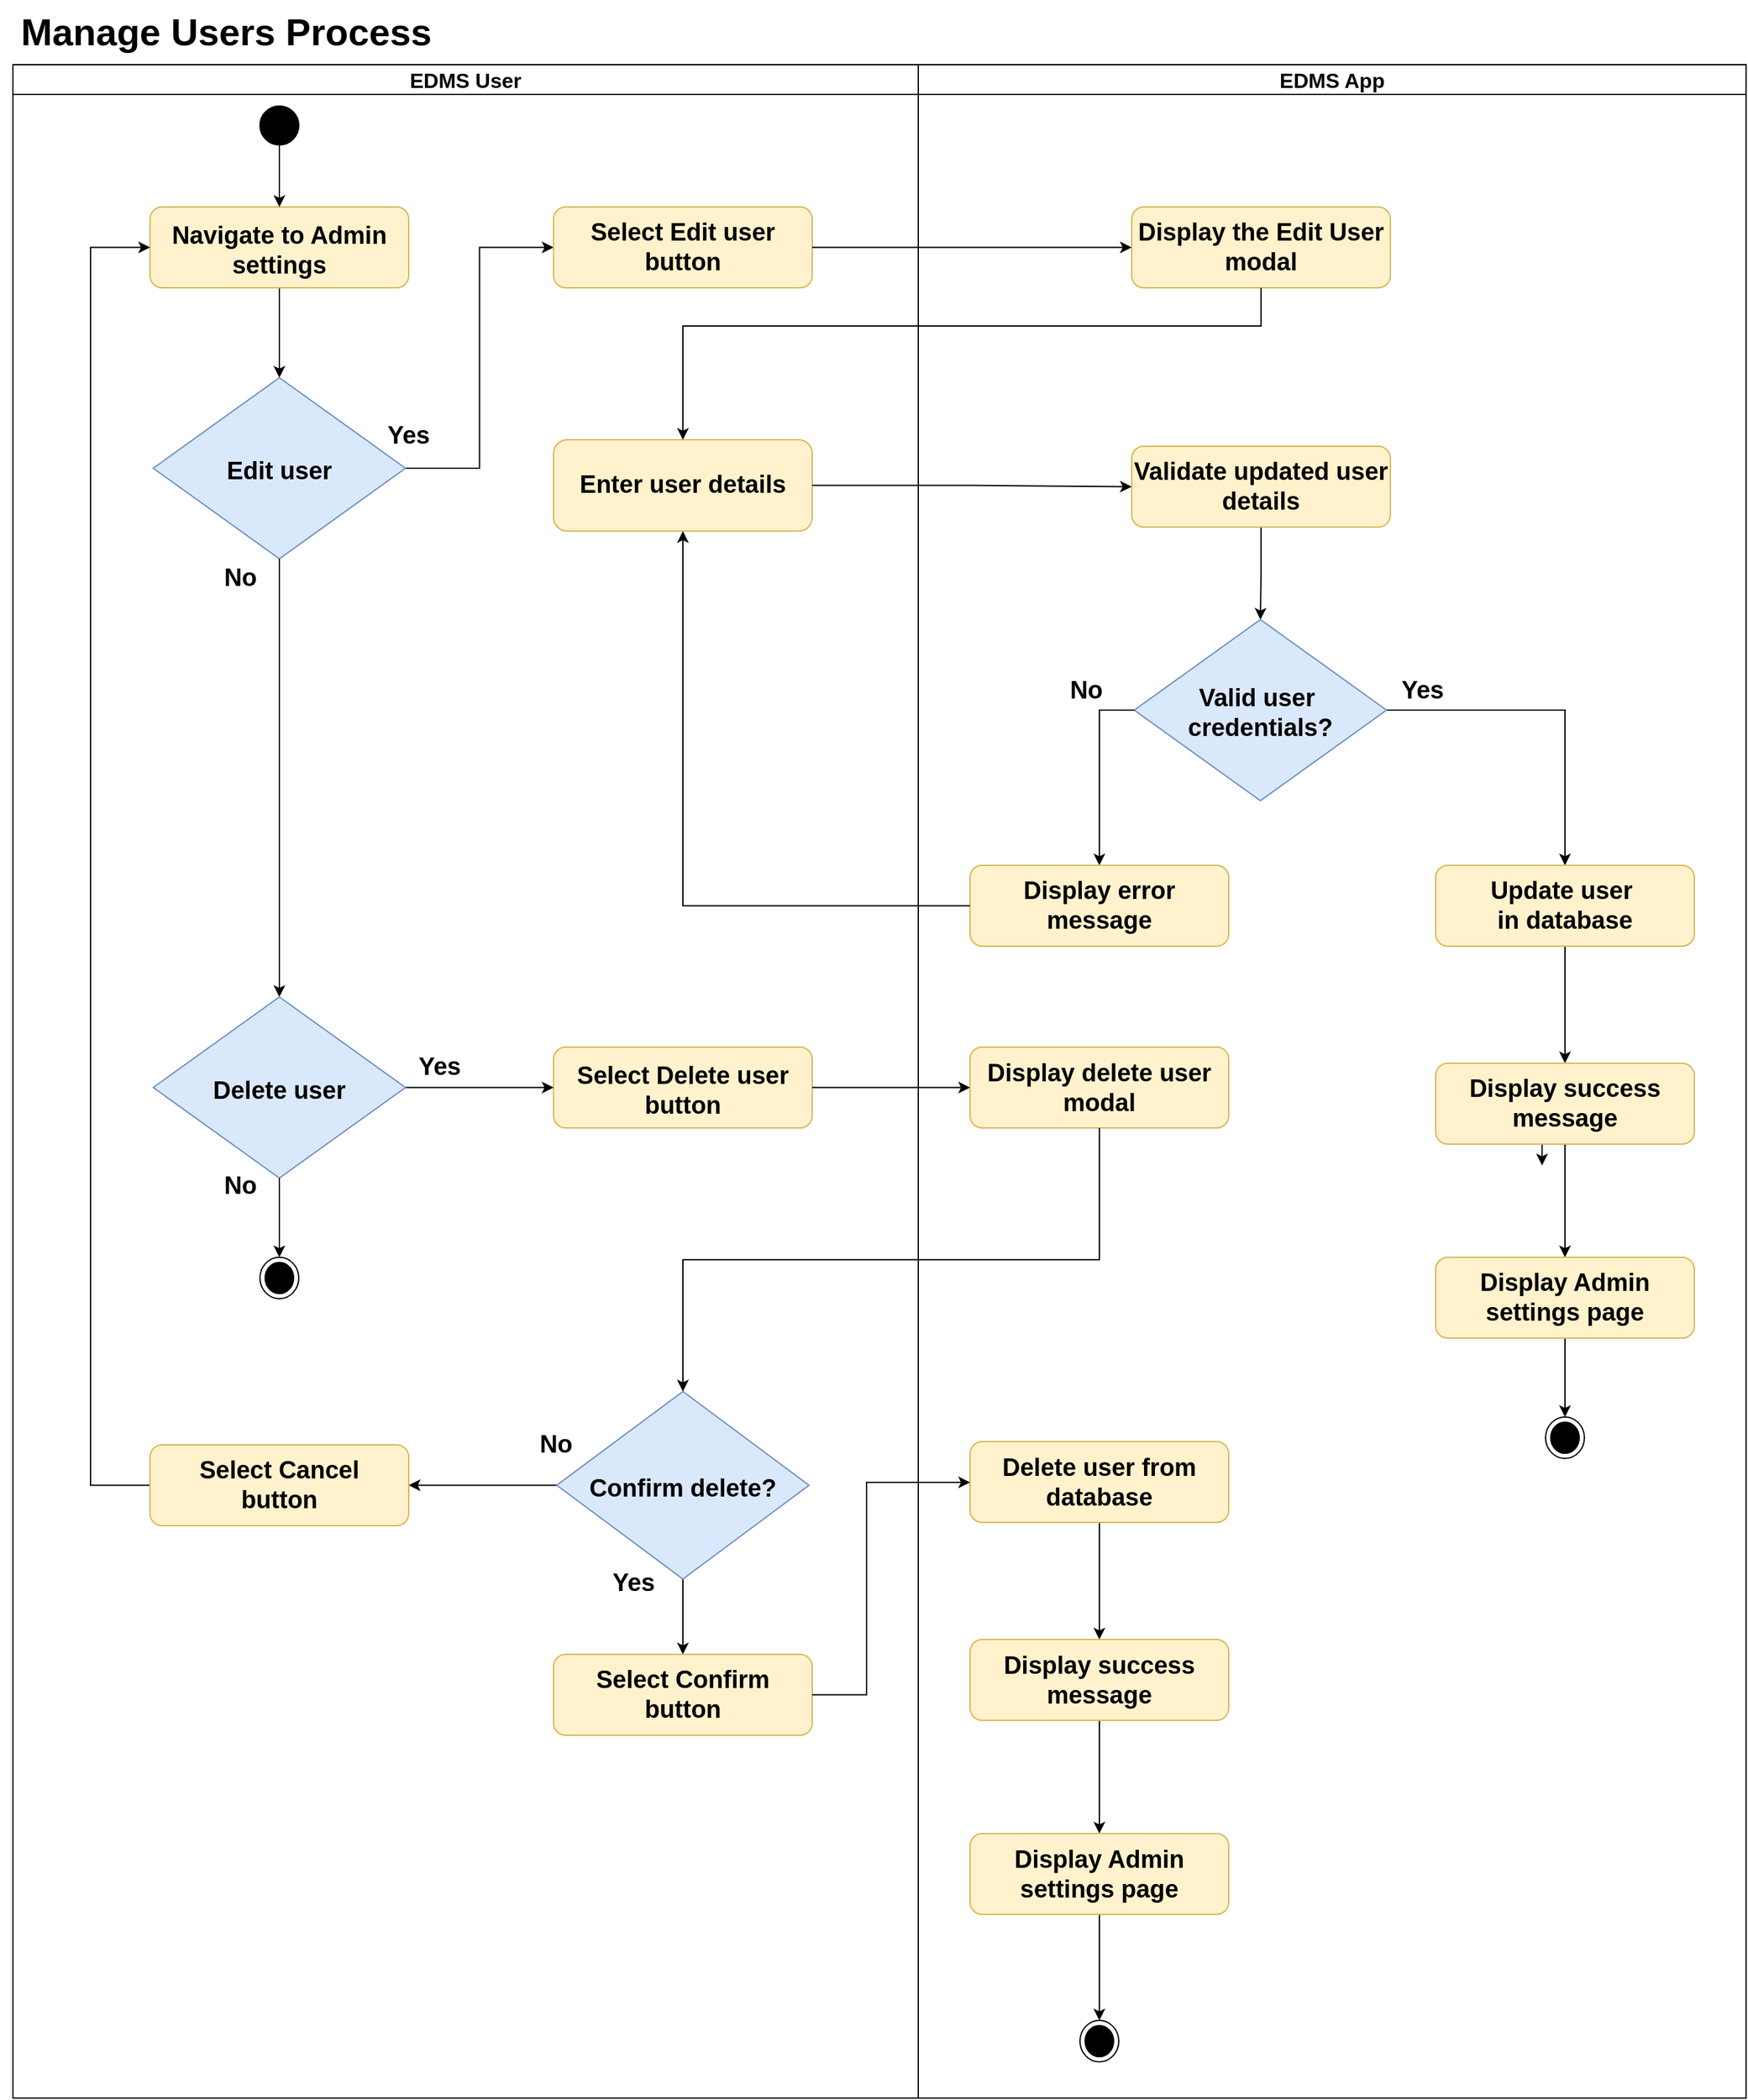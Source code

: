 <mxfile version="24.7.8" pages="5">
  <diagram id="Bea_gOpW96kdUk_HEzhP" name="manage_users">
    <mxGraphModel dx="4324" dy="2029" grid="1" gridSize="10" guides="1" tooltips="1" connect="1" arrows="1" fold="1" page="1" pageScale="1" pageWidth="850" pageHeight="1100" math="0" shadow="0">
      <root>
        <mxCell id="0" />
        <mxCell id="1" parent="0" />
        <mxCell id="6rLMKAKpWnnPu-APOwb8-85" value="EDMS User" style="swimlane;whiteSpace=wrap;fontSize=16;fontStyle=1" parent="1" vertex="1">
          <mxGeometry x="-340" y="128" width="700" height="1572" as="geometry" />
        </mxCell>
        <mxCell id="6rLMKAKpWnnPu-APOwb8-86" style="edgeStyle=orthogonalEdgeStyle;rounded=0;orthogonalLoop=1;jettySize=auto;html=1;exitX=0.5;exitY=1;exitDx=0;exitDy=0;entryX=0.5;entryY=0;entryDx=0;entryDy=0;fontStyle=1" parent="6rLMKAKpWnnPu-APOwb8-85" source="6rLMKAKpWnnPu-APOwb8-87" target="6rLMKAKpWnnPu-APOwb8-89" edge="1">
          <mxGeometry relative="1" as="geometry" />
        </mxCell>
        <mxCell id="6rLMKAKpWnnPu-APOwb8-87" value="Navigate to Admin&#xa;settings" style="rounded=1;fontSize=19;fillColor=#fff2cc;strokeColor=#d6b656;fontStyle=1" parent="6rLMKAKpWnnPu-APOwb8-85" vertex="1">
          <mxGeometry x="106.01" y="110" width="200" height="62.5" as="geometry" />
        </mxCell>
        <mxCell id="6rLMKAKpWnnPu-APOwb8-88" style="edgeStyle=orthogonalEdgeStyle;rounded=0;orthogonalLoop=1;jettySize=auto;html=1;exitX=1;exitY=0.5;exitDx=0;exitDy=0;entryX=0;entryY=0.5;entryDx=0;entryDy=0;fontStyle=1" parent="6rLMKAKpWnnPu-APOwb8-85" source="6rLMKAKpWnnPu-APOwb8-89" target="6rLMKAKpWnnPu-APOwb8-93" edge="1">
          <mxGeometry relative="1" as="geometry" />
        </mxCell>
        <mxCell id="6rLMKAKpWnnPu-APOwb8-89" value="Edit user" style="rhombus;fontSize=19;fillColor=#dae8fc;strokeColor=#6c8ebf;fontStyle=1" parent="6rLMKAKpWnnPu-APOwb8-85" vertex="1">
          <mxGeometry x="108.51" y="242" width="195" height="140" as="geometry" />
        </mxCell>
        <mxCell id="6rLMKAKpWnnPu-APOwb8-90" value="Yes" style="text;html=1;align=center;verticalAlign=middle;whiteSpace=wrap;rounded=0;fontSize=19;fontStyle=1" parent="6rLMKAKpWnnPu-APOwb8-85" vertex="1">
          <mxGeometry x="276" y="272" width="60" height="30" as="geometry" />
        </mxCell>
        <mxCell id="6rLMKAKpWnnPu-APOwb8-91" value="Enter user details" style="whiteSpace=wrap;rounded=1;fontSize=19;fillColor=#fff2cc;strokeColor=#d6b656;fontStyle=1" parent="6rLMKAKpWnnPu-APOwb8-85" vertex="1">
          <mxGeometry x="418" y="290" width="200" height="70.62" as="geometry" />
        </mxCell>
        <mxCell id="6rLMKAKpWnnPu-APOwb8-92" value="No" style="text;html=1;align=center;verticalAlign=middle;whiteSpace=wrap;rounded=0;fontSize=19;fontStyle=1" parent="6rLMKAKpWnnPu-APOwb8-85" vertex="1">
          <mxGeometry x="146" y="382" width="60" height="30" as="geometry" />
        </mxCell>
        <mxCell id="6rLMKAKpWnnPu-APOwb8-93" value="Select Edit user button" style="whiteSpace=wrap;rounded=1;fontSize=19;fillColor=#fff2cc;strokeColor=#d6b656;fontStyle=1" parent="6rLMKAKpWnnPu-APOwb8-85" vertex="1">
          <mxGeometry x="418" y="110" width="200" height="62.5" as="geometry" />
        </mxCell>
        <mxCell id="6rLMKAKpWnnPu-APOwb8-94" style="edgeStyle=orthogonalEdgeStyle;rounded=0;orthogonalLoop=1;jettySize=auto;html=1;exitX=0.5;exitY=1;exitDx=0;exitDy=0;fontStyle=1;entryX=0.5;entryY=0;entryDx=0;entryDy=0;" parent="6rLMKAKpWnnPu-APOwb8-85" source="6rLMKAKpWnnPu-APOwb8-89" target="7c7xY2gAxurkAZSmdlRO-1" edge="1">
          <mxGeometry relative="1" as="geometry">
            <mxPoint x="206" y="682" as="targetPoint" />
          </mxGeometry>
        </mxCell>
        <mxCell id="6rLMKAKpWnnPu-APOwb8-96" style="edgeStyle=orthogonalEdgeStyle;rounded=0;orthogonalLoop=1;jettySize=auto;html=1;exitX=0.5;exitY=1;exitDx=0;exitDy=0;entryX=0.5;entryY=0;entryDx=0;entryDy=0;fontStyle=1" parent="6rLMKAKpWnnPu-APOwb8-85" source="6rLMKAKpWnnPu-APOwb8-97" target="6rLMKAKpWnnPu-APOwb8-104" edge="1">
          <mxGeometry relative="1" as="geometry">
            <mxPoint x="496" y="1046" as="targetPoint" />
            <mxPoint x="518" y="1170.75" as="sourcePoint" />
          </mxGeometry>
        </mxCell>
        <mxCell id="6rLMKAKpWnnPu-APOwb8-173" style="edgeStyle=orthogonalEdgeStyle;rounded=0;orthogonalLoop=1;jettySize=auto;html=1;exitX=0;exitY=0.5;exitDx=0;exitDy=0;entryX=1;entryY=0.5;entryDx=0;entryDy=0;" parent="6rLMKAKpWnnPu-APOwb8-85" source="6rLMKAKpWnnPu-APOwb8-97" target="6rLMKAKpWnnPu-APOwb8-157" edge="1">
          <mxGeometry relative="1" as="geometry">
            <mxPoint x="420.5" y="1098.25" as="sourcePoint" />
          </mxGeometry>
        </mxCell>
        <mxCell id="6rLMKAKpWnnPu-APOwb8-97" value="Confirm delete?" style="rhombus;fontSize=19;fillColor=#dae8fc;strokeColor=#6c8ebf;fontStyle=1" parent="6rLMKAKpWnnPu-APOwb8-85" vertex="1">
          <mxGeometry x="420.5" y="1025.75" width="195" height="145" as="geometry" />
        </mxCell>
        <mxCell id="6rLMKAKpWnnPu-APOwb8-98" value="Yes" style="text;html=1;strokeColor=none;fillColor=none;align=center;verticalAlign=middle;whiteSpace=wrap;rounded=0;fontSize=19;fontStyle=1" parent="6rLMKAKpWnnPu-APOwb8-85" vertex="1">
          <mxGeometry x="450" y="1159" width="60" height="30" as="geometry" />
        </mxCell>
        <mxCell id="6rLMKAKpWnnPu-APOwb8-99" value="No" style="text;html=1;strokeColor=none;fillColor=none;align=center;verticalAlign=middle;whiteSpace=wrap;rounded=0;fontSize=19;fontStyle=1" parent="6rLMKAKpWnnPu-APOwb8-85" vertex="1">
          <mxGeometry x="390" y="1052" width="60" height="30" as="geometry" />
        </mxCell>
        <mxCell id="6rLMKAKpWnnPu-APOwb8-100" style="edgeStyle=orthogonalEdgeStyle;rounded=0;orthogonalLoop=1;jettySize=auto;html=1;exitX=0.5;exitY=1;exitDx=0;exitDy=0;entryX=0.5;entryY=0;entryDx=0;entryDy=0;fontStyle=1" parent="6rLMKAKpWnnPu-APOwb8-85" source="6rLMKAKpWnnPu-APOwb8-101" target="6rLMKAKpWnnPu-APOwb8-87" edge="1">
          <mxGeometry relative="1" as="geometry" />
        </mxCell>
        <mxCell id="6rLMKAKpWnnPu-APOwb8-101" value="" style="ellipse;fillColor=strokeColor;html=1;fontStyle=1" parent="6rLMKAKpWnnPu-APOwb8-85" vertex="1">
          <mxGeometry x="191" y="32" width="30" height="30" as="geometry" />
        </mxCell>
        <mxCell id="6rLMKAKpWnnPu-APOwb8-102" value="Select Delete user&#xa;button" style="rounded=1;fontSize=19;fillColor=#fff2cc;strokeColor=#d6b656;fontStyle=1" parent="6rLMKAKpWnnPu-APOwb8-85" vertex="1">
          <mxGeometry x="418" y="759.5" width="200" height="62.5" as="geometry" />
        </mxCell>
        <mxCell id="6rLMKAKpWnnPu-APOwb8-104" value="Select Confirm button" style="whiteSpace=wrap;rounded=1;fontSize=19;fillColor=#fff2cc;strokeColor=#d6b656;fontStyle=1" parent="6rLMKAKpWnnPu-APOwb8-85" vertex="1">
          <mxGeometry x="418" y="1229" width="200" height="62.5" as="geometry" />
        </mxCell>
        <mxCell id="6rLMKAKpWnnPu-APOwb8-175" style="edgeStyle=orthogonalEdgeStyle;rounded=0;orthogonalLoop=1;jettySize=auto;html=1;exitX=0;exitY=0.5;exitDx=0;exitDy=0;entryX=0;entryY=0.5;entryDx=0;entryDy=0;" parent="6rLMKAKpWnnPu-APOwb8-85" source="6rLMKAKpWnnPu-APOwb8-157" target="6rLMKAKpWnnPu-APOwb8-87" edge="1">
          <mxGeometry relative="1" as="geometry">
            <Array as="points">
              <mxPoint x="60" y="1098" />
              <mxPoint x="60" y="142" />
            </Array>
          </mxGeometry>
        </mxCell>
        <mxCell id="6rLMKAKpWnnPu-APOwb8-157" value="Select Cancel&#xa;button" style="whiteSpace=wrap;rounded=1;fontSize=19;fillColor=#fff2cc;strokeColor=#d6b656;fontStyle=1" parent="6rLMKAKpWnnPu-APOwb8-85" vertex="1">
          <mxGeometry x="106" y="1067" width="200" height="62.5" as="geometry" />
        </mxCell>
        <mxCell id="7c7xY2gAxurkAZSmdlRO-3" style="edgeStyle=orthogonalEdgeStyle;rounded=0;orthogonalLoop=1;jettySize=auto;html=1;exitX=1;exitY=0.5;exitDx=0;exitDy=0;entryX=0;entryY=0.5;entryDx=0;entryDy=0;" edge="1" parent="6rLMKAKpWnnPu-APOwb8-85" source="7c7xY2gAxurkAZSmdlRO-1" target="6rLMKAKpWnnPu-APOwb8-102">
          <mxGeometry relative="1" as="geometry" />
        </mxCell>
        <mxCell id="7c7xY2gAxurkAZSmdlRO-1" value="Delete user" style="rhombus;fontSize=19;fillColor=#dae8fc;strokeColor=#6c8ebf;fontStyle=1" vertex="1" parent="6rLMKAKpWnnPu-APOwb8-85">
          <mxGeometry x="108.5" y="720.75" width="195" height="140" as="geometry" />
        </mxCell>
        <mxCell id="7c7xY2gAxurkAZSmdlRO-2" value="Yes" style="text;html=1;align=center;verticalAlign=middle;whiteSpace=wrap;rounded=0;fontSize=19;fontStyle=1" vertex="1" parent="6rLMKAKpWnnPu-APOwb8-85">
          <mxGeometry x="300" y="759.5" width="60" height="30" as="geometry" />
        </mxCell>
        <mxCell id="7c7xY2gAxurkAZSmdlRO-4" value="No" style="text;html=1;align=center;verticalAlign=middle;whiteSpace=wrap;rounded=0;fontSize=19;fontStyle=1" vertex="1" parent="6rLMKAKpWnnPu-APOwb8-85">
          <mxGeometry x="146" y="852" width="60" height="30" as="geometry" />
        </mxCell>
        <mxCell id="7c7xY2gAxurkAZSmdlRO-5" value="" style="ellipse;html=1;shape=endState;fillColor=strokeColor;fontStyle=1" vertex="1" parent="6rLMKAKpWnnPu-APOwb8-85">
          <mxGeometry x="191" y="922" width="30" height="32" as="geometry" />
        </mxCell>
        <mxCell id="7c7xY2gAxurkAZSmdlRO-6" style="edgeStyle=orthogonalEdgeStyle;rounded=0;orthogonalLoop=1;jettySize=auto;html=1;exitX=0.5;exitY=1;exitDx=0;exitDy=0;entryX=0.5;entryY=0;entryDx=0;entryDy=0;" edge="1" parent="6rLMKAKpWnnPu-APOwb8-85" target="7c7xY2gAxurkAZSmdlRO-5" source="7c7xY2gAxurkAZSmdlRO-1">
          <mxGeometry relative="1" as="geometry">
            <mxPoint x="210" y="861" as="sourcePoint" />
            <mxPoint x="210" y="912" as="targetPoint" />
          </mxGeometry>
        </mxCell>
        <mxCell id="6rLMKAKpWnnPu-APOwb8-105" value="EDMS App" style="swimlane;whiteSpace=wrap;fontSize=16;fontStyle=1" parent="1" vertex="1">
          <mxGeometry x="360" y="128" width="640" height="1572" as="geometry" />
        </mxCell>
        <mxCell id="6rLMKAKpWnnPu-APOwb8-106" style="edgeStyle=orthogonalEdgeStyle;rounded=0;orthogonalLoop=1;jettySize=auto;html=1;exitX=1;exitY=0.5;exitDx=0;exitDy=0;entryX=0.75;entryY=0;entryDx=0;entryDy=0;" parent="6rLMKAKpWnnPu-APOwb8-105" edge="1">
          <mxGeometry relative="1" as="geometry">
            <mxPoint x="212.75" y="696" as="sourcePoint" />
          </mxGeometry>
        </mxCell>
        <mxCell id="6rLMKAKpWnnPu-APOwb8-107" style="edgeStyle=orthogonalEdgeStyle;rounded=0;orthogonalLoop=1;jettySize=auto;html=1;exitX=0;exitY=0.5;exitDx=0;exitDy=0;entryX=0.25;entryY=0;entryDx=0;entryDy=0;" parent="6rLMKAKpWnnPu-APOwb8-105" edge="1">
          <mxGeometry relative="1" as="geometry">
            <mxPoint x="76.75" y="696" as="sourcePoint" />
          </mxGeometry>
        </mxCell>
        <mxCell id="6rLMKAKpWnnPu-APOwb8-108" style="edgeStyle=orthogonalEdgeStyle;rounded=0;orthogonalLoop=1;jettySize=auto;html=1;entryX=0.5;entryY=0;entryDx=0;entryDy=0;exitX=1;exitY=0.5;exitDx=0;exitDy=0;fontSize=16;fontStyle=1" parent="6rLMKAKpWnnPu-APOwb8-105" source="6rLMKAKpWnnPu-APOwb8-111" target="6rLMKAKpWnnPu-APOwb8-167" edge="1">
          <mxGeometry relative="1" as="geometry">
            <mxPoint x="500" y="619" as="targetPoint" />
            <mxPoint x="285.5" y="352" as="sourcePoint" />
          </mxGeometry>
        </mxCell>
        <mxCell id="6rLMKAKpWnnPu-APOwb8-109" value="Yes" style="text;html=1;strokeColor=none;fillColor=none;align=center;verticalAlign=middle;whiteSpace=wrap;rounded=0;fontSize=19;fontStyle=1" parent="6rLMKAKpWnnPu-APOwb8-105" vertex="1">
          <mxGeometry x="360" y="469" width="60" height="30" as="geometry" />
        </mxCell>
        <mxCell id="6rLMKAKpWnnPu-APOwb8-110" value="Display the Edit User&#xa;modal" style="whiteSpace=wrap;rounded=1;fontSize=19;fillColor=#fff2cc;strokeColor=#d6b656;fontStyle=1" parent="6rLMKAKpWnnPu-APOwb8-105" vertex="1">
          <mxGeometry x="165" y="110" width="200" height="62.5" as="geometry" />
        </mxCell>
        <mxCell id="6rLMKAKpWnnPu-APOwb8-111" value="Valid user &#xa;credentials?" style="rhombus;fontSize=19;fillColor=#dae8fc;strokeColor=#6c8ebf;fontStyle=1" parent="6rLMKAKpWnnPu-APOwb8-105" vertex="1">
          <mxGeometry x="167" y="429" width="195" height="140" as="geometry" />
        </mxCell>
        <mxCell id="6rLMKAKpWnnPu-APOwb8-112" style="edgeStyle=orthogonalEdgeStyle;rounded=0;orthogonalLoop=1;jettySize=auto;html=1;exitX=0;exitY=0.5;exitDx=0;exitDy=0;fontSize=16;fontStyle=1" parent="6rLMKAKpWnnPu-APOwb8-105" source="6rLMKAKpWnnPu-APOwb8-111" target="6rLMKAKpWnnPu-APOwb8-118" edge="1">
          <mxGeometry relative="1" as="geometry">
            <mxPoint x="95" y="572" as="targetPoint" />
            <mxPoint x="175" y="582" as="sourcePoint" />
          </mxGeometry>
        </mxCell>
        <mxCell id="6rLMKAKpWnnPu-APOwb8-113" value="No" style="text;html=1;strokeColor=none;fillColor=none;align=center;verticalAlign=middle;whiteSpace=wrap;rounded=0;fontSize=19;fontStyle=1" parent="6rLMKAKpWnnPu-APOwb8-105" vertex="1">
          <mxGeometry x="99.5" y="469" width="60" height="30" as="geometry" />
        </mxCell>
        <mxCell id="6rLMKAKpWnnPu-APOwb8-114" style="edgeStyle=orthogonalEdgeStyle;rounded=0;orthogonalLoop=1;jettySize=auto;html=1;exitX=0.5;exitY=1;exitDx=0;exitDy=0;entryX=0.5;entryY=0;entryDx=0;entryDy=0;fontStyle=1" parent="6rLMKAKpWnnPu-APOwb8-105" source="6rLMKAKpWnnPu-APOwb8-115" target="6rLMKAKpWnnPu-APOwb8-111" edge="1">
          <mxGeometry relative="1" as="geometry" />
        </mxCell>
        <mxCell id="6rLMKAKpWnnPu-APOwb8-115" value="Validate updated user details" style="whiteSpace=wrap;rounded=1;fontSize=19;fillColor=#fff2cc;strokeColor=#d6b656;fontStyle=1" parent="6rLMKAKpWnnPu-APOwb8-105" vertex="1">
          <mxGeometry x="165" y="295" width="200" height="62.5" as="geometry" />
        </mxCell>
        <mxCell id="6rLMKAKpWnnPu-APOwb8-154" style="edgeStyle=orthogonalEdgeStyle;rounded=0;orthogonalLoop=1;jettySize=auto;html=1;exitX=0.5;exitY=1;exitDx=0;exitDy=0;entryX=0.5;entryY=0;entryDx=0;entryDy=0;" parent="6rLMKAKpWnnPu-APOwb8-105" edge="1">
          <mxGeometry relative="1" as="geometry">
            <mxPoint x="500" y="681.5" as="sourcePoint" />
          </mxGeometry>
        </mxCell>
        <mxCell id="6rLMKAKpWnnPu-APOwb8-118" value="Display error message" style="whiteSpace=wrap;rounded=1;fontSize=19;fillColor=#fff2cc;strokeColor=#d6b656;fontStyle=1" parent="6rLMKAKpWnnPu-APOwb8-105" vertex="1">
          <mxGeometry x="40" y="619" width="200" height="62.5" as="geometry" />
        </mxCell>
        <mxCell id="6rLMKAKpWnnPu-APOwb8-122" style="edgeStyle=orthogonalEdgeStyle;rounded=0;orthogonalLoop=1;jettySize=auto;html=1;exitX=0.5;exitY=1;exitDx=0;exitDy=0;entryX=0.5;entryY=0;entryDx=0;entryDy=0;fontStyle=1" parent="6rLMKAKpWnnPu-APOwb8-105" edge="1">
          <mxGeometry relative="1" as="geometry">
            <mxPoint x="482.279" y="851" as="targetPoint" />
            <mxPoint x="500" y="821" as="sourcePoint" />
          </mxGeometry>
        </mxCell>
        <mxCell id="6rLMKAKpWnnPu-APOwb8-163" style="edgeStyle=orthogonalEdgeStyle;rounded=0;orthogonalLoop=1;jettySize=auto;html=1;exitX=0.5;exitY=1;exitDx=0;exitDy=0;entryX=0.5;entryY=0;entryDx=0;entryDy=0;" parent="6rLMKAKpWnnPu-APOwb8-105" source="6rLMKAKpWnnPu-APOwb8-127" target="6rLMKAKpWnnPu-APOwb8-161" edge="1">
          <mxGeometry relative="1" as="geometry" />
        </mxCell>
        <mxCell id="6rLMKAKpWnnPu-APOwb8-127" value="Delete user from&#xa;database" style="whiteSpace=wrap;rounded=1;fontSize=19;fillColor=#fff2cc;strokeColor=#d6b656;fontStyle=1" parent="6rLMKAKpWnnPu-APOwb8-105" vertex="1">
          <mxGeometry x="40" y="1064.5" width="200" height="62.5" as="geometry" />
        </mxCell>
        <mxCell id="6rLMKAKpWnnPu-APOwb8-152" value="Display delete user&#xa;modal" style="whiteSpace=wrap;rounded=1;fontSize=19;fillColor=#fff2cc;strokeColor=#d6b656;fontStyle=1" parent="6rLMKAKpWnnPu-APOwb8-105" vertex="1">
          <mxGeometry x="40" y="759.5" width="200" height="62.5" as="geometry" />
        </mxCell>
        <mxCell id="6rLMKAKpWnnPu-APOwb8-160" style="edgeStyle=orthogonalEdgeStyle;rounded=0;orthogonalLoop=1;jettySize=auto;html=1;exitX=0.5;exitY=1;exitDx=0;exitDy=0;entryX=0.5;entryY=0;entryDx=0;entryDy=0;fontStyle=1" parent="6rLMKAKpWnnPu-APOwb8-105" source="6rLMKAKpWnnPu-APOwb8-164" target="6rLMKAKpWnnPu-APOwb8-162" edge="1">
          <mxGeometry relative="1" as="geometry">
            <mxPoint x="122.279" y="1632" as="targetPoint" />
            <mxPoint x="140" y="1602" as="sourcePoint" />
          </mxGeometry>
        </mxCell>
        <mxCell id="6rLMKAKpWnnPu-APOwb8-165" style="edgeStyle=orthogonalEdgeStyle;rounded=0;orthogonalLoop=1;jettySize=auto;html=1;exitX=0.5;exitY=1;exitDx=0;exitDy=0;" parent="6rLMKAKpWnnPu-APOwb8-105" source="6rLMKAKpWnnPu-APOwb8-161" target="6rLMKAKpWnnPu-APOwb8-164" edge="1">
          <mxGeometry relative="1" as="geometry" />
        </mxCell>
        <mxCell id="6rLMKAKpWnnPu-APOwb8-161" value="Display success&#xa;message" style="whiteSpace=wrap;rounded=1;fontSize=19;fillColor=#fff2cc;strokeColor=#d6b656;fontStyle=1" parent="6rLMKAKpWnnPu-APOwb8-105" vertex="1">
          <mxGeometry x="40" y="1217.5" width="200" height="62.5" as="geometry" />
        </mxCell>
        <mxCell id="6rLMKAKpWnnPu-APOwb8-162" value="" style="ellipse;html=1;shape=endState;fillColor=strokeColor;fontStyle=1" parent="6rLMKAKpWnnPu-APOwb8-105" vertex="1">
          <mxGeometry x="125" y="1512" width="30" height="32" as="geometry" />
        </mxCell>
        <mxCell id="6rLMKAKpWnnPu-APOwb8-164" value="Display Admin&#xa;settings page" style="whiteSpace=wrap;rounded=1;fontSize=19;fillColor=#fff2cc;strokeColor=#d6b656;fontStyle=1" parent="6rLMKAKpWnnPu-APOwb8-105" vertex="1">
          <mxGeometry x="40" y="1367.5" width="200" height="62.5" as="geometry" />
        </mxCell>
        <mxCell id="6rLMKAKpWnnPu-APOwb8-166" style="edgeStyle=orthogonalEdgeStyle;rounded=0;orthogonalLoop=1;jettySize=auto;html=1;exitX=0.5;exitY=1;exitDx=0;exitDy=0;entryX=0.5;entryY=0;entryDx=0;entryDy=0;" parent="6rLMKAKpWnnPu-APOwb8-105" source="6rLMKAKpWnnPu-APOwb8-167" target="6rLMKAKpWnnPu-APOwb8-170" edge="1">
          <mxGeometry relative="1" as="geometry" />
        </mxCell>
        <mxCell id="6rLMKAKpWnnPu-APOwb8-167" value="Update user &#xa;in database" style="whiteSpace=wrap;rounded=1;fontSize=19;fillColor=#fff2cc;strokeColor=#d6b656;fontStyle=1" parent="6rLMKAKpWnnPu-APOwb8-105" vertex="1">
          <mxGeometry x="400" y="619" width="200" height="62.5" as="geometry" />
        </mxCell>
        <mxCell id="6rLMKAKpWnnPu-APOwb8-168" style="edgeStyle=orthogonalEdgeStyle;rounded=0;orthogonalLoop=1;jettySize=auto;html=1;exitX=0.5;exitY=1;exitDx=0;exitDy=0;entryX=0.5;entryY=0;entryDx=0;entryDy=0;fontStyle=1" parent="6rLMKAKpWnnPu-APOwb8-105" source="6rLMKAKpWnnPu-APOwb8-172" target="6rLMKAKpWnnPu-APOwb8-171" edge="1">
          <mxGeometry relative="1" as="geometry">
            <mxPoint x="482.279" y="1022" as="targetPoint" />
            <mxPoint x="500" y="992" as="sourcePoint" />
          </mxGeometry>
        </mxCell>
        <mxCell id="6rLMKAKpWnnPu-APOwb8-169" style="edgeStyle=orthogonalEdgeStyle;rounded=0;orthogonalLoop=1;jettySize=auto;html=1;exitX=0.5;exitY=1;exitDx=0;exitDy=0;" parent="6rLMKAKpWnnPu-APOwb8-105" source="6rLMKAKpWnnPu-APOwb8-170" target="6rLMKAKpWnnPu-APOwb8-172" edge="1">
          <mxGeometry relative="1" as="geometry" />
        </mxCell>
        <mxCell id="6rLMKAKpWnnPu-APOwb8-170" value="Display success&#xa;message" style="whiteSpace=wrap;rounded=1;fontSize=19;fillColor=#fff2cc;strokeColor=#d6b656;fontStyle=1" parent="6rLMKAKpWnnPu-APOwb8-105" vertex="1">
          <mxGeometry x="400" y="772" width="200" height="62.5" as="geometry" />
        </mxCell>
        <mxCell id="6rLMKAKpWnnPu-APOwb8-171" value="" style="ellipse;html=1;shape=endState;fillColor=strokeColor;fontStyle=1" parent="6rLMKAKpWnnPu-APOwb8-105" vertex="1">
          <mxGeometry x="485" y="1045.5" width="30" height="32" as="geometry" />
        </mxCell>
        <mxCell id="6rLMKAKpWnnPu-APOwb8-172" value="Display Admin&#xa;settings page" style="whiteSpace=wrap;rounded=1;fontSize=19;fillColor=#fff2cc;strokeColor=#d6b656;fontStyle=1" parent="6rLMKAKpWnnPu-APOwb8-105" vertex="1">
          <mxGeometry x="400" y="922" width="200" height="62.5" as="geometry" />
        </mxCell>
        <mxCell id="6rLMKAKpWnnPu-APOwb8-140" value="Manage Users Process" style="text;html=1;align=center;verticalAlign=middle;whiteSpace=wrap;rounded=0;fontSize=29;fontStyle=1" parent="1" vertex="1">
          <mxGeometry x="-350" y="78" width="350" height="50" as="geometry" />
        </mxCell>
        <mxCell id="6rLMKAKpWnnPu-APOwb8-141" style="edgeStyle=orthogonalEdgeStyle;rounded=0;orthogonalLoop=1;jettySize=auto;html=1;exitX=0.5;exitY=1;exitDx=0;exitDy=0;entryX=0.5;entryY=0;entryDx=0;entryDy=0;fontStyle=1" parent="1" source="6rLMKAKpWnnPu-APOwb8-110" target="6rLMKAKpWnnPu-APOwb8-91" edge="1">
          <mxGeometry relative="1" as="geometry">
            <mxPoint x="290" y="400" as="targetPoint" />
            <Array as="points">
              <mxPoint x="625" y="330" />
              <mxPoint x="178" y="330" />
            </Array>
          </mxGeometry>
        </mxCell>
        <mxCell id="6rLMKAKpWnnPu-APOwb8-142" style="edgeStyle=orthogonalEdgeStyle;rounded=0;orthogonalLoop=1;jettySize=auto;html=1;exitX=1;exitY=0.5;exitDx=0;exitDy=0;entryX=0;entryY=0.5;entryDx=0;entryDy=0;fontStyle=1" parent="1" source="6rLMKAKpWnnPu-APOwb8-93" target="6rLMKAKpWnnPu-APOwb8-110" edge="1">
          <mxGeometry relative="1" as="geometry" />
        </mxCell>
        <mxCell id="6rLMKAKpWnnPu-APOwb8-144" style="edgeStyle=orthogonalEdgeStyle;rounded=0;orthogonalLoop=1;jettySize=auto;html=1;exitX=0;exitY=0.5;exitDx=0;exitDy=0;entryX=0.5;entryY=1;entryDx=0;entryDy=0;fontStyle=1" parent="1" source="6rLMKAKpWnnPu-APOwb8-118" target="6rLMKAKpWnnPu-APOwb8-91" edge="1">
          <mxGeometry relative="1" as="geometry" />
        </mxCell>
        <mxCell id="6rLMKAKpWnnPu-APOwb8-155" style="edgeStyle=orthogonalEdgeStyle;rounded=0;orthogonalLoop=1;jettySize=auto;html=1;exitX=1;exitY=0.5;exitDx=0;exitDy=0;entryX=0;entryY=0.5;entryDx=0;entryDy=0;" parent="1" source="6rLMKAKpWnnPu-APOwb8-102" target="6rLMKAKpWnnPu-APOwb8-152" edge="1">
          <mxGeometry relative="1" as="geometry" />
        </mxCell>
        <mxCell id="6rLMKAKpWnnPu-APOwb8-156" style="edgeStyle=orthogonalEdgeStyle;rounded=0;orthogonalLoop=1;jettySize=auto;html=1;exitX=0.5;exitY=1;exitDx=0;exitDy=0;entryX=0.5;entryY=0;entryDx=0;entryDy=0;" parent="1" source="6rLMKAKpWnnPu-APOwb8-152" target="6rLMKAKpWnnPu-APOwb8-97" edge="1">
          <mxGeometry relative="1" as="geometry" />
        </mxCell>
        <mxCell id="6rLMKAKpWnnPu-APOwb8-158" style="edgeStyle=orthogonalEdgeStyle;rounded=0;orthogonalLoop=1;jettySize=auto;html=1;exitX=1;exitY=0.5;exitDx=0;exitDy=0;" parent="1" source="6rLMKAKpWnnPu-APOwb8-91" target="6rLMKAKpWnnPu-APOwb8-115" edge="1">
          <mxGeometry relative="1" as="geometry" />
        </mxCell>
        <mxCell id="6rLMKAKpWnnPu-APOwb8-159" style="edgeStyle=orthogonalEdgeStyle;rounded=0;orthogonalLoop=1;jettySize=auto;html=1;exitX=1;exitY=0.5;exitDx=0;exitDy=0;" parent="1" source="6rLMKAKpWnnPu-APOwb8-104" target="6rLMKAKpWnnPu-APOwb8-127" edge="1">
          <mxGeometry relative="1" as="geometry">
            <Array as="points">
              <mxPoint x="320" y="1388" />
              <mxPoint x="320" y="1224" />
            </Array>
          </mxGeometry>
        </mxCell>
      </root>
    </mxGraphModel>
  </diagram>
  <diagram id="L_c-9ka2jGDU2CKIAt3s" name="manage_sites">
    <mxGraphModel dx="4324" dy="2029" grid="1" gridSize="10" guides="1" tooltips="1" connect="1" arrows="1" fold="1" page="1" pageScale="1" pageWidth="850" pageHeight="1100" math="0" shadow="0">
      <root>
        <mxCell id="0" />
        <mxCell id="1" parent="0" />
        <mxCell id="XAF-AtfCPlt2nnm06zsd-1" value="EDMS User" style="swimlane;whiteSpace=wrap;fontSize=16;fontStyle=1" vertex="1" parent="1">
          <mxGeometry x="-340" y="128" width="700" height="1742" as="geometry" />
        </mxCell>
        <mxCell id="XAF-AtfCPlt2nnm06zsd-2" style="edgeStyle=orthogonalEdgeStyle;rounded=0;orthogonalLoop=1;jettySize=auto;html=1;exitX=0.5;exitY=1;exitDx=0;exitDy=0;entryX=0.5;entryY=0;entryDx=0;entryDy=0;fontStyle=1" edge="1" parent="XAF-AtfCPlt2nnm06zsd-1" source="XAF-AtfCPlt2nnm06zsd-3" target="XAF-AtfCPlt2nnm06zsd-5">
          <mxGeometry relative="1" as="geometry" />
        </mxCell>
        <mxCell id="XAF-AtfCPlt2nnm06zsd-3" value="Navigate to &#xa;Admin Settings" style="rounded=1;fontSize=19;fillColor=#fff2cc;strokeColor=#d6b656;fontStyle=1" vertex="1" parent="XAF-AtfCPlt2nnm06zsd-1">
          <mxGeometry x="106.01" y="110" width="200" height="62.5" as="geometry" />
        </mxCell>
        <mxCell id="XAF-AtfCPlt2nnm06zsd-4" style="edgeStyle=orthogonalEdgeStyle;rounded=0;orthogonalLoop=1;jettySize=auto;html=1;exitX=1;exitY=0.5;exitDx=0;exitDy=0;entryX=0;entryY=0.5;entryDx=0;entryDy=0;fontStyle=1" edge="1" parent="XAF-AtfCPlt2nnm06zsd-1" source="XAF-AtfCPlt2nnm06zsd-5" target="XAF-AtfCPlt2nnm06zsd-9">
          <mxGeometry relative="1" as="geometry" />
        </mxCell>
        <mxCell id="XAF-AtfCPlt2nnm06zsd-5" value="Edit Site?" style="rhombus;fontSize=19;fillColor=#dae8fc;strokeColor=#6c8ebf;fontStyle=1" vertex="1" parent="XAF-AtfCPlt2nnm06zsd-1">
          <mxGeometry x="108.51" y="242" width="195" height="140" as="geometry" />
        </mxCell>
        <mxCell id="XAF-AtfCPlt2nnm06zsd-6" value="Yes" style="text;html=1;align=center;verticalAlign=middle;whiteSpace=wrap;rounded=0;fontSize=19;fontStyle=1" vertex="1" parent="XAF-AtfCPlt2nnm06zsd-1">
          <mxGeometry x="276" y="272" width="60" height="30" as="geometry" />
        </mxCell>
        <mxCell id="XAF-AtfCPlt2nnm06zsd-7" value="Enter Updated&#xa;Site details" style="whiteSpace=wrap;rounded=1;fontSize=19;fillColor=#fff2cc;strokeColor=#d6b656;fontStyle=1" vertex="1" parent="XAF-AtfCPlt2nnm06zsd-1">
          <mxGeometry x="418" y="231.38" width="200" height="70.62" as="geometry" />
        </mxCell>
        <mxCell id="XAF-AtfCPlt2nnm06zsd-8" value="No" style="text;html=1;align=center;verticalAlign=middle;whiteSpace=wrap;rounded=0;fontSize=19;fontStyle=1" vertex="1" parent="XAF-AtfCPlt2nnm06zsd-1">
          <mxGeometry x="146" y="382" width="60" height="30" as="geometry" />
        </mxCell>
        <mxCell id="XAF-AtfCPlt2nnm06zsd-9" value="Select Edit Site button" style="whiteSpace=wrap;rounded=1;fontSize=19;fillColor=#fff2cc;strokeColor=#d6b656;fontStyle=1" vertex="1" parent="XAF-AtfCPlt2nnm06zsd-1">
          <mxGeometry x="418" y="110" width="200" height="62.5" as="geometry" />
        </mxCell>
        <mxCell id="XAF-AtfCPlt2nnm06zsd-10" style="edgeStyle=orthogonalEdgeStyle;rounded=0;orthogonalLoop=1;jettySize=auto;html=1;exitX=0.5;exitY=1;exitDx=0;exitDy=0;entryX=0.5;entryY=0;entryDx=0;entryDy=0;fontStyle=1" edge="1" parent="XAF-AtfCPlt2nnm06zsd-1" source="XAF-AtfCPlt2nnm06zsd-5" target="XAF-AtfCPlt2nnm06zsd-24">
          <mxGeometry relative="1" as="geometry" />
        </mxCell>
        <mxCell id="XAF-AtfCPlt2nnm06zsd-11" style="edgeStyle=orthogonalEdgeStyle;rounded=0;orthogonalLoop=1;jettySize=auto;html=1;exitX=0.5;exitY=1;exitDx=0;exitDy=0;entryX=0.5;entryY=0;entryDx=0;entryDy=0;fontStyle=1" edge="1" parent="XAF-AtfCPlt2nnm06zsd-1" source="XAF-AtfCPlt2nnm06zsd-13" target="XAF-AtfCPlt2nnm06zsd-19">
          <mxGeometry relative="1" as="geometry">
            <mxPoint x="496" y="966" as="targetPoint" />
          </mxGeometry>
        </mxCell>
        <mxCell id="XAF-AtfCPlt2nnm06zsd-12" style="edgeStyle=orthogonalEdgeStyle;rounded=0;orthogonalLoop=1;jettySize=auto;html=1;exitX=0;exitY=0.5;exitDx=0;exitDy=0;entryX=1;entryY=0.5;entryDx=0;entryDy=0;" edge="1" parent="XAF-AtfCPlt2nnm06zsd-1" source="XAF-AtfCPlt2nnm06zsd-13" target="XAF-AtfCPlt2nnm06zsd-21">
          <mxGeometry relative="1" as="geometry" />
        </mxCell>
        <mxCell id="XAF-AtfCPlt2nnm06zsd-13" value="Confirm delete?" style="rhombus;fontSize=19;fillColor=#dae8fc;strokeColor=#6c8ebf;fontStyle=1" vertex="1" parent="XAF-AtfCPlt2nnm06zsd-1">
          <mxGeometry x="420.5" y="1137.75" width="195" height="145" as="geometry" />
        </mxCell>
        <mxCell id="XAF-AtfCPlt2nnm06zsd-14" value="Yes" style="text;html=1;strokeColor=none;fillColor=none;align=center;verticalAlign=middle;whiteSpace=wrap;rounded=0;fontSize=19;fontStyle=1" vertex="1" parent="XAF-AtfCPlt2nnm06zsd-1">
          <mxGeometry x="460" y="1271" width="60" height="30" as="geometry" />
        </mxCell>
        <mxCell id="XAF-AtfCPlt2nnm06zsd-15" value="No" style="text;html=1;strokeColor=none;fillColor=none;align=center;verticalAlign=middle;whiteSpace=wrap;rounded=0;fontSize=19;fontStyle=1" vertex="1" parent="XAF-AtfCPlt2nnm06zsd-1">
          <mxGeometry x="380" y="1172" width="60" height="30" as="geometry" />
        </mxCell>
        <mxCell id="XAF-AtfCPlt2nnm06zsd-16" style="edgeStyle=orthogonalEdgeStyle;rounded=0;orthogonalLoop=1;jettySize=auto;html=1;exitX=0.5;exitY=1;exitDx=0;exitDy=0;entryX=0.5;entryY=0;entryDx=0;entryDy=0;fontStyle=1" edge="1" parent="XAF-AtfCPlt2nnm06zsd-1" source="XAF-AtfCPlt2nnm06zsd-17" target="XAF-AtfCPlt2nnm06zsd-3">
          <mxGeometry relative="1" as="geometry" />
        </mxCell>
        <mxCell id="XAF-AtfCPlt2nnm06zsd-17" value="" style="ellipse;fillColor=strokeColor;html=1;fontStyle=1" vertex="1" parent="XAF-AtfCPlt2nnm06zsd-1">
          <mxGeometry x="191" y="32" width="30" height="30" as="geometry" />
        </mxCell>
        <mxCell id="XAF-AtfCPlt2nnm06zsd-18" value="Select Delete Site&#xa;button" style="rounded=1;fontSize=19;fillColor=#fff2cc;strokeColor=#d6b656;fontStyle=1" vertex="1" parent="XAF-AtfCPlt2nnm06zsd-1">
          <mxGeometry x="372" y="900" width="254" height="62.5" as="geometry" />
        </mxCell>
        <mxCell id="XAF-AtfCPlt2nnm06zsd-19" value="Select Confirm button" style="whiteSpace=wrap;rounded=1;fontSize=19;fillColor=#fff2cc;strokeColor=#d6b656;fontStyle=1" vertex="1" parent="XAF-AtfCPlt2nnm06zsd-1">
          <mxGeometry x="418" y="1341" width="200" height="62.5" as="geometry" />
        </mxCell>
        <mxCell id="XAF-AtfCPlt2nnm06zsd-20" style="edgeStyle=orthogonalEdgeStyle;rounded=0;orthogonalLoop=1;jettySize=auto;html=1;exitX=0;exitY=0.5;exitDx=0;exitDy=0;entryX=0;entryY=0.5;entryDx=0;entryDy=0;" edge="1" parent="XAF-AtfCPlt2nnm06zsd-1" source="XAF-AtfCPlt2nnm06zsd-21" target="XAF-AtfCPlt2nnm06zsd-3">
          <mxGeometry relative="1" as="geometry">
            <Array as="points">
              <mxPoint x="60" y="1210" />
              <mxPoint x="60" y="142" />
            </Array>
          </mxGeometry>
        </mxCell>
        <mxCell id="XAF-AtfCPlt2nnm06zsd-21" value="Select Cancel&#xa;button" style="whiteSpace=wrap;rounded=1;fontSize=19;fillColor=#fff2cc;strokeColor=#d6b656;fontStyle=1" vertex="1" parent="XAF-AtfCPlt2nnm06zsd-1">
          <mxGeometry x="106" y="1179" width="200" height="62.5" as="geometry" />
        </mxCell>
        <mxCell id="XAF-AtfCPlt2nnm06zsd-22" style="edgeStyle=orthogonalEdgeStyle;rounded=0;orthogonalLoop=1;jettySize=auto;html=1;exitX=0.5;exitY=1;exitDx=0;exitDy=0;" edge="1" parent="XAF-AtfCPlt2nnm06zsd-1" source="XAF-AtfCPlt2nnm06zsd-24">
          <mxGeometry relative="1" as="geometry">
            <mxPoint x="206" y="862" as="targetPoint" />
          </mxGeometry>
        </mxCell>
        <mxCell id="XAF-AtfCPlt2nnm06zsd-23" style="edgeStyle=orthogonalEdgeStyle;rounded=0;orthogonalLoop=1;jettySize=auto;html=1;exitX=1;exitY=0.5;exitDx=0;exitDy=0;" edge="1" parent="XAF-AtfCPlt2nnm06zsd-1" source="XAF-AtfCPlt2nnm06zsd-24" target="XAF-AtfCPlt2nnm06zsd-27">
          <mxGeometry relative="1" as="geometry" />
        </mxCell>
        <mxCell id="XAF-AtfCPlt2nnm06zsd-24" value="Add Site?" style="rhombus;fontSize=19;fillColor=#dae8fc;strokeColor=#6c8ebf;fontStyle=1" vertex="1" parent="XAF-AtfCPlt2nnm06zsd-1">
          <mxGeometry x="108.51" y="512" width="195" height="140" as="geometry" />
        </mxCell>
        <mxCell id="XAF-AtfCPlt2nnm06zsd-25" value="No" style="text;html=1;align=center;verticalAlign=middle;whiteSpace=wrap;rounded=0;fontSize=19;fontStyle=1" vertex="1" parent="XAF-AtfCPlt2nnm06zsd-1">
          <mxGeometry x="146" y="642" width="60" height="30" as="geometry" />
        </mxCell>
        <mxCell id="XAF-AtfCPlt2nnm06zsd-26" value="Yes" style="text;html=1;align=center;verticalAlign=middle;whiteSpace=wrap;rounded=0;fontSize=19;fontStyle=1" vertex="1" parent="XAF-AtfCPlt2nnm06zsd-1">
          <mxGeometry x="300" y="542" width="60" height="30" as="geometry" />
        </mxCell>
        <mxCell id="XAF-AtfCPlt2nnm06zsd-27" value="Select Add Site&#xa;button" style="whiteSpace=wrap;rounded=1;fontSize=19;fillColor=#fff2cc;strokeColor=#d6b656;fontStyle=1" vertex="1" parent="XAF-AtfCPlt2nnm06zsd-1">
          <mxGeometry x="380" y="550.75" width="238" height="62.5" as="geometry" />
        </mxCell>
        <mxCell id="XAF-AtfCPlt2nnm06zsd-28" value="Enter new Site&#xa;details" style="whiteSpace=wrap;rounded=1;fontSize=19;fillColor=#fff2cc;strokeColor=#d6b656;fontStyle=1" vertex="1" parent="XAF-AtfCPlt2nnm06zsd-1">
          <mxGeometry x="380" y="681" width="238" height="62.5" as="geometry" />
        </mxCell>
        <mxCell id="XAF-AtfCPlt2nnm06zsd-29" style="edgeStyle=orthogonalEdgeStyle;rounded=0;orthogonalLoop=1;jettySize=auto;html=1;exitX=1;exitY=0.5;exitDx=0;exitDy=0;entryX=0;entryY=0.5;entryDx=0;entryDy=0;" edge="1" parent="XAF-AtfCPlt2nnm06zsd-1" source="XAF-AtfCPlt2nnm06zsd-30" target="XAF-AtfCPlt2nnm06zsd-18">
          <mxGeometry relative="1" as="geometry" />
        </mxCell>
        <mxCell id="XAF-AtfCPlt2nnm06zsd-30" value="Delete Site?" style="rhombus;fontSize=19;fillColor=#dae8fc;strokeColor=#6c8ebf;fontStyle=1" vertex="1" parent="XAF-AtfCPlt2nnm06zsd-1">
          <mxGeometry x="108.51" y="861.25" width="195" height="140" as="geometry" />
        </mxCell>
        <mxCell id="XAF-AtfCPlt2nnm06zsd-31" value="Yes" style="text;html=1;align=center;verticalAlign=middle;whiteSpace=wrap;rounded=0;fontSize=19;fontStyle=1" vertex="1" parent="XAF-AtfCPlt2nnm06zsd-1">
          <mxGeometry x="290" y="900" width="60" height="30" as="geometry" />
        </mxCell>
        <mxCell id="XAF-AtfCPlt2nnm06zsd-32" value="No" style="text;html=1;align=center;verticalAlign=middle;whiteSpace=wrap;rounded=0;fontSize=19;fontStyle=1" vertex="1" parent="XAF-AtfCPlt2nnm06zsd-1">
          <mxGeometry x="146" y="992" width="60" height="30" as="geometry" />
        </mxCell>
        <mxCell id="XAF-AtfCPlt2nnm06zsd-33" value="" style="ellipse;html=1;shape=endState;fillColor=strokeColor;fontStyle=1" vertex="1" parent="XAF-AtfCPlt2nnm06zsd-1">
          <mxGeometry x="192.01" y="1072" width="30" height="32" as="geometry" />
        </mxCell>
        <mxCell id="XAF-AtfCPlt2nnm06zsd-34" style="edgeStyle=orthogonalEdgeStyle;rounded=0;orthogonalLoop=1;jettySize=auto;html=1;entryX=0.5;entryY=0;entryDx=0;entryDy=0;" edge="1" parent="XAF-AtfCPlt2nnm06zsd-1" target="XAF-AtfCPlt2nnm06zsd-33">
          <mxGeometry relative="1" as="geometry">
            <mxPoint x="207" y="1001" as="sourcePoint" />
            <Array as="points">
              <mxPoint x="207" y="1062" />
            </Array>
          </mxGeometry>
        </mxCell>
        <mxCell id="XAF-AtfCPlt2nnm06zsd-35" value="EDMS App" style="swimlane;whiteSpace=wrap;fontSize=16;fontStyle=1" vertex="1" parent="1">
          <mxGeometry x="360" y="128" width="1230" height="1742" as="geometry" />
        </mxCell>
        <mxCell id="XAF-AtfCPlt2nnm06zsd-36" style="edgeStyle=orthogonalEdgeStyle;rounded=0;orthogonalLoop=1;jettySize=auto;html=1;exitX=1;exitY=0.5;exitDx=0;exitDy=0;entryX=0.75;entryY=0;entryDx=0;entryDy=0;" edge="1" parent="XAF-AtfCPlt2nnm06zsd-35">
          <mxGeometry relative="1" as="geometry">
            <mxPoint x="212.75" y="696" as="sourcePoint" />
          </mxGeometry>
        </mxCell>
        <mxCell id="XAF-AtfCPlt2nnm06zsd-37" style="edgeStyle=orthogonalEdgeStyle;rounded=0;orthogonalLoop=1;jettySize=auto;html=1;exitX=0;exitY=0.5;exitDx=0;exitDy=0;entryX=0.25;entryY=0;entryDx=0;entryDy=0;" edge="1" parent="XAF-AtfCPlt2nnm06zsd-35">
          <mxGeometry relative="1" as="geometry">
            <mxPoint x="76.75" y="696" as="sourcePoint" />
          </mxGeometry>
        </mxCell>
        <mxCell id="XAF-AtfCPlt2nnm06zsd-38" style="edgeStyle=orthogonalEdgeStyle;rounded=0;orthogonalLoop=1;jettySize=auto;html=1;entryX=0.5;entryY=0;entryDx=0;entryDy=0;exitX=1;exitY=0.5;exitDx=0;exitDy=0;fontSize=16;fontStyle=1" edge="1" parent="XAF-AtfCPlt2nnm06zsd-35" source="XAF-AtfCPlt2nnm06zsd-40" target="XAF-AtfCPlt2nnm06zsd-54">
          <mxGeometry relative="1" as="geometry">
            <mxPoint x="746" y="619" as="targetPoint" />
            <mxPoint x="531.5" y="352" as="sourcePoint" />
          </mxGeometry>
        </mxCell>
        <mxCell id="XAF-AtfCPlt2nnm06zsd-39" value="Display the Edit Site&#xa;modal" style="whiteSpace=wrap;rounded=1;fontSize=19;fillColor=#fff2cc;strokeColor=#d6b656;fontStyle=1" vertex="1" parent="XAF-AtfCPlt2nnm06zsd-35">
          <mxGeometry x="663" y="110" width="271" height="62.5" as="geometry" />
        </mxCell>
        <mxCell id="XAF-AtfCPlt2nnm06zsd-40" value="Valid Site&#xa;details?" style="rhombus;fontSize=19;fillColor=#dae8fc;strokeColor=#6c8ebf;fontStyle=1" vertex="1" parent="XAF-AtfCPlt2nnm06zsd-35">
          <mxGeometry x="701" y="429" width="195" height="140" as="geometry" />
        </mxCell>
        <mxCell id="XAF-AtfCPlt2nnm06zsd-41" style="edgeStyle=orthogonalEdgeStyle;rounded=0;orthogonalLoop=1;jettySize=auto;html=1;exitX=0;exitY=0.5;exitDx=0;exitDy=0;fontSize=16;fontStyle=1" edge="1" parent="XAF-AtfCPlt2nnm06zsd-35" source="XAF-AtfCPlt2nnm06zsd-40" target="XAF-AtfCPlt2nnm06zsd-44">
          <mxGeometry relative="1" as="geometry">
            <mxPoint x="341" y="572" as="targetPoint" />
            <mxPoint x="421" y="582" as="sourcePoint" />
          </mxGeometry>
        </mxCell>
        <mxCell id="XAF-AtfCPlt2nnm06zsd-42" value="No" style="text;html=1;strokeColor=none;fillColor=none;align=center;verticalAlign=middle;whiteSpace=wrap;rounded=0;fontSize=19;fontStyle=1" vertex="1" parent="XAF-AtfCPlt2nnm06zsd-35">
          <mxGeometry x="641" y="462" width="60" height="30" as="geometry" />
        </mxCell>
        <mxCell id="XAF-AtfCPlt2nnm06zsd-43" style="edgeStyle=orthogonalEdgeStyle;rounded=0;orthogonalLoop=1;jettySize=auto;html=1;exitX=0.5;exitY=1;exitDx=0;exitDy=0;entryX=0.5;entryY=0;entryDx=0;entryDy=0;" edge="1" parent="XAF-AtfCPlt2nnm06zsd-35">
          <mxGeometry relative="1" as="geometry">
            <mxPoint x="500" y="681.5" as="sourcePoint" />
          </mxGeometry>
        </mxCell>
        <mxCell id="XAF-AtfCPlt2nnm06zsd-44" value="Display error message" style="whiteSpace=wrap;rounded=1;fontSize=19;fillColor=#fff2cc;strokeColor=#d6b656;fontStyle=1" vertex="1" parent="XAF-AtfCPlt2nnm06zsd-35">
          <mxGeometry x="328" y="322" width="200" height="62.5" as="geometry" />
        </mxCell>
        <mxCell id="XAF-AtfCPlt2nnm06zsd-45" style="edgeStyle=orthogonalEdgeStyle;rounded=0;orthogonalLoop=1;jettySize=auto;html=1;exitX=0.5;exitY=1;exitDx=0;exitDy=0;entryX=0.5;entryY=0;entryDx=0;entryDy=0;" edge="1" parent="XAF-AtfCPlt2nnm06zsd-35" source="XAF-AtfCPlt2nnm06zsd-46" target="XAF-AtfCPlt2nnm06zsd-50">
          <mxGeometry relative="1" as="geometry" />
        </mxCell>
        <mxCell id="XAF-AtfCPlt2nnm06zsd-46" value="Delete Site from&#xa;database" style="whiteSpace=wrap;rounded=1;fontSize=19;fillColor=#fff2cc;strokeColor=#d6b656;fontStyle=1" vertex="1" parent="XAF-AtfCPlt2nnm06zsd-35">
          <mxGeometry x="286" y="1176.5" width="200" height="62.5" as="geometry" />
        </mxCell>
        <mxCell id="XAF-AtfCPlt2nnm06zsd-47" value="Display delete Site&#xa;modal" style="whiteSpace=wrap;rounded=1;fontSize=19;fillColor=#fff2cc;strokeColor=#d6b656;fontStyle=1" vertex="1" parent="XAF-AtfCPlt2nnm06zsd-35">
          <mxGeometry x="286" y="900" width="200" height="62.5" as="geometry" />
        </mxCell>
        <mxCell id="XAF-AtfCPlt2nnm06zsd-48" style="edgeStyle=orthogonalEdgeStyle;rounded=0;orthogonalLoop=1;jettySize=auto;html=1;exitX=0.5;exitY=1;exitDx=0;exitDy=0;entryX=0.5;entryY=0;entryDx=0;entryDy=0;fontStyle=1" edge="1" parent="XAF-AtfCPlt2nnm06zsd-35" source="XAF-AtfCPlt2nnm06zsd-52" target="XAF-AtfCPlt2nnm06zsd-51">
          <mxGeometry relative="1" as="geometry">
            <mxPoint x="368.279" y="1552" as="targetPoint" />
            <mxPoint x="386" y="1522" as="sourcePoint" />
          </mxGeometry>
        </mxCell>
        <mxCell id="XAF-AtfCPlt2nnm06zsd-49" style="edgeStyle=orthogonalEdgeStyle;rounded=0;orthogonalLoop=1;jettySize=auto;html=1;exitX=0.5;exitY=1;exitDx=0;exitDy=0;" edge="1" parent="XAF-AtfCPlt2nnm06zsd-35" source="XAF-AtfCPlt2nnm06zsd-50" target="XAF-AtfCPlt2nnm06zsd-52">
          <mxGeometry relative="1" as="geometry" />
        </mxCell>
        <mxCell id="XAF-AtfCPlt2nnm06zsd-50" value="Display success&#xa;message" style="whiteSpace=wrap;rounded=1;fontSize=19;fillColor=#fff2cc;strokeColor=#d6b656;fontStyle=1" vertex="1" parent="XAF-AtfCPlt2nnm06zsd-35">
          <mxGeometry x="286" y="1329.5" width="200" height="62.5" as="geometry" />
        </mxCell>
        <mxCell id="XAF-AtfCPlt2nnm06zsd-51" value="" style="ellipse;html=1;shape=endState;fillColor=strokeColor;fontStyle=1" vertex="1" parent="XAF-AtfCPlt2nnm06zsd-35">
          <mxGeometry x="371" y="1624" width="30" height="32" as="geometry" />
        </mxCell>
        <mxCell id="XAF-AtfCPlt2nnm06zsd-52" value="Display Admin&#xa;settings page" style="whiteSpace=wrap;rounded=1;fontSize=19;fillColor=#fff2cc;strokeColor=#d6b656;fontStyle=1" vertex="1" parent="XAF-AtfCPlt2nnm06zsd-35">
          <mxGeometry x="286" y="1479.5" width="200" height="62.5" as="geometry" />
        </mxCell>
        <mxCell id="XAF-AtfCPlt2nnm06zsd-53" style="edgeStyle=orthogonalEdgeStyle;rounded=0;orthogonalLoop=1;jettySize=auto;html=1;exitX=0.5;exitY=1;exitDx=0;exitDy=0;entryX=0.5;entryY=0;entryDx=0;entryDy=0;" edge="1" parent="XAF-AtfCPlt2nnm06zsd-35" source="XAF-AtfCPlt2nnm06zsd-54" target="XAF-AtfCPlt2nnm06zsd-57">
          <mxGeometry relative="1" as="geometry" />
        </mxCell>
        <mxCell id="XAF-AtfCPlt2nnm06zsd-54" value="Update Site&#xa;in database" style="whiteSpace=wrap;rounded=1;fontSize=19;fillColor=#fff2cc;strokeColor=#d6b656;fontStyle=1" vertex="1" parent="XAF-AtfCPlt2nnm06zsd-35">
          <mxGeometry x="934" y="619" width="200" height="62.5" as="geometry" />
        </mxCell>
        <mxCell id="XAF-AtfCPlt2nnm06zsd-55" style="edgeStyle=orthogonalEdgeStyle;rounded=0;orthogonalLoop=1;jettySize=auto;html=1;exitX=0.5;exitY=1;exitDx=0;exitDy=0;entryX=0.5;entryY=0;entryDx=0;entryDy=0;fontStyle=1" edge="1" parent="XAF-AtfCPlt2nnm06zsd-35" source="XAF-AtfCPlt2nnm06zsd-59" target="XAF-AtfCPlt2nnm06zsd-58">
          <mxGeometry relative="1" as="geometry">
            <mxPoint x="728.279" y="1022" as="targetPoint" />
            <mxPoint x="746" y="992" as="sourcePoint" />
          </mxGeometry>
        </mxCell>
        <mxCell id="XAF-AtfCPlt2nnm06zsd-56" style="edgeStyle=orthogonalEdgeStyle;rounded=0;orthogonalLoop=1;jettySize=auto;html=1;exitX=0.5;exitY=1;exitDx=0;exitDy=0;" edge="1" parent="XAF-AtfCPlt2nnm06zsd-35" source="XAF-AtfCPlt2nnm06zsd-57" target="XAF-AtfCPlt2nnm06zsd-59">
          <mxGeometry relative="1" as="geometry" />
        </mxCell>
        <mxCell id="XAF-AtfCPlt2nnm06zsd-57" value="Display success&#xa;message" style="whiteSpace=wrap;rounded=1;fontSize=19;fillColor=#fff2cc;strokeColor=#d6b656;fontStyle=1" vertex="1" parent="XAF-AtfCPlt2nnm06zsd-35">
          <mxGeometry x="934" y="772" width="200" height="62.5" as="geometry" />
        </mxCell>
        <mxCell id="XAF-AtfCPlt2nnm06zsd-58" value="" style="ellipse;html=1;shape=endState;fillColor=strokeColor;fontStyle=1" vertex="1" parent="XAF-AtfCPlt2nnm06zsd-35">
          <mxGeometry x="1019" y="1045.5" width="30" height="32" as="geometry" />
        </mxCell>
        <mxCell id="XAF-AtfCPlt2nnm06zsd-59" value="Display Admin&#xa;settings page" style="whiteSpace=wrap;rounded=1;fontSize=19;fillColor=#fff2cc;strokeColor=#d6b656;fontStyle=1" vertex="1" parent="XAF-AtfCPlt2nnm06zsd-35">
          <mxGeometry x="934" y="922" width="200" height="62.5" as="geometry" />
        </mxCell>
        <mxCell id="XAF-AtfCPlt2nnm06zsd-60" value="Yes" style="text;html=1;strokeColor=none;fillColor=none;align=center;verticalAlign=middle;whiteSpace=wrap;rounded=0;fontSize=19;fontStyle=1" vertex="1" parent="XAF-AtfCPlt2nnm06zsd-35">
          <mxGeometry x="888" y="462" width="60" height="30" as="geometry" />
        </mxCell>
        <mxCell id="XAF-AtfCPlt2nnm06zsd-61" value="Display the Add Site&#xa;modal" style="whiteSpace=wrap;rounded=1;fontSize=19;fillColor=#fff2cc;strokeColor=#d6b656;fontStyle=1" vertex="1" parent="XAF-AtfCPlt2nnm06zsd-35">
          <mxGeometry x="120" y="550" width="200" height="62.5" as="geometry" />
        </mxCell>
        <mxCell id="XAF-AtfCPlt2nnm06zsd-62" style="edgeStyle=orthogonalEdgeStyle;rounded=0;orthogonalLoop=1;jettySize=auto;html=1;exitX=0;exitY=0.5;exitDx=0;exitDy=0;entryX=1;entryY=0.5;entryDx=0;entryDy=0;" edge="1" parent="XAF-AtfCPlt2nnm06zsd-35" source="XAF-AtfCPlt2nnm06zsd-64" target="XAF-AtfCPlt2nnm06zsd-74">
          <mxGeometry relative="1" as="geometry" />
        </mxCell>
        <mxCell id="XAF-AtfCPlt2nnm06zsd-63" style="edgeStyle=orthogonalEdgeStyle;rounded=0;orthogonalLoop=1;jettySize=auto;html=1;exitX=0.5;exitY=1;exitDx=0;exitDy=0;entryX=0.5;entryY=0;entryDx=0;entryDy=0;" edge="1" parent="XAF-AtfCPlt2nnm06zsd-35" source="XAF-AtfCPlt2nnm06zsd-64" target="XAF-AtfCPlt2nnm06zsd-67">
          <mxGeometry relative="1" as="geometry" />
        </mxCell>
        <mxCell id="XAF-AtfCPlt2nnm06zsd-64" value="Valid Site&#xa;details?" style="rhombus;fontSize=19;fillColor=#dae8fc;strokeColor=#6c8ebf;fontStyle=1" vertex="1" parent="XAF-AtfCPlt2nnm06zsd-35">
          <mxGeometry x="620" y="742.5" width="195" height="140" as="geometry" />
        </mxCell>
        <mxCell id="XAF-AtfCPlt2nnm06zsd-65" value="No" style="text;html=1;strokeColor=none;fillColor=none;align=center;verticalAlign=middle;whiteSpace=wrap;rounded=0;fontSize=19;fontStyle=1" vertex="1" parent="XAF-AtfCPlt2nnm06zsd-35">
          <mxGeometry x="560" y="773" width="60" height="30" as="geometry" />
        </mxCell>
        <mxCell id="XAF-AtfCPlt2nnm06zsd-66" style="edgeStyle=orthogonalEdgeStyle;rounded=0;orthogonalLoop=1;jettySize=auto;html=1;exitX=0.5;exitY=1;exitDx=0;exitDy=0;entryX=0.5;entryY=0;entryDx=0;entryDy=0;" edge="1" parent="XAF-AtfCPlt2nnm06zsd-35" source="XAF-AtfCPlt2nnm06zsd-67" target="XAF-AtfCPlt2nnm06zsd-69">
          <mxGeometry relative="1" as="geometry" />
        </mxCell>
        <mxCell id="XAF-AtfCPlt2nnm06zsd-67" value="Add new Site&#xa;to database" style="whiteSpace=wrap;rounded=1;fontSize=19;fillColor=#fff2cc;strokeColor=#d6b656;fontStyle=1" vertex="1" parent="XAF-AtfCPlt2nnm06zsd-35">
          <mxGeometry x="617.5" y="973" width="200" height="62.5" as="geometry" />
        </mxCell>
        <mxCell id="XAF-AtfCPlt2nnm06zsd-68" style="edgeStyle=orthogonalEdgeStyle;rounded=0;orthogonalLoop=1;jettySize=auto;html=1;exitX=0.5;exitY=1;exitDx=0;exitDy=0;entryX=0.5;entryY=0;entryDx=0;entryDy=0;" edge="1" parent="XAF-AtfCPlt2nnm06zsd-35" source="XAF-AtfCPlt2nnm06zsd-69" target="XAF-AtfCPlt2nnm06zsd-72">
          <mxGeometry relative="1" as="geometry" />
        </mxCell>
        <mxCell id="XAF-AtfCPlt2nnm06zsd-69" value="Display success&#xa;message" style="whiteSpace=wrap;rounded=1;fontSize=19;fillColor=#fff2cc;strokeColor=#d6b656;fontStyle=1" vertex="1" parent="XAF-AtfCPlt2nnm06zsd-35">
          <mxGeometry x="617.5" y="1126" width="200" height="62.5" as="geometry" />
        </mxCell>
        <mxCell id="XAF-AtfCPlt2nnm06zsd-70" value="" style="ellipse;html=1;shape=endState;fillColor=strokeColor;fontStyle=1" vertex="1" parent="XAF-AtfCPlt2nnm06zsd-35">
          <mxGeometry x="702.5" y="1399.5" width="30" height="32" as="geometry" />
        </mxCell>
        <mxCell id="XAF-AtfCPlt2nnm06zsd-71" style="edgeStyle=orthogonalEdgeStyle;rounded=0;orthogonalLoop=1;jettySize=auto;html=1;exitX=0.5;exitY=1;exitDx=0;exitDy=0;entryX=0.5;entryY=0;entryDx=0;entryDy=0;" edge="1" parent="XAF-AtfCPlt2nnm06zsd-35" source="XAF-AtfCPlt2nnm06zsd-72" target="XAF-AtfCPlt2nnm06zsd-70">
          <mxGeometry relative="1" as="geometry" />
        </mxCell>
        <mxCell id="XAF-AtfCPlt2nnm06zsd-72" value="Display Admin&#xa;settings page" style="whiteSpace=wrap;rounded=1;fontSize=19;fillColor=#fff2cc;strokeColor=#d6b656;fontStyle=1" vertex="1" parent="XAF-AtfCPlt2nnm06zsd-35">
          <mxGeometry x="617.5" y="1276" width="200" height="62.5" as="geometry" />
        </mxCell>
        <mxCell id="XAF-AtfCPlt2nnm06zsd-73" value="Yes" style="text;html=1;strokeColor=none;fillColor=none;align=center;verticalAlign=middle;whiteSpace=wrap;rounded=0;fontSize=19;fontStyle=1" vertex="1" parent="XAF-AtfCPlt2nnm06zsd-35">
          <mxGeometry x="650" y="873" width="60" height="30" as="geometry" />
        </mxCell>
        <mxCell id="XAF-AtfCPlt2nnm06zsd-74" value="Display error&#xa;message" style="whiteSpace=wrap;rounded=1;fontSize=19;fillColor=#fff2cc;strokeColor=#d6b656;fontStyle=1" vertex="1" parent="XAF-AtfCPlt2nnm06zsd-35">
          <mxGeometry x="286" y="781.25" width="200" height="62.5" as="geometry" />
        </mxCell>
        <mxCell id="XAF-AtfCPlt2nnm06zsd-75" value="Manage Sites Process" style="text;html=1;align=center;verticalAlign=middle;whiteSpace=wrap;rounded=0;fontSize=29;fontStyle=1" vertex="1" parent="1">
          <mxGeometry x="-360" y="78" width="360" height="50" as="geometry" />
        </mxCell>
        <mxCell id="XAF-AtfCPlt2nnm06zsd-76" style="edgeStyle=orthogonalEdgeStyle;rounded=0;orthogonalLoop=1;jettySize=auto;html=1;exitX=0.5;exitY=1;exitDx=0;exitDy=0;entryX=0.5;entryY=0;entryDx=0;entryDy=0;fontStyle=1" edge="1" parent="1" source="XAF-AtfCPlt2nnm06zsd-39" target="XAF-AtfCPlt2nnm06zsd-7">
          <mxGeometry relative="1" as="geometry">
            <mxPoint x="290" y="400" as="targetPoint" />
            <Array as="points">
              <mxPoint x="1159" y="330" />
              <mxPoint x="178" y="330" />
            </Array>
          </mxGeometry>
        </mxCell>
        <mxCell id="XAF-AtfCPlt2nnm06zsd-77" style="edgeStyle=orthogonalEdgeStyle;rounded=0;orthogonalLoop=1;jettySize=auto;html=1;exitX=1;exitY=0.5;exitDx=0;exitDy=0;entryX=0;entryY=0.5;entryDx=0;entryDy=0;fontStyle=1" edge="1" parent="1" source="XAF-AtfCPlt2nnm06zsd-9" target="XAF-AtfCPlt2nnm06zsd-39">
          <mxGeometry relative="1" as="geometry" />
        </mxCell>
        <mxCell id="XAF-AtfCPlt2nnm06zsd-78" style="edgeStyle=orthogonalEdgeStyle;rounded=0;orthogonalLoop=1;jettySize=auto;html=1;exitX=1;exitY=0.5;exitDx=0;exitDy=0;entryX=0;entryY=0.5;entryDx=0;entryDy=0;" edge="1" parent="1" source="XAF-AtfCPlt2nnm06zsd-18" target="XAF-AtfCPlt2nnm06zsd-47">
          <mxGeometry relative="1" as="geometry" />
        </mxCell>
        <mxCell id="XAF-AtfCPlt2nnm06zsd-79" style="edgeStyle=orthogonalEdgeStyle;rounded=0;orthogonalLoop=1;jettySize=auto;html=1;exitX=0.5;exitY=1;exitDx=0;exitDy=0;entryX=0.5;entryY=0;entryDx=0;entryDy=0;" edge="1" parent="1" source="XAF-AtfCPlt2nnm06zsd-47" target="XAF-AtfCPlt2nnm06zsd-13">
          <mxGeometry relative="1" as="geometry" />
        </mxCell>
        <mxCell id="XAF-AtfCPlt2nnm06zsd-80" style="edgeStyle=orthogonalEdgeStyle;rounded=0;orthogonalLoop=1;jettySize=auto;html=1;exitX=1;exitY=0.5;exitDx=0;exitDy=0;" edge="1" parent="1" source="XAF-AtfCPlt2nnm06zsd-19" target="XAF-AtfCPlt2nnm06zsd-46">
          <mxGeometry relative="1" as="geometry">
            <Array as="points">
              <mxPoint x="470" y="1500" />
              <mxPoint x="470" y="1220" />
              <mxPoint x="746" y="1220" />
            </Array>
          </mxGeometry>
        </mxCell>
        <mxCell id="XAF-AtfCPlt2nnm06zsd-81" style="edgeStyle=orthogonalEdgeStyle;rounded=0;orthogonalLoop=1;jettySize=auto;html=1;exitX=0;exitY=0.5;exitDx=0;exitDy=0;entryX=0.5;entryY=1;entryDx=0;entryDy=0;" edge="1" parent="1" source="XAF-AtfCPlt2nnm06zsd-44" target="XAF-AtfCPlt2nnm06zsd-7">
          <mxGeometry relative="1" as="geometry" />
        </mxCell>
        <mxCell id="XAF-AtfCPlt2nnm06zsd-82" style="edgeStyle=orthogonalEdgeStyle;rounded=0;orthogonalLoop=1;jettySize=auto;html=1;exitX=1;exitY=0.5;exitDx=0;exitDy=0;entryX=0;entryY=0.5;entryDx=0;entryDy=0;" edge="1" parent="1" source="XAF-AtfCPlt2nnm06zsd-27" target="XAF-AtfCPlt2nnm06zsd-61">
          <mxGeometry relative="1" as="geometry" />
        </mxCell>
        <mxCell id="XAF-AtfCPlt2nnm06zsd-83" style="edgeStyle=orthogonalEdgeStyle;rounded=0;orthogonalLoop=1;jettySize=auto;html=1;exitX=0.5;exitY=1;exitDx=0;exitDy=0;entryX=0.5;entryY=0;entryDx=0;entryDy=0;" edge="1" parent="1" source="XAF-AtfCPlt2nnm06zsd-61" target="XAF-AtfCPlt2nnm06zsd-28">
          <mxGeometry relative="1" as="geometry" />
        </mxCell>
        <mxCell id="XAF-AtfCPlt2nnm06zsd-84" style="edgeStyle=orthogonalEdgeStyle;rounded=0;orthogonalLoop=1;jettySize=auto;html=1;exitX=1;exitY=0.5;exitDx=0;exitDy=0;entryX=0.5;entryY=0;entryDx=0;entryDy=0;" edge="1" parent="1" source="XAF-AtfCPlt2nnm06zsd-28" target="XAF-AtfCPlt2nnm06zsd-64">
          <mxGeometry relative="1" as="geometry" />
        </mxCell>
        <mxCell id="XAF-AtfCPlt2nnm06zsd-85" style="edgeStyle=orthogonalEdgeStyle;rounded=0;orthogonalLoop=1;jettySize=auto;html=1;exitX=0;exitY=0.5;exitDx=0;exitDy=0;entryX=0.5;entryY=1;entryDx=0;entryDy=0;" edge="1" parent="1" source="XAF-AtfCPlt2nnm06zsd-74" target="XAF-AtfCPlt2nnm06zsd-28">
          <mxGeometry relative="1" as="geometry" />
        </mxCell>
        <mxCell id="XAF-AtfCPlt2nnm06zsd-86" style="edgeStyle=orthogonalEdgeStyle;rounded=0;orthogonalLoop=1;jettySize=auto;html=1;exitX=1;exitY=0.5;exitDx=0;exitDy=0;entryX=0.5;entryY=0;entryDx=0;entryDy=0;" edge="1" parent="1" source="XAF-AtfCPlt2nnm06zsd-7" target="XAF-AtfCPlt2nnm06zsd-40">
          <mxGeometry relative="1" as="geometry" />
        </mxCell>
      </root>
    </mxGraphModel>
  </diagram>
  <diagram id="qqtykQ-rmYxVh_b_cvOh" name="manage_buildings">
    <mxGraphModel dx="3890" dy="1775" grid="1" gridSize="10" guides="1" tooltips="1" connect="1" arrows="1" fold="1" page="1" pageScale="1" pageWidth="850" pageHeight="1100" math="0" shadow="0">
      <root>
        <mxCell id="0" />
        <mxCell id="1" parent="0" />
        <mxCell id="fMNBTYCxqPvkXE45Ad0b-1" value="EDMS User" style="swimlane;whiteSpace=wrap;fontSize=16;fontStyle=1" vertex="1" parent="1">
          <mxGeometry x="-330" y="138" width="700" height="1742" as="geometry" />
        </mxCell>
        <mxCell id="fMNBTYCxqPvkXE45Ad0b-2" style="edgeStyle=orthogonalEdgeStyle;rounded=0;orthogonalLoop=1;jettySize=auto;html=1;exitX=0.5;exitY=1;exitDx=0;exitDy=0;entryX=0.5;entryY=0;entryDx=0;entryDy=0;fontStyle=1" edge="1" parent="fMNBTYCxqPvkXE45Ad0b-1" source="fMNBTYCxqPvkXE45Ad0b-3" target="fMNBTYCxqPvkXE45Ad0b-5">
          <mxGeometry relative="1" as="geometry" />
        </mxCell>
        <mxCell id="fMNBTYCxqPvkXE45Ad0b-3" value="Navigate to &#xa;Admin Settings" style="rounded=1;fontSize=19;fillColor=#fff2cc;strokeColor=#d6b656;fontStyle=1" vertex="1" parent="fMNBTYCxqPvkXE45Ad0b-1">
          <mxGeometry x="106.01" y="110" width="200" height="62.5" as="geometry" />
        </mxCell>
        <mxCell id="fMNBTYCxqPvkXE45Ad0b-4" style="edgeStyle=orthogonalEdgeStyle;rounded=0;orthogonalLoop=1;jettySize=auto;html=1;exitX=1;exitY=0.5;exitDx=0;exitDy=0;entryX=0;entryY=0.5;entryDx=0;entryDy=0;fontStyle=1" edge="1" parent="fMNBTYCxqPvkXE45Ad0b-1" source="fMNBTYCxqPvkXE45Ad0b-5" target="fMNBTYCxqPvkXE45Ad0b-9">
          <mxGeometry relative="1" as="geometry" />
        </mxCell>
        <mxCell id="fMNBTYCxqPvkXE45Ad0b-5" value="Edit Building?" style="rhombus;fontSize=19;fillColor=#dae8fc;strokeColor=#6c8ebf;fontStyle=1" vertex="1" parent="fMNBTYCxqPvkXE45Ad0b-1">
          <mxGeometry x="108.51" y="242" width="195" height="140" as="geometry" />
        </mxCell>
        <mxCell id="fMNBTYCxqPvkXE45Ad0b-6" value="Yes" style="text;html=1;align=center;verticalAlign=middle;whiteSpace=wrap;rounded=0;fontSize=19;fontStyle=1" vertex="1" parent="fMNBTYCxqPvkXE45Ad0b-1">
          <mxGeometry x="276" y="272" width="60" height="30" as="geometry" />
        </mxCell>
        <mxCell id="fMNBTYCxqPvkXE45Ad0b-7" value="Enter Updated&#xa;Building details" style="whiteSpace=wrap;rounded=1;fontSize=19;fillColor=#fff2cc;strokeColor=#d6b656;fontStyle=1" vertex="1" parent="fMNBTYCxqPvkXE45Ad0b-1">
          <mxGeometry x="418" y="231.38" width="200" height="70.62" as="geometry" />
        </mxCell>
        <mxCell id="fMNBTYCxqPvkXE45Ad0b-8" value="No" style="text;html=1;align=center;verticalAlign=middle;whiteSpace=wrap;rounded=0;fontSize=19;fontStyle=1" vertex="1" parent="fMNBTYCxqPvkXE45Ad0b-1">
          <mxGeometry x="146" y="382" width="60" height="30" as="geometry" />
        </mxCell>
        <mxCell id="fMNBTYCxqPvkXE45Ad0b-9" value="Select Edit Building button" style="whiteSpace=wrap;rounded=1;fontSize=19;fillColor=#fff2cc;strokeColor=#d6b656;fontStyle=1" vertex="1" parent="fMNBTYCxqPvkXE45Ad0b-1">
          <mxGeometry x="418" y="110" width="200" height="62.5" as="geometry" />
        </mxCell>
        <mxCell id="fMNBTYCxqPvkXE45Ad0b-10" style="edgeStyle=orthogonalEdgeStyle;rounded=0;orthogonalLoop=1;jettySize=auto;html=1;exitX=0.5;exitY=1;exitDx=0;exitDy=0;entryX=0.5;entryY=0;entryDx=0;entryDy=0;fontStyle=1" edge="1" parent="fMNBTYCxqPvkXE45Ad0b-1" source="fMNBTYCxqPvkXE45Ad0b-5" target="fMNBTYCxqPvkXE45Ad0b-24">
          <mxGeometry relative="1" as="geometry" />
        </mxCell>
        <mxCell id="fMNBTYCxqPvkXE45Ad0b-11" style="edgeStyle=orthogonalEdgeStyle;rounded=0;orthogonalLoop=1;jettySize=auto;html=1;exitX=0.5;exitY=1;exitDx=0;exitDy=0;entryX=0.5;entryY=0;entryDx=0;entryDy=0;fontStyle=1" edge="1" parent="fMNBTYCxqPvkXE45Ad0b-1" source="fMNBTYCxqPvkXE45Ad0b-13" target="fMNBTYCxqPvkXE45Ad0b-19">
          <mxGeometry relative="1" as="geometry">
            <mxPoint x="496" y="966" as="targetPoint" />
          </mxGeometry>
        </mxCell>
        <mxCell id="fMNBTYCxqPvkXE45Ad0b-12" style="edgeStyle=orthogonalEdgeStyle;rounded=0;orthogonalLoop=1;jettySize=auto;html=1;exitX=0;exitY=0.5;exitDx=0;exitDy=0;entryX=1;entryY=0.5;entryDx=0;entryDy=0;" edge="1" parent="fMNBTYCxqPvkXE45Ad0b-1" source="fMNBTYCxqPvkXE45Ad0b-13" target="fMNBTYCxqPvkXE45Ad0b-21">
          <mxGeometry relative="1" as="geometry" />
        </mxCell>
        <mxCell id="fMNBTYCxqPvkXE45Ad0b-13" value="Confirm delete?" style="rhombus;fontSize=19;fillColor=#dae8fc;strokeColor=#6c8ebf;fontStyle=1" vertex="1" parent="fMNBTYCxqPvkXE45Ad0b-1">
          <mxGeometry x="420.5" y="1137.75" width="195" height="145" as="geometry" />
        </mxCell>
        <mxCell id="fMNBTYCxqPvkXE45Ad0b-14" value="Yes" style="text;html=1;strokeColor=none;fillColor=none;align=center;verticalAlign=middle;whiteSpace=wrap;rounded=0;fontSize=19;fontStyle=1" vertex="1" parent="fMNBTYCxqPvkXE45Ad0b-1">
          <mxGeometry x="460" y="1271" width="60" height="30" as="geometry" />
        </mxCell>
        <mxCell id="fMNBTYCxqPvkXE45Ad0b-15" value="No" style="text;html=1;strokeColor=none;fillColor=none;align=center;verticalAlign=middle;whiteSpace=wrap;rounded=0;fontSize=19;fontStyle=1" vertex="1" parent="fMNBTYCxqPvkXE45Ad0b-1">
          <mxGeometry x="380" y="1172" width="60" height="30" as="geometry" />
        </mxCell>
        <mxCell id="fMNBTYCxqPvkXE45Ad0b-16" style="edgeStyle=orthogonalEdgeStyle;rounded=0;orthogonalLoop=1;jettySize=auto;html=1;exitX=0.5;exitY=1;exitDx=0;exitDy=0;entryX=0.5;entryY=0;entryDx=0;entryDy=0;fontStyle=1" edge="1" parent="fMNBTYCxqPvkXE45Ad0b-1" source="fMNBTYCxqPvkXE45Ad0b-17" target="fMNBTYCxqPvkXE45Ad0b-3">
          <mxGeometry relative="1" as="geometry" />
        </mxCell>
        <mxCell id="fMNBTYCxqPvkXE45Ad0b-17" value="" style="ellipse;fillColor=strokeColor;html=1;fontStyle=1" vertex="1" parent="fMNBTYCxqPvkXE45Ad0b-1">
          <mxGeometry x="191" y="32" width="30" height="30" as="geometry" />
        </mxCell>
        <mxCell id="fMNBTYCxqPvkXE45Ad0b-18" value="Select Delete Building&#xa;button" style="rounded=1;fontSize=19;fillColor=#fff2cc;strokeColor=#d6b656;fontStyle=1" vertex="1" parent="fMNBTYCxqPvkXE45Ad0b-1">
          <mxGeometry x="372" y="900" width="254" height="62.5" as="geometry" />
        </mxCell>
        <mxCell id="fMNBTYCxqPvkXE45Ad0b-19" value="Select Confirm button" style="whiteSpace=wrap;rounded=1;fontSize=19;fillColor=#fff2cc;strokeColor=#d6b656;fontStyle=1" vertex="1" parent="fMNBTYCxqPvkXE45Ad0b-1">
          <mxGeometry x="418" y="1341" width="200" height="62.5" as="geometry" />
        </mxCell>
        <mxCell id="fMNBTYCxqPvkXE45Ad0b-20" style="edgeStyle=orthogonalEdgeStyle;rounded=0;orthogonalLoop=1;jettySize=auto;html=1;exitX=0;exitY=0.5;exitDx=0;exitDy=0;entryX=0;entryY=0.5;entryDx=0;entryDy=0;" edge="1" parent="fMNBTYCxqPvkXE45Ad0b-1" source="fMNBTYCxqPvkXE45Ad0b-21" target="fMNBTYCxqPvkXE45Ad0b-3">
          <mxGeometry relative="1" as="geometry">
            <Array as="points">
              <mxPoint x="60" y="1210" />
              <mxPoint x="60" y="142" />
            </Array>
          </mxGeometry>
        </mxCell>
        <mxCell id="fMNBTYCxqPvkXE45Ad0b-21" value="Select Cancel&#xa;button" style="whiteSpace=wrap;rounded=1;fontSize=19;fillColor=#fff2cc;strokeColor=#d6b656;fontStyle=1" vertex="1" parent="fMNBTYCxqPvkXE45Ad0b-1">
          <mxGeometry x="106" y="1179" width="200" height="62.5" as="geometry" />
        </mxCell>
        <mxCell id="fMNBTYCxqPvkXE45Ad0b-22" style="edgeStyle=orthogonalEdgeStyle;rounded=0;orthogonalLoop=1;jettySize=auto;html=1;exitX=0.5;exitY=1;exitDx=0;exitDy=0;" edge="1" parent="fMNBTYCxqPvkXE45Ad0b-1" source="fMNBTYCxqPvkXE45Ad0b-24">
          <mxGeometry relative="1" as="geometry">
            <mxPoint x="206" y="862" as="targetPoint" />
          </mxGeometry>
        </mxCell>
        <mxCell id="fMNBTYCxqPvkXE45Ad0b-23" style="edgeStyle=orthogonalEdgeStyle;rounded=0;orthogonalLoop=1;jettySize=auto;html=1;exitX=1;exitY=0.5;exitDx=0;exitDy=0;" edge="1" parent="fMNBTYCxqPvkXE45Ad0b-1" source="fMNBTYCxqPvkXE45Ad0b-24" target="fMNBTYCxqPvkXE45Ad0b-27">
          <mxGeometry relative="1" as="geometry" />
        </mxCell>
        <mxCell id="fMNBTYCxqPvkXE45Ad0b-24" value="Add Building?" style="rhombus;fontSize=19;fillColor=#dae8fc;strokeColor=#6c8ebf;fontStyle=1" vertex="1" parent="fMNBTYCxqPvkXE45Ad0b-1">
          <mxGeometry x="108.51" y="512" width="195" height="140" as="geometry" />
        </mxCell>
        <mxCell id="fMNBTYCxqPvkXE45Ad0b-25" value="No" style="text;html=1;align=center;verticalAlign=middle;whiteSpace=wrap;rounded=0;fontSize=19;fontStyle=1" vertex="1" parent="fMNBTYCxqPvkXE45Ad0b-1">
          <mxGeometry x="146" y="642" width="60" height="30" as="geometry" />
        </mxCell>
        <mxCell id="fMNBTYCxqPvkXE45Ad0b-26" value="Yes" style="text;html=1;align=center;verticalAlign=middle;whiteSpace=wrap;rounded=0;fontSize=19;fontStyle=1" vertex="1" parent="fMNBTYCxqPvkXE45Ad0b-1">
          <mxGeometry x="300" y="542" width="60" height="30" as="geometry" />
        </mxCell>
        <mxCell id="fMNBTYCxqPvkXE45Ad0b-27" value="Select Add Building&#xa;button" style="whiteSpace=wrap;rounded=1;fontSize=19;fillColor=#fff2cc;strokeColor=#d6b656;fontStyle=1" vertex="1" parent="fMNBTYCxqPvkXE45Ad0b-1">
          <mxGeometry x="380" y="550.75" width="238" height="62.5" as="geometry" />
        </mxCell>
        <mxCell id="fMNBTYCxqPvkXE45Ad0b-28" value="Enter new Building&#xa;details" style="whiteSpace=wrap;rounded=1;fontSize=19;fillColor=#fff2cc;strokeColor=#d6b656;fontStyle=1" vertex="1" parent="fMNBTYCxqPvkXE45Ad0b-1">
          <mxGeometry x="380" y="681" width="238" height="62.5" as="geometry" />
        </mxCell>
        <mxCell id="fMNBTYCxqPvkXE45Ad0b-29" style="edgeStyle=orthogonalEdgeStyle;rounded=0;orthogonalLoop=1;jettySize=auto;html=1;exitX=1;exitY=0.5;exitDx=0;exitDy=0;entryX=0;entryY=0.5;entryDx=0;entryDy=0;" edge="1" parent="fMNBTYCxqPvkXE45Ad0b-1" source="fMNBTYCxqPvkXE45Ad0b-30" target="fMNBTYCxqPvkXE45Ad0b-18">
          <mxGeometry relative="1" as="geometry" />
        </mxCell>
        <mxCell id="fMNBTYCxqPvkXE45Ad0b-30" value="Delete Building?" style="rhombus;fontSize=19;fillColor=#dae8fc;strokeColor=#6c8ebf;fontStyle=1" vertex="1" parent="fMNBTYCxqPvkXE45Ad0b-1">
          <mxGeometry x="108.51" y="861.25" width="195" height="140" as="geometry" />
        </mxCell>
        <mxCell id="fMNBTYCxqPvkXE45Ad0b-31" value="Yes" style="text;html=1;align=center;verticalAlign=middle;whiteSpace=wrap;rounded=0;fontSize=19;fontStyle=1" vertex="1" parent="fMNBTYCxqPvkXE45Ad0b-1">
          <mxGeometry x="290" y="900" width="60" height="30" as="geometry" />
        </mxCell>
        <mxCell id="fMNBTYCxqPvkXE45Ad0b-32" value="No" style="text;html=1;align=center;verticalAlign=middle;whiteSpace=wrap;rounded=0;fontSize=19;fontStyle=1" vertex="1" parent="fMNBTYCxqPvkXE45Ad0b-1">
          <mxGeometry x="146" y="992" width="60" height="30" as="geometry" />
        </mxCell>
        <mxCell id="fMNBTYCxqPvkXE45Ad0b-33" value="" style="ellipse;html=1;shape=endState;fillColor=strokeColor;fontStyle=1" vertex="1" parent="fMNBTYCxqPvkXE45Ad0b-1">
          <mxGeometry x="192.01" y="1072" width="30" height="32" as="geometry" />
        </mxCell>
        <mxCell id="fMNBTYCxqPvkXE45Ad0b-34" style="edgeStyle=orthogonalEdgeStyle;rounded=0;orthogonalLoop=1;jettySize=auto;html=1;entryX=0.5;entryY=0;entryDx=0;entryDy=0;" edge="1" parent="fMNBTYCxqPvkXE45Ad0b-1" target="fMNBTYCxqPvkXE45Ad0b-33">
          <mxGeometry relative="1" as="geometry">
            <mxPoint x="207" y="1001" as="sourcePoint" />
            <Array as="points">
              <mxPoint x="207" y="1062" />
            </Array>
          </mxGeometry>
        </mxCell>
        <mxCell id="fMNBTYCxqPvkXE45Ad0b-35" value="EDMS App" style="swimlane;whiteSpace=wrap;fontSize=16;fontStyle=1" vertex="1" parent="1">
          <mxGeometry x="370" y="138" width="1230" height="1742" as="geometry" />
        </mxCell>
        <mxCell id="fMNBTYCxqPvkXE45Ad0b-36" style="edgeStyle=orthogonalEdgeStyle;rounded=0;orthogonalLoop=1;jettySize=auto;html=1;exitX=1;exitY=0.5;exitDx=0;exitDy=0;entryX=0.75;entryY=0;entryDx=0;entryDy=0;" edge="1" parent="fMNBTYCxqPvkXE45Ad0b-35">
          <mxGeometry relative="1" as="geometry">
            <mxPoint x="212.75" y="696" as="sourcePoint" />
          </mxGeometry>
        </mxCell>
        <mxCell id="fMNBTYCxqPvkXE45Ad0b-37" style="edgeStyle=orthogonalEdgeStyle;rounded=0;orthogonalLoop=1;jettySize=auto;html=1;exitX=0;exitY=0.5;exitDx=0;exitDy=0;entryX=0.25;entryY=0;entryDx=0;entryDy=0;" edge="1" parent="fMNBTYCxqPvkXE45Ad0b-35">
          <mxGeometry relative="1" as="geometry">
            <mxPoint x="76.75" y="696" as="sourcePoint" />
          </mxGeometry>
        </mxCell>
        <mxCell id="fMNBTYCxqPvkXE45Ad0b-38" style="edgeStyle=orthogonalEdgeStyle;rounded=0;orthogonalLoop=1;jettySize=auto;html=1;entryX=0.5;entryY=0;entryDx=0;entryDy=0;exitX=1;exitY=0.5;exitDx=0;exitDy=0;fontSize=16;fontStyle=1" edge="1" parent="fMNBTYCxqPvkXE45Ad0b-35" source="fMNBTYCxqPvkXE45Ad0b-40" target="fMNBTYCxqPvkXE45Ad0b-54">
          <mxGeometry relative="1" as="geometry">
            <mxPoint x="746" y="619" as="targetPoint" />
            <mxPoint x="531.5" y="352" as="sourcePoint" />
          </mxGeometry>
        </mxCell>
        <mxCell id="fMNBTYCxqPvkXE45Ad0b-39" value="Display the Edit Building&#xa;modal" style="whiteSpace=wrap;rounded=1;fontSize=19;fillColor=#fff2cc;strokeColor=#d6b656;fontStyle=1" vertex="1" parent="fMNBTYCxqPvkXE45Ad0b-35">
          <mxGeometry x="663" y="110" width="271" height="62.5" as="geometry" />
        </mxCell>
        <mxCell id="fMNBTYCxqPvkXE45Ad0b-40" value="Valid Building&#xa;details?" style="rhombus;fontSize=19;fillColor=#dae8fc;strokeColor=#6c8ebf;fontStyle=1" vertex="1" parent="fMNBTYCxqPvkXE45Ad0b-35">
          <mxGeometry x="701" y="429" width="195" height="140" as="geometry" />
        </mxCell>
        <mxCell id="fMNBTYCxqPvkXE45Ad0b-41" style="edgeStyle=orthogonalEdgeStyle;rounded=0;orthogonalLoop=1;jettySize=auto;html=1;exitX=0;exitY=0.5;exitDx=0;exitDy=0;fontSize=16;fontStyle=1" edge="1" parent="fMNBTYCxqPvkXE45Ad0b-35" source="fMNBTYCxqPvkXE45Ad0b-40" target="fMNBTYCxqPvkXE45Ad0b-44">
          <mxGeometry relative="1" as="geometry">
            <mxPoint x="341" y="572" as="targetPoint" />
            <mxPoint x="421" y="582" as="sourcePoint" />
          </mxGeometry>
        </mxCell>
        <mxCell id="fMNBTYCxqPvkXE45Ad0b-42" value="No" style="text;html=1;strokeColor=none;fillColor=none;align=center;verticalAlign=middle;whiteSpace=wrap;rounded=0;fontSize=19;fontStyle=1" vertex="1" parent="fMNBTYCxqPvkXE45Ad0b-35">
          <mxGeometry x="641" y="462" width="60" height="30" as="geometry" />
        </mxCell>
        <mxCell id="fMNBTYCxqPvkXE45Ad0b-43" style="edgeStyle=orthogonalEdgeStyle;rounded=0;orthogonalLoop=1;jettySize=auto;html=1;exitX=0.5;exitY=1;exitDx=0;exitDy=0;entryX=0.5;entryY=0;entryDx=0;entryDy=0;" edge="1" parent="fMNBTYCxqPvkXE45Ad0b-35">
          <mxGeometry relative="1" as="geometry">
            <mxPoint x="500" y="681.5" as="sourcePoint" />
          </mxGeometry>
        </mxCell>
        <mxCell id="fMNBTYCxqPvkXE45Ad0b-44" value="Display error message" style="whiteSpace=wrap;rounded=1;fontSize=19;fillColor=#fff2cc;strokeColor=#d6b656;fontStyle=1" vertex="1" parent="fMNBTYCxqPvkXE45Ad0b-35">
          <mxGeometry x="328" y="322" width="200" height="62.5" as="geometry" />
        </mxCell>
        <mxCell id="fMNBTYCxqPvkXE45Ad0b-45" style="edgeStyle=orthogonalEdgeStyle;rounded=0;orthogonalLoop=1;jettySize=auto;html=1;exitX=0.5;exitY=1;exitDx=0;exitDy=0;entryX=0.5;entryY=0;entryDx=0;entryDy=0;" edge="1" parent="fMNBTYCxqPvkXE45Ad0b-35" source="fMNBTYCxqPvkXE45Ad0b-46" target="fMNBTYCxqPvkXE45Ad0b-50">
          <mxGeometry relative="1" as="geometry" />
        </mxCell>
        <mxCell id="fMNBTYCxqPvkXE45Ad0b-46" value="Delete Building from&#xa;database" style="whiteSpace=wrap;rounded=1;fontSize=19;fillColor=#fff2cc;strokeColor=#d6b656;fontStyle=1" vertex="1" parent="fMNBTYCxqPvkXE45Ad0b-35">
          <mxGeometry x="286" y="1176.5" width="200" height="62.5" as="geometry" />
        </mxCell>
        <mxCell id="fMNBTYCxqPvkXE45Ad0b-47" value="Display delete Building&#xa;modal" style="whiteSpace=wrap;rounded=1;fontSize=19;fillColor=#fff2cc;strokeColor=#d6b656;fontStyle=1" vertex="1" parent="fMNBTYCxqPvkXE45Ad0b-35">
          <mxGeometry x="286" y="900" width="200" height="62.5" as="geometry" />
        </mxCell>
        <mxCell id="fMNBTYCxqPvkXE45Ad0b-48" style="edgeStyle=orthogonalEdgeStyle;rounded=0;orthogonalLoop=1;jettySize=auto;html=1;exitX=0.5;exitY=1;exitDx=0;exitDy=0;entryX=0.5;entryY=0;entryDx=0;entryDy=0;fontStyle=1" edge="1" parent="fMNBTYCxqPvkXE45Ad0b-35" source="fMNBTYCxqPvkXE45Ad0b-52" target="fMNBTYCxqPvkXE45Ad0b-51">
          <mxGeometry relative="1" as="geometry">
            <mxPoint x="368.279" y="1552" as="targetPoint" />
            <mxPoint x="386" y="1522" as="sourcePoint" />
          </mxGeometry>
        </mxCell>
        <mxCell id="fMNBTYCxqPvkXE45Ad0b-49" style="edgeStyle=orthogonalEdgeStyle;rounded=0;orthogonalLoop=1;jettySize=auto;html=1;exitX=0.5;exitY=1;exitDx=0;exitDy=0;" edge="1" parent="fMNBTYCxqPvkXE45Ad0b-35" source="fMNBTYCxqPvkXE45Ad0b-50" target="fMNBTYCxqPvkXE45Ad0b-52">
          <mxGeometry relative="1" as="geometry" />
        </mxCell>
        <mxCell id="fMNBTYCxqPvkXE45Ad0b-50" value="Display success&#xa;message" style="whiteSpace=wrap;rounded=1;fontSize=19;fillColor=#fff2cc;strokeColor=#d6b656;fontStyle=1" vertex="1" parent="fMNBTYCxqPvkXE45Ad0b-35">
          <mxGeometry x="286" y="1329.5" width="200" height="62.5" as="geometry" />
        </mxCell>
        <mxCell id="fMNBTYCxqPvkXE45Ad0b-51" value="" style="ellipse;html=1;shape=endState;fillColor=strokeColor;fontStyle=1" vertex="1" parent="fMNBTYCxqPvkXE45Ad0b-35">
          <mxGeometry x="371" y="1624" width="30" height="32" as="geometry" />
        </mxCell>
        <mxCell id="fMNBTYCxqPvkXE45Ad0b-52" value="Display Admin&#xa;settings page" style="whiteSpace=wrap;rounded=1;fontSize=19;fillColor=#fff2cc;strokeColor=#d6b656;fontStyle=1" vertex="1" parent="fMNBTYCxqPvkXE45Ad0b-35">
          <mxGeometry x="286" y="1479.5" width="200" height="62.5" as="geometry" />
        </mxCell>
        <mxCell id="fMNBTYCxqPvkXE45Ad0b-53" style="edgeStyle=orthogonalEdgeStyle;rounded=0;orthogonalLoop=1;jettySize=auto;html=1;exitX=0.5;exitY=1;exitDx=0;exitDy=0;entryX=0.5;entryY=0;entryDx=0;entryDy=0;" edge="1" parent="fMNBTYCxqPvkXE45Ad0b-35" source="fMNBTYCxqPvkXE45Ad0b-54" target="fMNBTYCxqPvkXE45Ad0b-57">
          <mxGeometry relative="1" as="geometry" />
        </mxCell>
        <mxCell id="fMNBTYCxqPvkXE45Ad0b-54" value="Update Building&#xa;in database" style="whiteSpace=wrap;rounded=1;fontSize=19;fillColor=#fff2cc;strokeColor=#d6b656;fontStyle=1" vertex="1" parent="fMNBTYCxqPvkXE45Ad0b-35">
          <mxGeometry x="934" y="619" width="200" height="62.5" as="geometry" />
        </mxCell>
        <mxCell id="fMNBTYCxqPvkXE45Ad0b-55" style="edgeStyle=orthogonalEdgeStyle;rounded=0;orthogonalLoop=1;jettySize=auto;html=1;exitX=0.5;exitY=1;exitDx=0;exitDy=0;entryX=0.5;entryY=0;entryDx=0;entryDy=0;fontStyle=1" edge="1" parent="fMNBTYCxqPvkXE45Ad0b-35" source="fMNBTYCxqPvkXE45Ad0b-59" target="fMNBTYCxqPvkXE45Ad0b-58">
          <mxGeometry relative="1" as="geometry">
            <mxPoint x="728.279" y="1022" as="targetPoint" />
            <mxPoint x="746" y="992" as="sourcePoint" />
          </mxGeometry>
        </mxCell>
        <mxCell id="fMNBTYCxqPvkXE45Ad0b-56" style="edgeStyle=orthogonalEdgeStyle;rounded=0;orthogonalLoop=1;jettySize=auto;html=1;exitX=0.5;exitY=1;exitDx=0;exitDy=0;" edge="1" parent="fMNBTYCxqPvkXE45Ad0b-35" source="fMNBTYCxqPvkXE45Ad0b-57" target="fMNBTYCxqPvkXE45Ad0b-59">
          <mxGeometry relative="1" as="geometry" />
        </mxCell>
        <mxCell id="fMNBTYCxqPvkXE45Ad0b-57" value="Display success&#xa;message" style="whiteSpace=wrap;rounded=1;fontSize=19;fillColor=#fff2cc;strokeColor=#d6b656;fontStyle=1" vertex="1" parent="fMNBTYCxqPvkXE45Ad0b-35">
          <mxGeometry x="934" y="772" width="200" height="62.5" as="geometry" />
        </mxCell>
        <mxCell id="fMNBTYCxqPvkXE45Ad0b-58" value="" style="ellipse;html=1;shape=endState;fillColor=strokeColor;fontStyle=1" vertex="1" parent="fMNBTYCxqPvkXE45Ad0b-35">
          <mxGeometry x="1019" y="1045.5" width="30" height="32" as="geometry" />
        </mxCell>
        <mxCell id="fMNBTYCxqPvkXE45Ad0b-59" value="Display Admin&#xa;settings page" style="whiteSpace=wrap;rounded=1;fontSize=19;fillColor=#fff2cc;strokeColor=#d6b656;fontStyle=1" vertex="1" parent="fMNBTYCxqPvkXE45Ad0b-35">
          <mxGeometry x="934" y="922" width="200" height="62.5" as="geometry" />
        </mxCell>
        <mxCell id="fMNBTYCxqPvkXE45Ad0b-60" value="Yes" style="text;html=1;strokeColor=none;fillColor=none;align=center;verticalAlign=middle;whiteSpace=wrap;rounded=0;fontSize=19;fontStyle=1" vertex="1" parent="fMNBTYCxqPvkXE45Ad0b-35">
          <mxGeometry x="888" y="462" width="60" height="30" as="geometry" />
        </mxCell>
        <mxCell id="fMNBTYCxqPvkXE45Ad0b-61" value="Display the Add Building&#xa;modal" style="whiteSpace=wrap;rounded=1;fontSize=19;fillColor=#fff2cc;strokeColor=#d6b656;fontStyle=1" vertex="1" parent="fMNBTYCxqPvkXE45Ad0b-35">
          <mxGeometry x="120" y="550" width="200" height="62.5" as="geometry" />
        </mxCell>
        <mxCell id="fMNBTYCxqPvkXE45Ad0b-62" style="edgeStyle=orthogonalEdgeStyle;rounded=0;orthogonalLoop=1;jettySize=auto;html=1;exitX=0;exitY=0.5;exitDx=0;exitDy=0;entryX=1;entryY=0.5;entryDx=0;entryDy=0;" edge="1" parent="fMNBTYCxqPvkXE45Ad0b-35" source="fMNBTYCxqPvkXE45Ad0b-64" target="fMNBTYCxqPvkXE45Ad0b-74">
          <mxGeometry relative="1" as="geometry" />
        </mxCell>
        <mxCell id="fMNBTYCxqPvkXE45Ad0b-63" style="edgeStyle=orthogonalEdgeStyle;rounded=0;orthogonalLoop=1;jettySize=auto;html=1;exitX=0.5;exitY=1;exitDx=0;exitDy=0;entryX=0.5;entryY=0;entryDx=0;entryDy=0;" edge="1" parent="fMNBTYCxqPvkXE45Ad0b-35" source="fMNBTYCxqPvkXE45Ad0b-64" target="fMNBTYCxqPvkXE45Ad0b-67">
          <mxGeometry relative="1" as="geometry" />
        </mxCell>
        <mxCell id="fMNBTYCxqPvkXE45Ad0b-64" value="Valid Building&#xa;details?" style="rhombus;fontSize=19;fillColor=#dae8fc;strokeColor=#6c8ebf;fontStyle=1" vertex="1" parent="fMNBTYCxqPvkXE45Ad0b-35">
          <mxGeometry x="620" y="742.5" width="195" height="140" as="geometry" />
        </mxCell>
        <mxCell id="fMNBTYCxqPvkXE45Ad0b-65" value="No" style="text;html=1;strokeColor=none;fillColor=none;align=center;verticalAlign=middle;whiteSpace=wrap;rounded=0;fontSize=19;fontStyle=1" vertex="1" parent="fMNBTYCxqPvkXE45Ad0b-35">
          <mxGeometry x="560" y="773" width="60" height="30" as="geometry" />
        </mxCell>
        <mxCell id="fMNBTYCxqPvkXE45Ad0b-66" style="edgeStyle=orthogonalEdgeStyle;rounded=0;orthogonalLoop=1;jettySize=auto;html=1;exitX=0.5;exitY=1;exitDx=0;exitDy=0;entryX=0.5;entryY=0;entryDx=0;entryDy=0;" edge="1" parent="fMNBTYCxqPvkXE45Ad0b-35" source="fMNBTYCxqPvkXE45Ad0b-67" target="fMNBTYCxqPvkXE45Ad0b-69">
          <mxGeometry relative="1" as="geometry" />
        </mxCell>
        <mxCell id="fMNBTYCxqPvkXE45Ad0b-67" value="Add new Building&#xa;to database" style="whiteSpace=wrap;rounded=1;fontSize=19;fillColor=#fff2cc;strokeColor=#d6b656;fontStyle=1" vertex="1" parent="fMNBTYCxqPvkXE45Ad0b-35">
          <mxGeometry x="617.5" y="973" width="200" height="62.5" as="geometry" />
        </mxCell>
        <mxCell id="fMNBTYCxqPvkXE45Ad0b-68" style="edgeStyle=orthogonalEdgeStyle;rounded=0;orthogonalLoop=1;jettySize=auto;html=1;exitX=0.5;exitY=1;exitDx=0;exitDy=0;entryX=0.5;entryY=0;entryDx=0;entryDy=0;" edge="1" parent="fMNBTYCxqPvkXE45Ad0b-35" source="fMNBTYCxqPvkXE45Ad0b-69" target="fMNBTYCxqPvkXE45Ad0b-72">
          <mxGeometry relative="1" as="geometry" />
        </mxCell>
        <mxCell id="fMNBTYCxqPvkXE45Ad0b-69" value="Display success&#xa;message" style="whiteSpace=wrap;rounded=1;fontSize=19;fillColor=#fff2cc;strokeColor=#d6b656;fontStyle=1" vertex="1" parent="fMNBTYCxqPvkXE45Ad0b-35">
          <mxGeometry x="617.5" y="1126" width="200" height="62.5" as="geometry" />
        </mxCell>
        <mxCell id="fMNBTYCxqPvkXE45Ad0b-70" value="" style="ellipse;html=1;shape=endState;fillColor=strokeColor;fontStyle=1" vertex="1" parent="fMNBTYCxqPvkXE45Ad0b-35">
          <mxGeometry x="702.5" y="1399.5" width="30" height="32" as="geometry" />
        </mxCell>
        <mxCell id="fMNBTYCxqPvkXE45Ad0b-71" style="edgeStyle=orthogonalEdgeStyle;rounded=0;orthogonalLoop=1;jettySize=auto;html=1;exitX=0.5;exitY=1;exitDx=0;exitDy=0;entryX=0.5;entryY=0;entryDx=0;entryDy=0;" edge="1" parent="fMNBTYCxqPvkXE45Ad0b-35" source="fMNBTYCxqPvkXE45Ad0b-72" target="fMNBTYCxqPvkXE45Ad0b-70">
          <mxGeometry relative="1" as="geometry" />
        </mxCell>
        <mxCell id="fMNBTYCxqPvkXE45Ad0b-72" value="Display Admin&#xa;settings page" style="whiteSpace=wrap;rounded=1;fontSize=19;fillColor=#fff2cc;strokeColor=#d6b656;fontStyle=1" vertex="1" parent="fMNBTYCxqPvkXE45Ad0b-35">
          <mxGeometry x="617.5" y="1276" width="200" height="62.5" as="geometry" />
        </mxCell>
        <mxCell id="fMNBTYCxqPvkXE45Ad0b-73" value="Yes" style="text;html=1;strokeColor=none;fillColor=none;align=center;verticalAlign=middle;whiteSpace=wrap;rounded=0;fontSize=19;fontStyle=1" vertex="1" parent="fMNBTYCxqPvkXE45Ad0b-35">
          <mxGeometry x="650" y="873" width="60" height="30" as="geometry" />
        </mxCell>
        <mxCell id="fMNBTYCxqPvkXE45Ad0b-74" value="Display error&#xa;message" style="whiteSpace=wrap;rounded=1;fontSize=19;fillColor=#fff2cc;strokeColor=#d6b656;fontStyle=1" vertex="1" parent="fMNBTYCxqPvkXE45Ad0b-35">
          <mxGeometry x="286" y="781.25" width="200" height="62.5" as="geometry" />
        </mxCell>
        <mxCell id="fMNBTYCxqPvkXE45Ad0b-75" value="Manage Buildings Process" style="text;html=1;align=center;verticalAlign=middle;whiteSpace=wrap;rounded=0;fontSize=29;fontStyle=1" vertex="1" parent="1">
          <mxGeometry x="-330" y="88" width="390" height="50" as="geometry" />
        </mxCell>
        <mxCell id="fMNBTYCxqPvkXE45Ad0b-76" style="edgeStyle=orthogonalEdgeStyle;rounded=0;orthogonalLoop=1;jettySize=auto;html=1;exitX=0.5;exitY=1;exitDx=0;exitDy=0;entryX=0.5;entryY=0;entryDx=0;entryDy=0;fontStyle=1" edge="1" parent="1" source="fMNBTYCxqPvkXE45Ad0b-39" target="fMNBTYCxqPvkXE45Ad0b-7">
          <mxGeometry relative="1" as="geometry">
            <mxPoint x="300" y="410" as="targetPoint" />
            <Array as="points">
              <mxPoint x="1169" y="340" />
              <mxPoint x="188" y="340" />
            </Array>
          </mxGeometry>
        </mxCell>
        <mxCell id="fMNBTYCxqPvkXE45Ad0b-77" style="edgeStyle=orthogonalEdgeStyle;rounded=0;orthogonalLoop=1;jettySize=auto;html=1;exitX=1;exitY=0.5;exitDx=0;exitDy=0;entryX=0;entryY=0.5;entryDx=0;entryDy=0;fontStyle=1" edge="1" parent="1" source="fMNBTYCxqPvkXE45Ad0b-9" target="fMNBTYCxqPvkXE45Ad0b-39">
          <mxGeometry relative="1" as="geometry" />
        </mxCell>
        <mxCell id="fMNBTYCxqPvkXE45Ad0b-78" style="edgeStyle=orthogonalEdgeStyle;rounded=0;orthogonalLoop=1;jettySize=auto;html=1;exitX=1;exitY=0.5;exitDx=0;exitDy=0;entryX=0;entryY=0.5;entryDx=0;entryDy=0;" edge="1" parent="1" source="fMNBTYCxqPvkXE45Ad0b-18" target="fMNBTYCxqPvkXE45Ad0b-47">
          <mxGeometry relative="1" as="geometry" />
        </mxCell>
        <mxCell id="fMNBTYCxqPvkXE45Ad0b-79" style="edgeStyle=orthogonalEdgeStyle;rounded=0;orthogonalLoop=1;jettySize=auto;html=1;exitX=0.5;exitY=1;exitDx=0;exitDy=0;entryX=0.5;entryY=0;entryDx=0;entryDy=0;" edge="1" parent="1" source="fMNBTYCxqPvkXE45Ad0b-47" target="fMNBTYCxqPvkXE45Ad0b-13">
          <mxGeometry relative="1" as="geometry" />
        </mxCell>
        <mxCell id="fMNBTYCxqPvkXE45Ad0b-80" style="edgeStyle=orthogonalEdgeStyle;rounded=0;orthogonalLoop=1;jettySize=auto;html=1;exitX=1;exitY=0.5;exitDx=0;exitDy=0;" edge="1" parent="1" source="fMNBTYCxqPvkXE45Ad0b-19" target="fMNBTYCxqPvkXE45Ad0b-46">
          <mxGeometry relative="1" as="geometry">
            <Array as="points">
              <mxPoint x="480" y="1510" />
              <mxPoint x="480" y="1230" />
              <mxPoint x="756" y="1230" />
            </Array>
          </mxGeometry>
        </mxCell>
        <mxCell id="fMNBTYCxqPvkXE45Ad0b-81" style="edgeStyle=orthogonalEdgeStyle;rounded=0;orthogonalLoop=1;jettySize=auto;html=1;exitX=0;exitY=0.5;exitDx=0;exitDy=0;entryX=0.5;entryY=1;entryDx=0;entryDy=0;" edge="1" parent="1" source="fMNBTYCxqPvkXE45Ad0b-44" target="fMNBTYCxqPvkXE45Ad0b-7">
          <mxGeometry relative="1" as="geometry" />
        </mxCell>
        <mxCell id="fMNBTYCxqPvkXE45Ad0b-82" style="edgeStyle=orthogonalEdgeStyle;rounded=0;orthogonalLoop=1;jettySize=auto;html=1;exitX=1;exitY=0.5;exitDx=0;exitDy=0;entryX=0;entryY=0.5;entryDx=0;entryDy=0;" edge="1" parent="1" source="fMNBTYCxqPvkXE45Ad0b-27" target="fMNBTYCxqPvkXE45Ad0b-61">
          <mxGeometry relative="1" as="geometry" />
        </mxCell>
        <mxCell id="fMNBTYCxqPvkXE45Ad0b-83" style="edgeStyle=orthogonalEdgeStyle;rounded=0;orthogonalLoop=1;jettySize=auto;html=1;exitX=0.5;exitY=1;exitDx=0;exitDy=0;entryX=0.5;entryY=0;entryDx=0;entryDy=0;" edge="1" parent="1" source="fMNBTYCxqPvkXE45Ad0b-61" target="fMNBTYCxqPvkXE45Ad0b-28">
          <mxGeometry relative="1" as="geometry" />
        </mxCell>
        <mxCell id="fMNBTYCxqPvkXE45Ad0b-84" style="edgeStyle=orthogonalEdgeStyle;rounded=0;orthogonalLoop=1;jettySize=auto;html=1;exitX=1;exitY=0.5;exitDx=0;exitDy=0;entryX=0.5;entryY=0;entryDx=0;entryDy=0;" edge="1" parent="1" source="fMNBTYCxqPvkXE45Ad0b-28" target="fMNBTYCxqPvkXE45Ad0b-64">
          <mxGeometry relative="1" as="geometry" />
        </mxCell>
        <mxCell id="fMNBTYCxqPvkXE45Ad0b-85" style="edgeStyle=orthogonalEdgeStyle;rounded=0;orthogonalLoop=1;jettySize=auto;html=1;exitX=0;exitY=0.5;exitDx=0;exitDy=0;entryX=0.5;entryY=1;entryDx=0;entryDy=0;" edge="1" parent="1" source="fMNBTYCxqPvkXE45Ad0b-74" target="fMNBTYCxqPvkXE45Ad0b-28">
          <mxGeometry relative="1" as="geometry" />
        </mxCell>
        <mxCell id="fMNBTYCxqPvkXE45Ad0b-86" style="edgeStyle=orthogonalEdgeStyle;rounded=0;orthogonalLoop=1;jettySize=auto;html=1;exitX=1;exitY=0.5;exitDx=0;exitDy=0;entryX=0.5;entryY=0;entryDx=0;entryDy=0;" edge="1" parent="1" source="fMNBTYCxqPvkXE45Ad0b-7" target="fMNBTYCxqPvkXE45Ad0b-40">
          <mxGeometry relative="1" as="geometry" />
        </mxCell>
      </root>
    </mxGraphModel>
  </diagram>
  <diagram id="ao7htVOiJLf_JY9Nn9qP" name="manage_rooms">
    <mxGraphModel dx="3552" dy="1578" grid="1" gridSize="10" guides="1" tooltips="1" connect="1" arrows="1" fold="1" page="1" pageScale="1" pageWidth="850" pageHeight="1100" math="0" shadow="0">
      <root>
        <mxCell id="0" />
        <mxCell id="1" parent="0" />
        <mxCell id="kz1ldRICtHvDhwv6jdMg-87" value="EDMS User" style="swimlane;whiteSpace=wrap;fontSize=16;fontStyle=1" vertex="1" parent="1">
          <mxGeometry x="-320" y="148" width="700" height="1742" as="geometry" />
        </mxCell>
        <mxCell id="kz1ldRICtHvDhwv6jdMg-88" style="edgeStyle=orthogonalEdgeStyle;rounded=0;orthogonalLoop=1;jettySize=auto;html=1;exitX=0.5;exitY=1;exitDx=0;exitDy=0;entryX=0.5;entryY=0;entryDx=0;entryDy=0;fontStyle=1" edge="1" parent="kz1ldRICtHvDhwv6jdMg-87" source="kz1ldRICtHvDhwv6jdMg-89" target="kz1ldRICtHvDhwv6jdMg-91">
          <mxGeometry relative="1" as="geometry" />
        </mxCell>
        <mxCell id="kz1ldRICtHvDhwv6jdMg-89" value="Navigate to &#xa;Admin Settings" style="rounded=1;fontSize=19;fillColor=#fff2cc;strokeColor=#d6b656;fontStyle=1" vertex="1" parent="kz1ldRICtHvDhwv6jdMg-87">
          <mxGeometry x="106.01" y="110" width="200" height="62.5" as="geometry" />
        </mxCell>
        <mxCell id="kz1ldRICtHvDhwv6jdMg-90" style="edgeStyle=orthogonalEdgeStyle;rounded=0;orthogonalLoop=1;jettySize=auto;html=1;exitX=1;exitY=0.5;exitDx=0;exitDy=0;entryX=0;entryY=0.5;entryDx=0;entryDy=0;fontStyle=1" edge="1" parent="kz1ldRICtHvDhwv6jdMg-87" source="kz1ldRICtHvDhwv6jdMg-91" target="kz1ldRICtHvDhwv6jdMg-95">
          <mxGeometry relative="1" as="geometry" />
        </mxCell>
        <mxCell id="kz1ldRICtHvDhwv6jdMg-91" value="Edit Room?" style="rhombus;fontSize=19;fillColor=#dae8fc;strokeColor=#6c8ebf;fontStyle=1" vertex="1" parent="kz1ldRICtHvDhwv6jdMg-87">
          <mxGeometry x="108.51" y="242" width="195" height="140" as="geometry" />
        </mxCell>
        <mxCell id="kz1ldRICtHvDhwv6jdMg-92" value="Yes" style="text;html=1;align=center;verticalAlign=middle;whiteSpace=wrap;rounded=0;fontSize=19;fontStyle=1" vertex="1" parent="kz1ldRICtHvDhwv6jdMg-87">
          <mxGeometry x="276" y="272" width="60" height="30" as="geometry" />
        </mxCell>
        <mxCell id="kz1ldRICtHvDhwv6jdMg-93" value="Enter Updated&#xa;Room details" style="whiteSpace=wrap;rounded=1;fontSize=19;fillColor=#fff2cc;strokeColor=#d6b656;fontStyle=1" vertex="1" parent="kz1ldRICtHvDhwv6jdMg-87">
          <mxGeometry x="418" y="231.38" width="200" height="70.62" as="geometry" />
        </mxCell>
        <mxCell id="kz1ldRICtHvDhwv6jdMg-94" value="No" style="text;html=1;align=center;verticalAlign=middle;whiteSpace=wrap;rounded=0;fontSize=19;fontStyle=1" vertex="1" parent="kz1ldRICtHvDhwv6jdMg-87">
          <mxGeometry x="146" y="382" width="60" height="30" as="geometry" />
        </mxCell>
        <mxCell id="kz1ldRICtHvDhwv6jdMg-95" value="Select Edit Room button" style="whiteSpace=wrap;rounded=1;fontSize=19;fillColor=#fff2cc;strokeColor=#d6b656;fontStyle=1" vertex="1" parent="kz1ldRICtHvDhwv6jdMg-87">
          <mxGeometry x="418" y="110" width="200" height="62.5" as="geometry" />
        </mxCell>
        <mxCell id="kz1ldRICtHvDhwv6jdMg-96" style="edgeStyle=orthogonalEdgeStyle;rounded=0;orthogonalLoop=1;jettySize=auto;html=1;exitX=0.5;exitY=1;exitDx=0;exitDy=0;entryX=0.5;entryY=0;entryDx=0;entryDy=0;fontStyle=1" edge="1" parent="kz1ldRICtHvDhwv6jdMg-87" source="kz1ldRICtHvDhwv6jdMg-91" target="kz1ldRICtHvDhwv6jdMg-110">
          <mxGeometry relative="1" as="geometry" />
        </mxCell>
        <mxCell id="kz1ldRICtHvDhwv6jdMg-97" style="edgeStyle=orthogonalEdgeStyle;rounded=0;orthogonalLoop=1;jettySize=auto;html=1;exitX=0.5;exitY=1;exitDx=0;exitDy=0;entryX=0.5;entryY=0;entryDx=0;entryDy=0;fontStyle=1" edge="1" parent="kz1ldRICtHvDhwv6jdMg-87" source="kz1ldRICtHvDhwv6jdMg-99" target="kz1ldRICtHvDhwv6jdMg-105">
          <mxGeometry relative="1" as="geometry">
            <mxPoint x="496" y="966" as="targetPoint" />
          </mxGeometry>
        </mxCell>
        <mxCell id="kz1ldRICtHvDhwv6jdMg-98" style="edgeStyle=orthogonalEdgeStyle;rounded=0;orthogonalLoop=1;jettySize=auto;html=1;exitX=0;exitY=0.5;exitDx=0;exitDy=0;entryX=1;entryY=0.5;entryDx=0;entryDy=0;" edge="1" parent="kz1ldRICtHvDhwv6jdMg-87" source="kz1ldRICtHvDhwv6jdMg-99" target="kz1ldRICtHvDhwv6jdMg-107">
          <mxGeometry relative="1" as="geometry" />
        </mxCell>
        <mxCell id="kz1ldRICtHvDhwv6jdMg-99" value="Confirm delete?" style="rhombus;fontSize=19;fillColor=#dae8fc;strokeColor=#6c8ebf;fontStyle=1" vertex="1" parent="kz1ldRICtHvDhwv6jdMg-87">
          <mxGeometry x="420.5" y="1137.75" width="195" height="145" as="geometry" />
        </mxCell>
        <mxCell id="kz1ldRICtHvDhwv6jdMg-100" value="Yes" style="text;html=1;strokeColor=none;fillColor=none;align=center;verticalAlign=middle;whiteSpace=wrap;rounded=0;fontSize=19;fontStyle=1" vertex="1" parent="kz1ldRICtHvDhwv6jdMg-87">
          <mxGeometry x="460" y="1271" width="60" height="30" as="geometry" />
        </mxCell>
        <mxCell id="kz1ldRICtHvDhwv6jdMg-101" value="No" style="text;html=1;strokeColor=none;fillColor=none;align=center;verticalAlign=middle;whiteSpace=wrap;rounded=0;fontSize=19;fontStyle=1" vertex="1" parent="kz1ldRICtHvDhwv6jdMg-87">
          <mxGeometry x="380" y="1172" width="60" height="30" as="geometry" />
        </mxCell>
        <mxCell id="kz1ldRICtHvDhwv6jdMg-102" style="edgeStyle=orthogonalEdgeStyle;rounded=0;orthogonalLoop=1;jettySize=auto;html=1;exitX=0.5;exitY=1;exitDx=0;exitDy=0;entryX=0.5;entryY=0;entryDx=0;entryDy=0;fontStyle=1" edge="1" parent="kz1ldRICtHvDhwv6jdMg-87" source="kz1ldRICtHvDhwv6jdMg-103" target="kz1ldRICtHvDhwv6jdMg-89">
          <mxGeometry relative="1" as="geometry" />
        </mxCell>
        <mxCell id="kz1ldRICtHvDhwv6jdMg-103" value="" style="ellipse;fillColor=strokeColor;html=1;fontStyle=1" vertex="1" parent="kz1ldRICtHvDhwv6jdMg-87">
          <mxGeometry x="191" y="32" width="30" height="30" as="geometry" />
        </mxCell>
        <mxCell id="kz1ldRICtHvDhwv6jdMg-104" value="Select Delete Room&#xa;button" style="rounded=1;fontSize=19;fillColor=#fff2cc;strokeColor=#d6b656;fontStyle=1" vertex="1" parent="kz1ldRICtHvDhwv6jdMg-87">
          <mxGeometry x="372" y="900" width="254" height="62.5" as="geometry" />
        </mxCell>
        <mxCell id="kz1ldRICtHvDhwv6jdMg-105" value="Select Confirm button" style="whiteSpace=wrap;rounded=1;fontSize=19;fillColor=#fff2cc;strokeColor=#d6b656;fontStyle=1" vertex="1" parent="kz1ldRICtHvDhwv6jdMg-87">
          <mxGeometry x="418" y="1341" width="200" height="62.5" as="geometry" />
        </mxCell>
        <mxCell id="kz1ldRICtHvDhwv6jdMg-106" style="edgeStyle=orthogonalEdgeStyle;rounded=0;orthogonalLoop=1;jettySize=auto;html=1;exitX=0;exitY=0.5;exitDx=0;exitDy=0;entryX=0;entryY=0.5;entryDx=0;entryDy=0;" edge="1" parent="kz1ldRICtHvDhwv6jdMg-87" source="kz1ldRICtHvDhwv6jdMg-107" target="kz1ldRICtHvDhwv6jdMg-89">
          <mxGeometry relative="1" as="geometry">
            <Array as="points">
              <mxPoint x="60" y="1210" />
              <mxPoint x="60" y="142" />
            </Array>
          </mxGeometry>
        </mxCell>
        <mxCell id="kz1ldRICtHvDhwv6jdMg-107" value="Select Cancel&#xa;button" style="whiteSpace=wrap;rounded=1;fontSize=19;fillColor=#fff2cc;strokeColor=#d6b656;fontStyle=1" vertex="1" parent="kz1ldRICtHvDhwv6jdMg-87">
          <mxGeometry x="106" y="1179" width="200" height="62.5" as="geometry" />
        </mxCell>
        <mxCell id="kz1ldRICtHvDhwv6jdMg-108" style="edgeStyle=orthogonalEdgeStyle;rounded=0;orthogonalLoop=1;jettySize=auto;html=1;exitX=0.5;exitY=1;exitDx=0;exitDy=0;" edge="1" parent="kz1ldRICtHvDhwv6jdMg-87" source="kz1ldRICtHvDhwv6jdMg-110">
          <mxGeometry relative="1" as="geometry">
            <mxPoint x="206" y="862" as="targetPoint" />
          </mxGeometry>
        </mxCell>
        <mxCell id="kz1ldRICtHvDhwv6jdMg-109" style="edgeStyle=orthogonalEdgeStyle;rounded=0;orthogonalLoop=1;jettySize=auto;html=1;exitX=1;exitY=0.5;exitDx=0;exitDy=0;" edge="1" parent="kz1ldRICtHvDhwv6jdMg-87" source="kz1ldRICtHvDhwv6jdMg-110" target="kz1ldRICtHvDhwv6jdMg-113">
          <mxGeometry relative="1" as="geometry" />
        </mxCell>
        <mxCell id="kz1ldRICtHvDhwv6jdMg-110" value="Add Room?" style="rhombus;fontSize=19;fillColor=#dae8fc;strokeColor=#6c8ebf;fontStyle=1" vertex="1" parent="kz1ldRICtHvDhwv6jdMg-87">
          <mxGeometry x="108.51" y="512" width="195" height="140" as="geometry" />
        </mxCell>
        <mxCell id="kz1ldRICtHvDhwv6jdMg-111" value="No" style="text;html=1;align=center;verticalAlign=middle;whiteSpace=wrap;rounded=0;fontSize=19;fontStyle=1" vertex="1" parent="kz1ldRICtHvDhwv6jdMg-87">
          <mxGeometry x="146" y="642" width="60" height="30" as="geometry" />
        </mxCell>
        <mxCell id="kz1ldRICtHvDhwv6jdMg-112" value="Yes" style="text;html=1;align=center;verticalAlign=middle;whiteSpace=wrap;rounded=0;fontSize=19;fontStyle=1" vertex="1" parent="kz1ldRICtHvDhwv6jdMg-87">
          <mxGeometry x="300" y="542" width="60" height="30" as="geometry" />
        </mxCell>
        <mxCell id="kz1ldRICtHvDhwv6jdMg-113" value="Select Add Room&#xa;button" style="whiteSpace=wrap;rounded=1;fontSize=19;fillColor=#fff2cc;strokeColor=#d6b656;fontStyle=1" vertex="1" parent="kz1ldRICtHvDhwv6jdMg-87">
          <mxGeometry x="380" y="550.75" width="238" height="62.5" as="geometry" />
        </mxCell>
        <mxCell id="kz1ldRICtHvDhwv6jdMg-114" value="Enter new Room&#xa;details" style="whiteSpace=wrap;rounded=1;fontSize=19;fillColor=#fff2cc;strokeColor=#d6b656;fontStyle=1" vertex="1" parent="kz1ldRICtHvDhwv6jdMg-87">
          <mxGeometry x="380" y="681" width="238" height="62.5" as="geometry" />
        </mxCell>
        <mxCell id="kz1ldRICtHvDhwv6jdMg-115" style="edgeStyle=orthogonalEdgeStyle;rounded=0;orthogonalLoop=1;jettySize=auto;html=1;exitX=1;exitY=0.5;exitDx=0;exitDy=0;entryX=0;entryY=0.5;entryDx=0;entryDy=0;" edge="1" parent="kz1ldRICtHvDhwv6jdMg-87" source="kz1ldRICtHvDhwv6jdMg-116" target="kz1ldRICtHvDhwv6jdMg-104">
          <mxGeometry relative="1" as="geometry" />
        </mxCell>
        <mxCell id="kz1ldRICtHvDhwv6jdMg-116" value="Delete Room?" style="rhombus;fontSize=19;fillColor=#dae8fc;strokeColor=#6c8ebf;fontStyle=1" vertex="1" parent="kz1ldRICtHvDhwv6jdMg-87">
          <mxGeometry x="108.51" y="861.25" width="195" height="140" as="geometry" />
        </mxCell>
        <mxCell id="kz1ldRICtHvDhwv6jdMg-117" value="Yes" style="text;html=1;align=center;verticalAlign=middle;whiteSpace=wrap;rounded=0;fontSize=19;fontStyle=1" vertex="1" parent="kz1ldRICtHvDhwv6jdMg-87">
          <mxGeometry x="290" y="900" width="60" height="30" as="geometry" />
        </mxCell>
        <mxCell id="kz1ldRICtHvDhwv6jdMg-118" value="No" style="text;html=1;align=center;verticalAlign=middle;whiteSpace=wrap;rounded=0;fontSize=19;fontStyle=1" vertex="1" parent="kz1ldRICtHvDhwv6jdMg-87">
          <mxGeometry x="146" y="992" width="60" height="30" as="geometry" />
        </mxCell>
        <mxCell id="kz1ldRICtHvDhwv6jdMg-119" value="" style="ellipse;html=1;shape=endState;fillColor=strokeColor;fontStyle=1" vertex="1" parent="kz1ldRICtHvDhwv6jdMg-87">
          <mxGeometry x="192.01" y="1072" width="30" height="32" as="geometry" />
        </mxCell>
        <mxCell id="kz1ldRICtHvDhwv6jdMg-120" style="edgeStyle=orthogonalEdgeStyle;rounded=0;orthogonalLoop=1;jettySize=auto;html=1;entryX=0.5;entryY=0;entryDx=0;entryDy=0;" edge="1" parent="kz1ldRICtHvDhwv6jdMg-87" target="kz1ldRICtHvDhwv6jdMg-119">
          <mxGeometry relative="1" as="geometry">
            <mxPoint x="207" y="1001" as="sourcePoint" />
            <Array as="points">
              <mxPoint x="207" y="1062" />
            </Array>
          </mxGeometry>
        </mxCell>
        <mxCell id="kz1ldRICtHvDhwv6jdMg-121" value="EDMS App" style="swimlane;whiteSpace=wrap;fontSize=16;fontStyle=1" vertex="1" parent="1">
          <mxGeometry x="380" y="148" width="1230" height="1742" as="geometry" />
        </mxCell>
        <mxCell id="kz1ldRICtHvDhwv6jdMg-122" style="edgeStyle=orthogonalEdgeStyle;rounded=0;orthogonalLoop=1;jettySize=auto;html=1;exitX=1;exitY=0.5;exitDx=0;exitDy=0;entryX=0.75;entryY=0;entryDx=0;entryDy=0;" edge="1" parent="kz1ldRICtHvDhwv6jdMg-121">
          <mxGeometry relative="1" as="geometry">
            <mxPoint x="212.75" y="696" as="sourcePoint" />
          </mxGeometry>
        </mxCell>
        <mxCell id="kz1ldRICtHvDhwv6jdMg-123" style="edgeStyle=orthogonalEdgeStyle;rounded=0;orthogonalLoop=1;jettySize=auto;html=1;exitX=0;exitY=0.5;exitDx=0;exitDy=0;entryX=0.25;entryY=0;entryDx=0;entryDy=0;" edge="1" parent="kz1ldRICtHvDhwv6jdMg-121">
          <mxGeometry relative="1" as="geometry">
            <mxPoint x="76.75" y="696" as="sourcePoint" />
          </mxGeometry>
        </mxCell>
        <mxCell id="kz1ldRICtHvDhwv6jdMg-124" style="edgeStyle=orthogonalEdgeStyle;rounded=0;orthogonalLoop=1;jettySize=auto;html=1;entryX=0.5;entryY=0;entryDx=0;entryDy=0;exitX=1;exitY=0.5;exitDx=0;exitDy=0;fontSize=16;fontStyle=1" edge="1" parent="kz1ldRICtHvDhwv6jdMg-121" source="kz1ldRICtHvDhwv6jdMg-126" target="kz1ldRICtHvDhwv6jdMg-140">
          <mxGeometry relative="1" as="geometry">
            <mxPoint x="746" y="619" as="targetPoint" />
            <mxPoint x="531.5" y="352" as="sourcePoint" />
          </mxGeometry>
        </mxCell>
        <mxCell id="kz1ldRICtHvDhwv6jdMg-125" value="Display the Edit Room&#xa;modal" style="whiteSpace=wrap;rounded=1;fontSize=19;fillColor=#fff2cc;strokeColor=#d6b656;fontStyle=1" vertex="1" parent="kz1ldRICtHvDhwv6jdMg-121">
          <mxGeometry x="663" y="110" width="271" height="62.5" as="geometry" />
        </mxCell>
        <mxCell id="kz1ldRICtHvDhwv6jdMg-126" value="Valid Room&#xa;details?" style="rhombus;fontSize=19;fillColor=#dae8fc;strokeColor=#6c8ebf;fontStyle=1" vertex="1" parent="kz1ldRICtHvDhwv6jdMg-121">
          <mxGeometry x="701" y="429" width="195" height="140" as="geometry" />
        </mxCell>
        <mxCell id="kz1ldRICtHvDhwv6jdMg-127" style="edgeStyle=orthogonalEdgeStyle;rounded=0;orthogonalLoop=1;jettySize=auto;html=1;exitX=0;exitY=0.5;exitDx=0;exitDy=0;fontSize=16;fontStyle=1" edge="1" parent="kz1ldRICtHvDhwv6jdMg-121" source="kz1ldRICtHvDhwv6jdMg-126" target="kz1ldRICtHvDhwv6jdMg-130">
          <mxGeometry relative="1" as="geometry">
            <mxPoint x="341" y="572" as="targetPoint" />
            <mxPoint x="421" y="582" as="sourcePoint" />
          </mxGeometry>
        </mxCell>
        <mxCell id="kz1ldRICtHvDhwv6jdMg-128" value="No" style="text;html=1;strokeColor=none;fillColor=none;align=center;verticalAlign=middle;whiteSpace=wrap;rounded=0;fontSize=19;fontStyle=1" vertex="1" parent="kz1ldRICtHvDhwv6jdMg-121">
          <mxGeometry x="641" y="462" width="60" height="30" as="geometry" />
        </mxCell>
        <mxCell id="kz1ldRICtHvDhwv6jdMg-129" style="edgeStyle=orthogonalEdgeStyle;rounded=0;orthogonalLoop=1;jettySize=auto;html=1;exitX=0.5;exitY=1;exitDx=0;exitDy=0;entryX=0.5;entryY=0;entryDx=0;entryDy=0;" edge="1" parent="kz1ldRICtHvDhwv6jdMg-121">
          <mxGeometry relative="1" as="geometry">
            <mxPoint x="500" y="681.5" as="sourcePoint" />
          </mxGeometry>
        </mxCell>
        <mxCell id="kz1ldRICtHvDhwv6jdMg-130" value="Display error message" style="whiteSpace=wrap;rounded=1;fontSize=19;fillColor=#fff2cc;strokeColor=#d6b656;fontStyle=1" vertex="1" parent="kz1ldRICtHvDhwv6jdMg-121">
          <mxGeometry x="328" y="322" width="200" height="62.5" as="geometry" />
        </mxCell>
        <mxCell id="kz1ldRICtHvDhwv6jdMg-131" style="edgeStyle=orthogonalEdgeStyle;rounded=0;orthogonalLoop=1;jettySize=auto;html=1;exitX=0.5;exitY=1;exitDx=0;exitDy=0;entryX=0.5;entryY=0;entryDx=0;entryDy=0;" edge="1" parent="kz1ldRICtHvDhwv6jdMg-121" source="kz1ldRICtHvDhwv6jdMg-132" target="kz1ldRICtHvDhwv6jdMg-136">
          <mxGeometry relative="1" as="geometry" />
        </mxCell>
        <mxCell id="kz1ldRICtHvDhwv6jdMg-132" value="Delete Room from&#xa;database" style="whiteSpace=wrap;rounded=1;fontSize=19;fillColor=#fff2cc;strokeColor=#d6b656;fontStyle=1" vertex="1" parent="kz1ldRICtHvDhwv6jdMg-121">
          <mxGeometry x="286" y="1176.5" width="200" height="62.5" as="geometry" />
        </mxCell>
        <mxCell id="kz1ldRICtHvDhwv6jdMg-133" value="Display delete Room&#xa;modal" style="whiteSpace=wrap;rounded=1;fontSize=19;fillColor=#fff2cc;strokeColor=#d6b656;fontStyle=1" vertex="1" parent="kz1ldRICtHvDhwv6jdMg-121">
          <mxGeometry x="286" y="900" width="200" height="62.5" as="geometry" />
        </mxCell>
        <mxCell id="kz1ldRICtHvDhwv6jdMg-134" style="edgeStyle=orthogonalEdgeStyle;rounded=0;orthogonalLoop=1;jettySize=auto;html=1;exitX=0.5;exitY=1;exitDx=0;exitDy=0;entryX=0.5;entryY=0;entryDx=0;entryDy=0;fontStyle=1" edge="1" parent="kz1ldRICtHvDhwv6jdMg-121" source="kz1ldRICtHvDhwv6jdMg-138" target="kz1ldRICtHvDhwv6jdMg-137">
          <mxGeometry relative="1" as="geometry">
            <mxPoint x="368.279" y="1552" as="targetPoint" />
            <mxPoint x="386" y="1522" as="sourcePoint" />
          </mxGeometry>
        </mxCell>
        <mxCell id="kz1ldRICtHvDhwv6jdMg-135" style="edgeStyle=orthogonalEdgeStyle;rounded=0;orthogonalLoop=1;jettySize=auto;html=1;exitX=0.5;exitY=1;exitDx=0;exitDy=0;" edge="1" parent="kz1ldRICtHvDhwv6jdMg-121" source="kz1ldRICtHvDhwv6jdMg-136" target="kz1ldRICtHvDhwv6jdMg-138">
          <mxGeometry relative="1" as="geometry" />
        </mxCell>
        <mxCell id="kz1ldRICtHvDhwv6jdMg-136" value="Display success&#xa;message" style="whiteSpace=wrap;rounded=1;fontSize=19;fillColor=#fff2cc;strokeColor=#d6b656;fontStyle=1" vertex="1" parent="kz1ldRICtHvDhwv6jdMg-121">
          <mxGeometry x="286" y="1329.5" width="200" height="62.5" as="geometry" />
        </mxCell>
        <mxCell id="kz1ldRICtHvDhwv6jdMg-137" value="" style="ellipse;html=1;shape=endState;fillColor=strokeColor;fontStyle=1" vertex="1" parent="kz1ldRICtHvDhwv6jdMg-121">
          <mxGeometry x="371" y="1624" width="30" height="32" as="geometry" />
        </mxCell>
        <mxCell id="kz1ldRICtHvDhwv6jdMg-138" value="Display Admin&#xa;settings page" style="whiteSpace=wrap;rounded=1;fontSize=19;fillColor=#fff2cc;strokeColor=#d6b656;fontStyle=1" vertex="1" parent="kz1ldRICtHvDhwv6jdMg-121">
          <mxGeometry x="286" y="1479.5" width="200" height="62.5" as="geometry" />
        </mxCell>
        <mxCell id="kz1ldRICtHvDhwv6jdMg-139" style="edgeStyle=orthogonalEdgeStyle;rounded=0;orthogonalLoop=1;jettySize=auto;html=1;exitX=0.5;exitY=1;exitDx=0;exitDy=0;entryX=0.5;entryY=0;entryDx=0;entryDy=0;" edge="1" parent="kz1ldRICtHvDhwv6jdMg-121" source="kz1ldRICtHvDhwv6jdMg-140" target="kz1ldRICtHvDhwv6jdMg-143">
          <mxGeometry relative="1" as="geometry" />
        </mxCell>
        <mxCell id="kz1ldRICtHvDhwv6jdMg-140" value="Update Room&#xa;in database" style="whiteSpace=wrap;rounded=1;fontSize=19;fillColor=#fff2cc;strokeColor=#d6b656;fontStyle=1" vertex="1" parent="kz1ldRICtHvDhwv6jdMg-121">
          <mxGeometry x="934" y="619" width="200" height="62.5" as="geometry" />
        </mxCell>
        <mxCell id="kz1ldRICtHvDhwv6jdMg-141" style="edgeStyle=orthogonalEdgeStyle;rounded=0;orthogonalLoop=1;jettySize=auto;html=1;exitX=0.5;exitY=1;exitDx=0;exitDy=0;entryX=0.5;entryY=0;entryDx=0;entryDy=0;fontStyle=1" edge="1" parent="kz1ldRICtHvDhwv6jdMg-121" source="kz1ldRICtHvDhwv6jdMg-145" target="kz1ldRICtHvDhwv6jdMg-144">
          <mxGeometry relative="1" as="geometry">
            <mxPoint x="728.279" y="1022" as="targetPoint" />
            <mxPoint x="746" y="992" as="sourcePoint" />
          </mxGeometry>
        </mxCell>
        <mxCell id="kz1ldRICtHvDhwv6jdMg-142" style="edgeStyle=orthogonalEdgeStyle;rounded=0;orthogonalLoop=1;jettySize=auto;html=1;exitX=0.5;exitY=1;exitDx=0;exitDy=0;" edge="1" parent="kz1ldRICtHvDhwv6jdMg-121" source="kz1ldRICtHvDhwv6jdMg-143" target="kz1ldRICtHvDhwv6jdMg-145">
          <mxGeometry relative="1" as="geometry" />
        </mxCell>
        <mxCell id="kz1ldRICtHvDhwv6jdMg-143" value="Display success&#xa;message" style="whiteSpace=wrap;rounded=1;fontSize=19;fillColor=#fff2cc;strokeColor=#d6b656;fontStyle=1" vertex="1" parent="kz1ldRICtHvDhwv6jdMg-121">
          <mxGeometry x="934" y="772" width="200" height="62.5" as="geometry" />
        </mxCell>
        <mxCell id="kz1ldRICtHvDhwv6jdMg-144" value="" style="ellipse;html=1;shape=endState;fillColor=strokeColor;fontStyle=1" vertex="1" parent="kz1ldRICtHvDhwv6jdMg-121">
          <mxGeometry x="1019" y="1045.5" width="30" height="32" as="geometry" />
        </mxCell>
        <mxCell id="kz1ldRICtHvDhwv6jdMg-145" value="Display Admin&#xa;settings page" style="whiteSpace=wrap;rounded=1;fontSize=19;fillColor=#fff2cc;strokeColor=#d6b656;fontStyle=1" vertex="1" parent="kz1ldRICtHvDhwv6jdMg-121">
          <mxGeometry x="934" y="922" width="200" height="62.5" as="geometry" />
        </mxCell>
        <mxCell id="kz1ldRICtHvDhwv6jdMg-146" value="Yes" style="text;html=1;strokeColor=none;fillColor=none;align=center;verticalAlign=middle;whiteSpace=wrap;rounded=0;fontSize=19;fontStyle=1" vertex="1" parent="kz1ldRICtHvDhwv6jdMg-121">
          <mxGeometry x="888" y="462" width="60" height="30" as="geometry" />
        </mxCell>
        <mxCell id="kz1ldRICtHvDhwv6jdMg-147" value="Display the Add Room&#xa;modal" style="whiteSpace=wrap;rounded=1;fontSize=19;fillColor=#fff2cc;strokeColor=#d6b656;fontStyle=1" vertex="1" parent="kz1ldRICtHvDhwv6jdMg-121">
          <mxGeometry x="120" y="550" width="200" height="62.5" as="geometry" />
        </mxCell>
        <mxCell id="kz1ldRICtHvDhwv6jdMg-148" style="edgeStyle=orthogonalEdgeStyle;rounded=0;orthogonalLoop=1;jettySize=auto;html=1;exitX=0;exitY=0.5;exitDx=0;exitDy=0;entryX=1;entryY=0.5;entryDx=0;entryDy=0;" edge="1" parent="kz1ldRICtHvDhwv6jdMg-121" source="kz1ldRICtHvDhwv6jdMg-150" target="kz1ldRICtHvDhwv6jdMg-160">
          <mxGeometry relative="1" as="geometry" />
        </mxCell>
        <mxCell id="kz1ldRICtHvDhwv6jdMg-149" style="edgeStyle=orthogonalEdgeStyle;rounded=0;orthogonalLoop=1;jettySize=auto;html=1;exitX=0.5;exitY=1;exitDx=0;exitDy=0;entryX=0.5;entryY=0;entryDx=0;entryDy=0;" edge="1" parent="kz1ldRICtHvDhwv6jdMg-121" source="kz1ldRICtHvDhwv6jdMg-150" target="kz1ldRICtHvDhwv6jdMg-153">
          <mxGeometry relative="1" as="geometry" />
        </mxCell>
        <mxCell id="kz1ldRICtHvDhwv6jdMg-150" value="Valid Room&#xa;details?" style="rhombus;fontSize=19;fillColor=#dae8fc;strokeColor=#6c8ebf;fontStyle=1" vertex="1" parent="kz1ldRICtHvDhwv6jdMg-121">
          <mxGeometry x="620" y="742.5" width="195" height="140" as="geometry" />
        </mxCell>
        <mxCell id="kz1ldRICtHvDhwv6jdMg-151" value="No" style="text;html=1;strokeColor=none;fillColor=none;align=center;verticalAlign=middle;whiteSpace=wrap;rounded=0;fontSize=19;fontStyle=1" vertex="1" parent="kz1ldRICtHvDhwv6jdMg-121">
          <mxGeometry x="560" y="773" width="60" height="30" as="geometry" />
        </mxCell>
        <mxCell id="kz1ldRICtHvDhwv6jdMg-152" style="edgeStyle=orthogonalEdgeStyle;rounded=0;orthogonalLoop=1;jettySize=auto;html=1;exitX=0.5;exitY=1;exitDx=0;exitDy=0;entryX=0.5;entryY=0;entryDx=0;entryDy=0;" edge="1" parent="kz1ldRICtHvDhwv6jdMg-121" source="kz1ldRICtHvDhwv6jdMg-153" target="kz1ldRICtHvDhwv6jdMg-155">
          <mxGeometry relative="1" as="geometry" />
        </mxCell>
        <mxCell id="kz1ldRICtHvDhwv6jdMg-153" value="Add new Room&#xa;to database" style="whiteSpace=wrap;rounded=1;fontSize=19;fillColor=#fff2cc;strokeColor=#d6b656;fontStyle=1" vertex="1" parent="kz1ldRICtHvDhwv6jdMg-121">
          <mxGeometry x="617.5" y="973" width="200" height="62.5" as="geometry" />
        </mxCell>
        <mxCell id="kz1ldRICtHvDhwv6jdMg-154" style="edgeStyle=orthogonalEdgeStyle;rounded=0;orthogonalLoop=1;jettySize=auto;html=1;exitX=0.5;exitY=1;exitDx=0;exitDy=0;entryX=0.5;entryY=0;entryDx=0;entryDy=0;" edge="1" parent="kz1ldRICtHvDhwv6jdMg-121" source="kz1ldRICtHvDhwv6jdMg-155" target="kz1ldRICtHvDhwv6jdMg-158">
          <mxGeometry relative="1" as="geometry" />
        </mxCell>
        <mxCell id="kz1ldRICtHvDhwv6jdMg-155" value="Display success&#xa;message" style="whiteSpace=wrap;rounded=1;fontSize=19;fillColor=#fff2cc;strokeColor=#d6b656;fontStyle=1" vertex="1" parent="kz1ldRICtHvDhwv6jdMg-121">
          <mxGeometry x="617.5" y="1126" width="200" height="62.5" as="geometry" />
        </mxCell>
        <mxCell id="kz1ldRICtHvDhwv6jdMg-156" value="" style="ellipse;html=1;shape=endState;fillColor=strokeColor;fontStyle=1" vertex="1" parent="kz1ldRICtHvDhwv6jdMg-121">
          <mxGeometry x="702.5" y="1399.5" width="30" height="32" as="geometry" />
        </mxCell>
        <mxCell id="kz1ldRICtHvDhwv6jdMg-157" style="edgeStyle=orthogonalEdgeStyle;rounded=0;orthogonalLoop=1;jettySize=auto;html=1;exitX=0.5;exitY=1;exitDx=0;exitDy=0;entryX=0.5;entryY=0;entryDx=0;entryDy=0;" edge="1" parent="kz1ldRICtHvDhwv6jdMg-121" source="kz1ldRICtHvDhwv6jdMg-158" target="kz1ldRICtHvDhwv6jdMg-156">
          <mxGeometry relative="1" as="geometry" />
        </mxCell>
        <mxCell id="kz1ldRICtHvDhwv6jdMg-158" value="Display Admin&#xa;settings page" style="whiteSpace=wrap;rounded=1;fontSize=19;fillColor=#fff2cc;strokeColor=#d6b656;fontStyle=1" vertex="1" parent="kz1ldRICtHvDhwv6jdMg-121">
          <mxGeometry x="617.5" y="1276" width="200" height="62.5" as="geometry" />
        </mxCell>
        <mxCell id="kz1ldRICtHvDhwv6jdMg-159" value="Yes" style="text;html=1;strokeColor=none;fillColor=none;align=center;verticalAlign=middle;whiteSpace=wrap;rounded=0;fontSize=19;fontStyle=1" vertex="1" parent="kz1ldRICtHvDhwv6jdMg-121">
          <mxGeometry x="650" y="873" width="60" height="30" as="geometry" />
        </mxCell>
        <mxCell id="kz1ldRICtHvDhwv6jdMg-160" value="Display error&#xa;message" style="whiteSpace=wrap;rounded=1;fontSize=19;fillColor=#fff2cc;strokeColor=#d6b656;fontStyle=1" vertex="1" parent="kz1ldRICtHvDhwv6jdMg-121">
          <mxGeometry x="286" y="781.25" width="200" height="62.5" as="geometry" />
        </mxCell>
        <mxCell id="kz1ldRICtHvDhwv6jdMg-161" value="Manage Rooms Process" style="text;html=1;align=center;verticalAlign=middle;whiteSpace=wrap;rounded=0;fontSize=29;fontStyle=1" vertex="1" parent="1">
          <mxGeometry x="-320" y="98" width="340" height="50" as="geometry" />
        </mxCell>
        <mxCell id="kz1ldRICtHvDhwv6jdMg-162" style="edgeStyle=orthogonalEdgeStyle;rounded=0;orthogonalLoop=1;jettySize=auto;html=1;exitX=0.5;exitY=1;exitDx=0;exitDy=0;entryX=0.5;entryY=0;entryDx=0;entryDy=0;fontStyle=1" edge="1" parent="1" source="kz1ldRICtHvDhwv6jdMg-125" target="kz1ldRICtHvDhwv6jdMg-93">
          <mxGeometry relative="1" as="geometry">
            <mxPoint x="310" y="420" as="targetPoint" />
            <Array as="points">
              <mxPoint x="1179" y="350" />
              <mxPoint x="198" y="350" />
            </Array>
          </mxGeometry>
        </mxCell>
        <mxCell id="kz1ldRICtHvDhwv6jdMg-163" style="edgeStyle=orthogonalEdgeStyle;rounded=0;orthogonalLoop=1;jettySize=auto;html=1;exitX=1;exitY=0.5;exitDx=0;exitDy=0;entryX=0;entryY=0.5;entryDx=0;entryDy=0;fontStyle=1" edge="1" parent="1" source="kz1ldRICtHvDhwv6jdMg-95" target="kz1ldRICtHvDhwv6jdMg-125">
          <mxGeometry relative="1" as="geometry" />
        </mxCell>
        <mxCell id="kz1ldRICtHvDhwv6jdMg-164" style="edgeStyle=orthogonalEdgeStyle;rounded=0;orthogonalLoop=1;jettySize=auto;html=1;exitX=1;exitY=0.5;exitDx=0;exitDy=0;entryX=0;entryY=0.5;entryDx=0;entryDy=0;" edge="1" parent="1" source="kz1ldRICtHvDhwv6jdMg-104" target="kz1ldRICtHvDhwv6jdMg-133">
          <mxGeometry relative="1" as="geometry" />
        </mxCell>
        <mxCell id="kz1ldRICtHvDhwv6jdMg-165" style="edgeStyle=orthogonalEdgeStyle;rounded=0;orthogonalLoop=1;jettySize=auto;html=1;exitX=0.5;exitY=1;exitDx=0;exitDy=0;entryX=0.5;entryY=0;entryDx=0;entryDy=0;" edge="1" parent="1" source="kz1ldRICtHvDhwv6jdMg-133" target="kz1ldRICtHvDhwv6jdMg-99">
          <mxGeometry relative="1" as="geometry" />
        </mxCell>
        <mxCell id="kz1ldRICtHvDhwv6jdMg-166" style="edgeStyle=orthogonalEdgeStyle;rounded=0;orthogonalLoop=1;jettySize=auto;html=1;exitX=1;exitY=0.5;exitDx=0;exitDy=0;" edge="1" parent="1" source="kz1ldRICtHvDhwv6jdMg-105" target="kz1ldRICtHvDhwv6jdMg-132">
          <mxGeometry relative="1" as="geometry">
            <Array as="points">
              <mxPoint x="490" y="1520" />
              <mxPoint x="490" y="1240" />
              <mxPoint x="766" y="1240" />
            </Array>
          </mxGeometry>
        </mxCell>
        <mxCell id="kz1ldRICtHvDhwv6jdMg-167" style="edgeStyle=orthogonalEdgeStyle;rounded=0;orthogonalLoop=1;jettySize=auto;html=1;exitX=0;exitY=0.5;exitDx=0;exitDy=0;entryX=0.5;entryY=1;entryDx=0;entryDy=0;" edge="1" parent="1" source="kz1ldRICtHvDhwv6jdMg-130" target="kz1ldRICtHvDhwv6jdMg-93">
          <mxGeometry relative="1" as="geometry" />
        </mxCell>
        <mxCell id="kz1ldRICtHvDhwv6jdMg-168" style="edgeStyle=orthogonalEdgeStyle;rounded=0;orthogonalLoop=1;jettySize=auto;html=1;exitX=1;exitY=0.5;exitDx=0;exitDy=0;entryX=0;entryY=0.5;entryDx=0;entryDy=0;" edge="1" parent="1" source="kz1ldRICtHvDhwv6jdMg-113" target="kz1ldRICtHvDhwv6jdMg-147">
          <mxGeometry relative="1" as="geometry" />
        </mxCell>
        <mxCell id="kz1ldRICtHvDhwv6jdMg-169" style="edgeStyle=orthogonalEdgeStyle;rounded=0;orthogonalLoop=1;jettySize=auto;html=1;exitX=0.5;exitY=1;exitDx=0;exitDy=0;entryX=0.5;entryY=0;entryDx=0;entryDy=0;" edge="1" parent="1" source="kz1ldRICtHvDhwv6jdMg-147" target="kz1ldRICtHvDhwv6jdMg-114">
          <mxGeometry relative="1" as="geometry" />
        </mxCell>
        <mxCell id="kz1ldRICtHvDhwv6jdMg-170" style="edgeStyle=orthogonalEdgeStyle;rounded=0;orthogonalLoop=1;jettySize=auto;html=1;exitX=1;exitY=0.5;exitDx=0;exitDy=0;entryX=0.5;entryY=0;entryDx=0;entryDy=0;" edge="1" parent="1" source="kz1ldRICtHvDhwv6jdMg-114" target="kz1ldRICtHvDhwv6jdMg-150">
          <mxGeometry relative="1" as="geometry" />
        </mxCell>
        <mxCell id="kz1ldRICtHvDhwv6jdMg-171" style="edgeStyle=orthogonalEdgeStyle;rounded=0;orthogonalLoop=1;jettySize=auto;html=1;exitX=0;exitY=0.5;exitDx=0;exitDy=0;entryX=0.5;entryY=1;entryDx=0;entryDy=0;" edge="1" parent="1" source="kz1ldRICtHvDhwv6jdMg-160" target="kz1ldRICtHvDhwv6jdMg-114">
          <mxGeometry relative="1" as="geometry" />
        </mxCell>
        <mxCell id="kz1ldRICtHvDhwv6jdMg-172" style="edgeStyle=orthogonalEdgeStyle;rounded=0;orthogonalLoop=1;jettySize=auto;html=1;exitX=1;exitY=0.5;exitDx=0;exitDy=0;entryX=0.5;entryY=0;entryDx=0;entryDy=0;" edge="1" parent="1" source="kz1ldRICtHvDhwv6jdMg-93" target="kz1ldRICtHvDhwv6jdMg-126">
          <mxGeometry relative="1" as="geometry" />
        </mxCell>
      </root>
    </mxGraphModel>
  </diagram>
  <diagram id="vEWNL3URwz2KY5C_3Nhp" name="manage_device_types">
    <mxGraphModel dx="2877" dy="1183" grid="1" gridSize="10" guides="1" tooltips="1" connect="1" arrows="1" fold="1" page="1" pageScale="1" pageWidth="850" pageHeight="1100" math="0" shadow="0">
      <root>
        <mxCell id="0" />
        <mxCell id="1" parent="0" />
        <mxCell id="1HGoSVa17_EybPMQZgdY-1" value="EDMS User" style="swimlane;whiteSpace=wrap;fontSize=16;fontStyle=1" vertex="1" parent="1">
          <mxGeometry x="-320" y="148" width="700" height="1742" as="geometry" />
        </mxCell>
        <mxCell id="1HGoSVa17_EybPMQZgdY-2" style="edgeStyle=orthogonalEdgeStyle;rounded=0;orthogonalLoop=1;jettySize=auto;html=1;exitX=0.5;exitY=1;exitDx=0;exitDy=0;entryX=0.5;entryY=0;entryDx=0;entryDy=0;fontStyle=1" edge="1" parent="1HGoSVa17_EybPMQZgdY-1" source="1HGoSVa17_EybPMQZgdY-3" target="1HGoSVa17_EybPMQZgdY-5">
          <mxGeometry relative="1" as="geometry" />
        </mxCell>
        <mxCell id="1HGoSVa17_EybPMQZgdY-3" value="Navigate to &#xa;Admin Settings" style="rounded=1;fontSize=19;fillColor=#fff2cc;strokeColor=#d6b656;fontStyle=1" vertex="1" parent="1HGoSVa17_EybPMQZgdY-1">
          <mxGeometry x="106.01" y="110" width="200" height="62.5" as="geometry" />
        </mxCell>
        <mxCell id="1HGoSVa17_EybPMQZgdY-4" style="edgeStyle=orthogonalEdgeStyle;rounded=0;orthogonalLoop=1;jettySize=auto;html=1;exitX=1;exitY=0.5;exitDx=0;exitDy=0;entryX=0;entryY=0.5;entryDx=0;entryDy=0;fontStyle=1" edge="1" parent="1HGoSVa17_EybPMQZgdY-1" source="1HGoSVa17_EybPMQZgdY-5" target="1HGoSVa17_EybPMQZgdY-9">
          <mxGeometry relative="1" as="geometry" />
        </mxCell>
        <mxCell id="1HGoSVa17_EybPMQZgdY-5" value="Edit Device Type?" style="rhombus;fontSize=19;fillColor=#dae8fc;strokeColor=#6c8ebf;fontStyle=1" vertex="1" parent="1HGoSVa17_EybPMQZgdY-1">
          <mxGeometry x="108.51" y="242" width="195" height="140" as="geometry" />
        </mxCell>
        <mxCell id="1HGoSVa17_EybPMQZgdY-6" value="Yes" style="text;html=1;align=center;verticalAlign=middle;whiteSpace=wrap;rounded=0;fontSize=19;fontStyle=1" vertex="1" parent="1HGoSVa17_EybPMQZgdY-1">
          <mxGeometry x="276" y="272" width="60" height="30" as="geometry" />
        </mxCell>
        <mxCell id="1HGoSVa17_EybPMQZgdY-7" value="Enter Updated&#xa;Device Type details" style="whiteSpace=wrap;rounded=1;fontSize=19;fillColor=#fff2cc;strokeColor=#d6b656;fontStyle=1" vertex="1" parent="1HGoSVa17_EybPMQZgdY-1">
          <mxGeometry x="418" y="231.38" width="200" height="70.62" as="geometry" />
        </mxCell>
        <mxCell id="1HGoSVa17_EybPMQZgdY-8" value="No" style="text;html=1;align=center;verticalAlign=middle;whiteSpace=wrap;rounded=0;fontSize=19;fontStyle=1" vertex="1" parent="1HGoSVa17_EybPMQZgdY-1">
          <mxGeometry x="146" y="382" width="60" height="30" as="geometry" />
        </mxCell>
        <mxCell id="1HGoSVa17_EybPMQZgdY-9" value="Select Edit Device Type button" style="whiteSpace=wrap;rounded=1;fontSize=19;fillColor=#fff2cc;strokeColor=#d6b656;fontStyle=1" vertex="1" parent="1HGoSVa17_EybPMQZgdY-1">
          <mxGeometry x="418" y="110" width="200" height="62.5" as="geometry" />
        </mxCell>
        <mxCell id="1HGoSVa17_EybPMQZgdY-10" style="edgeStyle=orthogonalEdgeStyle;rounded=0;orthogonalLoop=1;jettySize=auto;html=1;exitX=0.5;exitY=1;exitDx=0;exitDy=0;entryX=0.5;entryY=0;entryDx=0;entryDy=0;fontStyle=1" edge="1" parent="1HGoSVa17_EybPMQZgdY-1" source="1HGoSVa17_EybPMQZgdY-5" target="1HGoSVa17_EybPMQZgdY-24">
          <mxGeometry relative="1" as="geometry" />
        </mxCell>
        <mxCell id="1HGoSVa17_EybPMQZgdY-11" style="edgeStyle=orthogonalEdgeStyle;rounded=0;orthogonalLoop=1;jettySize=auto;html=1;exitX=0.5;exitY=1;exitDx=0;exitDy=0;entryX=0.5;entryY=0;entryDx=0;entryDy=0;fontStyle=1" edge="1" parent="1HGoSVa17_EybPMQZgdY-1" source="1HGoSVa17_EybPMQZgdY-13" target="1HGoSVa17_EybPMQZgdY-19">
          <mxGeometry relative="1" as="geometry">
            <mxPoint x="496" y="966" as="targetPoint" />
          </mxGeometry>
        </mxCell>
        <mxCell id="1HGoSVa17_EybPMQZgdY-12" style="edgeStyle=orthogonalEdgeStyle;rounded=0;orthogonalLoop=1;jettySize=auto;html=1;exitX=0;exitY=0.5;exitDx=0;exitDy=0;entryX=1;entryY=0.5;entryDx=0;entryDy=0;" edge="1" parent="1HGoSVa17_EybPMQZgdY-1" source="1HGoSVa17_EybPMQZgdY-13" target="1HGoSVa17_EybPMQZgdY-21">
          <mxGeometry relative="1" as="geometry" />
        </mxCell>
        <mxCell id="1HGoSVa17_EybPMQZgdY-13" value="Confirm delete?" style="rhombus;fontSize=19;fillColor=#dae8fc;strokeColor=#6c8ebf;fontStyle=1" vertex="1" parent="1HGoSVa17_EybPMQZgdY-1">
          <mxGeometry x="420.5" y="1137.75" width="195" height="145" as="geometry" />
        </mxCell>
        <mxCell id="1HGoSVa17_EybPMQZgdY-14" value="Yes" style="text;html=1;strokeColor=none;fillColor=none;align=center;verticalAlign=middle;whiteSpace=wrap;rounded=0;fontSize=19;fontStyle=1" vertex="1" parent="1HGoSVa17_EybPMQZgdY-1">
          <mxGeometry x="460" y="1271" width="60" height="30" as="geometry" />
        </mxCell>
        <mxCell id="1HGoSVa17_EybPMQZgdY-15" value="No" style="text;html=1;strokeColor=none;fillColor=none;align=center;verticalAlign=middle;whiteSpace=wrap;rounded=0;fontSize=19;fontStyle=1" vertex="1" parent="1HGoSVa17_EybPMQZgdY-1">
          <mxGeometry x="380" y="1172" width="60" height="30" as="geometry" />
        </mxCell>
        <mxCell id="1HGoSVa17_EybPMQZgdY-16" style="edgeStyle=orthogonalEdgeStyle;rounded=0;orthogonalLoop=1;jettySize=auto;html=1;exitX=0.5;exitY=1;exitDx=0;exitDy=0;entryX=0.5;entryY=0;entryDx=0;entryDy=0;fontStyle=1" edge="1" parent="1HGoSVa17_EybPMQZgdY-1" source="1HGoSVa17_EybPMQZgdY-17" target="1HGoSVa17_EybPMQZgdY-3">
          <mxGeometry relative="1" as="geometry" />
        </mxCell>
        <mxCell id="1HGoSVa17_EybPMQZgdY-17" value="" style="ellipse;fillColor=strokeColor;html=1;fontStyle=1" vertex="1" parent="1HGoSVa17_EybPMQZgdY-1">
          <mxGeometry x="191" y="32" width="30" height="30" as="geometry" />
        </mxCell>
        <mxCell id="1HGoSVa17_EybPMQZgdY-18" value="Select Delete Device Type&#xa;button" style="rounded=1;fontSize=19;fillColor=#fff2cc;strokeColor=#d6b656;fontStyle=1" vertex="1" parent="1HGoSVa17_EybPMQZgdY-1">
          <mxGeometry x="372" y="900" width="254" height="62.5" as="geometry" />
        </mxCell>
        <mxCell id="1HGoSVa17_EybPMQZgdY-19" value="Select Confirm button" style="whiteSpace=wrap;rounded=1;fontSize=19;fillColor=#fff2cc;strokeColor=#d6b656;fontStyle=1" vertex="1" parent="1HGoSVa17_EybPMQZgdY-1">
          <mxGeometry x="418" y="1341" width="200" height="62.5" as="geometry" />
        </mxCell>
        <mxCell id="1HGoSVa17_EybPMQZgdY-20" style="edgeStyle=orthogonalEdgeStyle;rounded=0;orthogonalLoop=1;jettySize=auto;html=1;exitX=0;exitY=0.5;exitDx=0;exitDy=0;entryX=0;entryY=0.5;entryDx=0;entryDy=0;" edge="1" parent="1HGoSVa17_EybPMQZgdY-1" source="1HGoSVa17_EybPMQZgdY-21" target="1HGoSVa17_EybPMQZgdY-3">
          <mxGeometry relative="1" as="geometry">
            <Array as="points">
              <mxPoint x="60" y="1210" />
              <mxPoint x="60" y="142" />
            </Array>
          </mxGeometry>
        </mxCell>
        <mxCell id="1HGoSVa17_EybPMQZgdY-21" value="Select Cancel&#xa;button" style="whiteSpace=wrap;rounded=1;fontSize=19;fillColor=#fff2cc;strokeColor=#d6b656;fontStyle=1" vertex="1" parent="1HGoSVa17_EybPMQZgdY-1">
          <mxGeometry x="106" y="1179" width="200" height="62.5" as="geometry" />
        </mxCell>
        <mxCell id="1HGoSVa17_EybPMQZgdY-22" style="edgeStyle=orthogonalEdgeStyle;rounded=0;orthogonalLoop=1;jettySize=auto;html=1;exitX=0.5;exitY=1;exitDx=0;exitDy=0;" edge="1" parent="1HGoSVa17_EybPMQZgdY-1" source="1HGoSVa17_EybPMQZgdY-24">
          <mxGeometry relative="1" as="geometry">
            <mxPoint x="206" y="862" as="targetPoint" />
          </mxGeometry>
        </mxCell>
        <mxCell id="1HGoSVa17_EybPMQZgdY-23" style="edgeStyle=orthogonalEdgeStyle;rounded=0;orthogonalLoop=1;jettySize=auto;html=1;exitX=1;exitY=0.5;exitDx=0;exitDy=0;" edge="1" parent="1HGoSVa17_EybPMQZgdY-1" source="1HGoSVa17_EybPMQZgdY-24" target="1HGoSVa17_EybPMQZgdY-27">
          <mxGeometry relative="1" as="geometry" />
        </mxCell>
        <mxCell id="1HGoSVa17_EybPMQZgdY-24" value="Add Device Type?" style="rhombus;fontSize=19;fillColor=#dae8fc;strokeColor=#6c8ebf;fontStyle=1" vertex="1" parent="1HGoSVa17_EybPMQZgdY-1">
          <mxGeometry x="108.51" y="512" width="195" height="140" as="geometry" />
        </mxCell>
        <mxCell id="1HGoSVa17_EybPMQZgdY-25" value="No" style="text;html=1;align=center;verticalAlign=middle;whiteSpace=wrap;rounded=0;fontSize=19;fontStyle=1" vertex="1" parent="1HGoSVa17_EybPMQZgdY-1">
          <mxGeometry x="146" y="642" width="60" height="30" as="geometry" />
        </mxCell>
        <mxCell id="1HGoSVa17_EybPMQZgdY-26" value="Yes" style="text;html=1;align=center;verticalAlign=middle;whiteSpace=wrap;rounded=0;fontSize=19;fontStyle=1" vertex="1" parent="1HGoSVa17_EybPMQZgdY-1">
          <mxGeometry x="300" y="542" width="60" height="30" as="geometry" />
        </mxCell>
        <mxCell id="1HGoSVa17_EybPMQZgdY-27" value="Select Add Device Type&#xa;button" style="whiteSpace=wrap;rounded=1;fontSize=19;fillColor=#fff2cc;strokeColor=#d6b656;fontStyle=1" vertex="1" parent="1HGoSVa17_EybPMQZgdY-1">
          <mxGeometry x="380" y="550.75" width="238" height="62.5" as="geometry" />
        </mxCell>
        <mxCell id="1HGoSVa17_EybPMQZgdY-28" value="Enter new Device Type&#xa;details" style="whiteSpace=wrap;rounded=1;fontSize=19;fillColor=#fff2cc;strokeColor=#d6b656;fontStyle=1" vertex="1" parent="1HGoSVa17_EybPMQZgdY-1">
          <mxGeometry x="380" y="681" width="238" height="62.5" as="geometry" />
        </mxCell>
        <mxCell id="1HGoSVa17_EybPMQZgdY-29" style="edgeStyle=orthogonalEdgeStyle;rounded=0;orthogonalLoop=1;jettySize=auto;html=1;exitX=1;exitY=0.5;exitDx=0;exitDy=0;entryX=0;entryY=0.5;entryDx=0;entryDy=0;" edge="1" parent="1HGoSVa17_EybPMQZgdY-1" source="1HGoSVa17_EybPMQZgdY-30" target="1HGoSVa17_EybPMQZgdY-18">
          <mxGeometry relative="1" as="geometry" />
        </mxCell>
        <mxCell id="1HGoSVa17_EybPMQZgdY-30" value="Delete Device Type?" style="rhombus;fontSize=19;fillColor=#dae8fc;strokeColor=#6c8ebf;fontStyle=1" vertex="1" parent="1HGoSVa17_EybPMQZgdY-1">
          <mxGeometry x="108.51" y="861.25" width="195" height="140" as="geometry" />
        </mxCell>
        <mxCell id="1HGoSVa17_EybPMQZgdY-31" value="Yes" style="text;html=1;align=center;verticalAlign=middle;whiteSpace=wrap;rounded=0;fontSize=19;fontStyle=1" vertex="1" parent="1HGoSVa17_EybPMQZgdY-1">
          <mxGeometry x="290" y="900" width="60" height="30" as="geometry" />
        </mxCell>
        <mxCell id="1HGoSVa17_EybPMQZgdY-32" value="No" style="text;html=1;align=center;verticalAlign=middle;whiteSpace=wrap;rounded=0;fontSize=19;fontStyle=1" vertex="1" parent="1HGoSVa17_EybPMQZgdY-1">
          <mxGeometry x="146" y="992" width="60" height="30" as="geometry" />
        </mxCell>
        <mxCell id="1HGoSVa17_EybPMQZgdY-33" value="" style="ellipse;html=1;shape=endState;fillColor=strokeColor;fontStyle=1" vertex="1" parent="1HGoSVa17_EybPMQZgdY-1">
          <mxGeometry x="192.01" y="1072" width="30" height="32" as="geometry" />
        </mxCell>
        <mxCell id="1HGoSVa17_EybPMQZgdY-34" style="edgeStyle=orthogonalEdgeStyle;rounded=0;orthogonalLoop=1;jettySize=auto;html=1;entryX=0.5;entryY=0;entryDx=0;entryDy=0;" edge="1" parent="1HGoSVa17_EybPMQZgdY-1" target="1HGoSVa17_EybPMQZgdY-33">
          <mxGeometry relative="1" as="geometry">
            <mxPoint x="207" y="1001" as="sourcePoint" />
            <Array as="points">
              <mxPoint x="207" y="1062" />
            </Array>
          </mxGeometry>
        </mxCell>
        <mxCell id="1HGoSVa17_EybPMQZgdY-35" value="EDMS App" style="swimlane;whiteSpace=wrap;fontSize=16;fontStyle=1" vertex="1" parent="1">
          <mxGeometry x="380" y="148" width="1230" height="1742" as="geometry" />
        </mxCell>
        <mxCell id="1HGoSVa17_EybPMQZgdY-36" style="edgeStyle=orthogonalEdgeStyle;rounded=0;orthogonalLoop=1;jettySize=auto;html=1;exitX=1;exitY=0.5;exitDx=0;exitDy=0;entryX=0.75;entryY=0;entryDx=0;entryDy=0;" edge="1" parent="1HGoSVa17_EybPMQZgdY-35">
          <mxGeometry relative="1" as="geometry">
            <mxPoint x="212.75" y="696" as="sourcePoint" />
          </mxGeometry>
        </mxCell>
        <mxCell id="1HGoSVa17_EybPMQZgdY-37" style="edgeStyle=orthogonalEdgeStyle;rounded=0;orthogonalLoop=1;jettySize=auto;html=1;exitX=0;exitY=0.5;exitDx=0;exitDy=0;entryX=0.25;entryY=0;entryDx=0;entryDy=0;" edge="1" parent="1HGoSVa17_EybPMQZgdY-35">
          <mxGeometry relative="1" as="geometry">
            <mxPoint x="76.75" y="696" as="sourcePoint" />
          </mxGeometry>
        </mxCell>
        <mxCell id="1HGoSVa17_EybPMQZgdY-38" style="edgeStyle=orthogonalEdgeStyle;rounded=0;orthogonalLoop=1;jettySize=auto;html=1;entryX=0.5;entryY=0;entryDx=0;entryDy=0;exitX=1;exitY=0.5;exitDx=0;exitDy=0;fontSize=16;fontStyle=1" edge="1" parent="1HGoSVa17_EybPMQZgdY-35" source="1HGoSVa17_EybPMQZgdY-40" target="1HGoSVa17_EybPMQZgdY-54">
          <mxGeometry relative="1" as="geometry">
            <mxPoint x="746" y="619" as="targetPoint" />
            <mxPoint x="531.5" y="352" as="sourcePoint" />
          </mxGeometry>
        </mxCell>
        <mxCell id="1HGoSVa17_EybPMQZgdY-39" value="Display the Edit Device Type&#xa;modal" style="whiteSpace=wrap;rounded=1;fontSize=19;fillColor=#fff2cc;strokeColor=#d6b656;fontStyle=1" vertex="1" parent="1HGoSVa17_EybPMQZgdY-35">
          <mxGeometry x="663" y="110" width="271" height="62.5" as="geometry" />
        </mxCell>
        <mxCell id="1HGoSVa17_EybPMQZgdY-40" value="Valid &#xa;Device Type&#xa;details?" style="rhombus;fontSize=19;fillColor=#dae8fc;strokeColor=#6c8ebf;fontStyle=1" vertex="1" parent="1HGoSVa17_EybPMQZgdY-35">
          <mxGeometry x="701" y="429" width="195" height="140" as="geometry" />
        </mxCell>
        <mxCell id="1HGoSVa17_EybPMQZgdY-41" style="edgeStyle=orthogonalEdgeStyle;rounded=0;orthogonalLoop=1;jettySize=auto;html=1;exitX=0;exitY=0.5;exitDx=0;exitDy=0;fontSize=16;fontStyle=1" edge="1" parent="1HGoSVa17_EybPMQZgdY-35" source="1HGoSVa17_EybPMQZgdY-40" target="1HGoSVa17_EybPMQZgdY-44">
          <mxGeometry relative="1" as="geometry">
            <mxPoint x="341" y="572" as="targetPoint" />
            <mxPoint x="421" y="582" as="sourcePoint" />
          </mxGeometry>
        </mxCell>
        <mxCell id="1HGoSVa17_EybPMQZgdY-42" value="No" style="text;html=1;strokeColor=none;fillColor=none;align=center;verticalAlign=middle;whiteSpace=wrap;rounded=0;fontSize=19;fontStyle=1" vertex="1" parent="1HGoSVa17_EybPMQZgdY-35">
          <mxGeometry x="641" y="462" width="60" height="30" as="geometry" />
        </mxCell>
        <mxCell id="1HGoSVa17_EybPMQZgdY-43" style="edgeStyle=orthogonalEdgeStyle;rounded=0;orthogonalLoop=1;jettySize=auto;html=1;exitX=0.5;exitY=1;exitDx=0;exitDy=0;entryX=0.5;entryY=0;entryDx=0;entryDy=0;" edge="1" parent="1HGoSVa17_EybPMQZgdY-35">
          <mxGeometry relative="1" as="geometry">
            <mxPoint x="500" y="681.5" as="sourcePoint" />
          </mxGeometry>
        </mxCell>
        <mxCell id="1HGoSVa17_EybPMQZgdY-44" value="Display error message" style="whiteSpace=wrap;rounded=1;fontSize=19;fillColor=#fff2cc;strokeColor=#d6b656;fontStyle=1" vertex="1" parent="1HGoSVa17_EybPMQZgdY-35">
          <mxGeometry x="328" y="322" width="200" height="62.5" as="geometry" />
        </mxCell>
        <mxCell id="1HGoSVa17_EybPMQZgdY-45" style="edgeStyle=orthogonalEdgeStyle;rounded=0;orthogonalLoop=1;jettySize=auto;html=1;exitX=0.5;exitY=1;exitDx=0;exitDy=0;entryX=0.5;entryY=0;entryDx=0;entryDy=0;" edge="1" parent="1HGoSVa17_EybPMQZgdY-35" source="1HGoSVa17_EybPMQZgdY-46" target="1HGoSVa17_EybPMQZgdY-50">
          <mxGeometry relative="1" as="geometry" />
        </mxCell>
        <mxCell id="1HGoSVa17_EybPMQZgdY-46" value="Delete Device Type from database" style="whiteSpace=wrap;rounded=1;fontSize=19;fillColor=#fff2cc;strokeColor=#d6b656;fontStyle=1" vertex="1" parent="1HGoSVa17_EybPMQZgdY-35">
          <mxGeometry x="286" y="1176.5" width="200" height="62.5" as="geometry" />
        </mxCell>
        <mxCell id="1HGoSVa17_EybPMQZgdY-47" value="Display delete Device Type modal" style="whiteSpace=wrap;rounded=1;fontSize=19;fillColor=#fff2cc;strokeColor=#d6b656;fontStyle=1" vertex="1" parent="1HGoSVa17_EybPMQZgdY-35">
          <mxGeometry x="286" y="900" width="200" height="62.5" as="geometry" />
        </mxCell>
        <mxCell id="1HGoSVa17_EybPMQZgdY-48" style="edgeStyle=orthogonalEdgeStyle;rounded=0;orthogonalLoop=1;jettySize=auto;html=1;exitX=0.5;exitY=1;exitDx=0;exitDy=0;entryX=0.5;entryY=0;entryDx=0;entryDy=0;fontStyle=1" edge="1" parent="1HGoSVa17_EybPMQZgdY-35" source="1HGoSVa17_EybPMQZgdY-52" target="1HGoSVa17_EybPMQZgdY-51">
          <mxGeometry relative="1" as="geometry">
            <mxPoint x="368.279" y="1552" as="targetPoint" />
            <mxPoint x="386" y="1522" as="sourcePoint" />
          </mxGeometry>
        </mxCell>
        <mxCell id="1HGoSVa17_EybPMQZgdY-49" style="edgeStyle=orthogonalEdgeStyle;rounded=0;orthogonalLoop=1;jettySize=auto;html=1;exitX=0.5;exitY=1;exitDx=0;exitDy=0;" edge="1" parent="1HGoSVa17_EybPMQZgdY-35" source="1HGoSVa17_EybPMQZgdY-50" target="1HGoSVa17_EybPMQZgdY-52">
          <mxGeometry relative="1" as="geometry" />
        </mxCell>
        <mxCell id="1HGoSVa17_EybPMQZgdY-50" value="Display success&#xa;message" style="whiteSpace=wrap;rounded=1;fontSize=19;fillColor=#fff2cc;strokeColor=#d6b656;fontStyle=1" vertex="1" parent="1HGoSVa17_EybPMQZgdY-35">
          <mxGeometry x="286" y="1329.5" width="200" height="62.5" as="geometry" />
        </mxCell>
        <mxCell id="1HGoSVa17_EybPMQZgdY-51" value="" style="ellipse;html=1;shape=endState;fillColor=strokeColor;fontStyle=1" vertex="1" parent="1HGoSVa17_EybPMQZgdY-35">
          <mxGeometry x="371" y="1624" width="30" height="32" as="geometry" />
        </mxCell>
        <mxCell id="1HGoSVa17_EybPMQZgdY-52" value="Display Admin&#xa;settings page" style="whiteSpace=wrap;rounded=1;fontSize=19;fillColor=#fff2cc;strokeColor=#d6b656;fontStyle=1" vertex="1" parent="1HGoSVa17_EybPMQZgdY-35">
          <mxGeometry x="286" y="1479.5" width="200" height="62.5" as="geometry" />
        </mxCell>
        <mxCell id="1HGoSVa17_EybPMQZgdY-53" style="edgeStyle=orthogonalEdgeStyle;rounded=0;orthogonalLoop=1;jettySize=auto;html=1;exitX=0.5;exitY=1;exitDx=0;exitDy=0;entryX=0.5;entryY=0;entryDx=0;entryDy=0;" edge="1" parent="1HGoSVa17_EybPMQZgdY-35" source="1HGoSVa17_EybPMQZgdY-54" target="1HGoSVa17_EybPMQZgdY-57">
          <mxGeometry relative="1" as="geometry" />
        </mxCell>
        <mxCell id="1HGoSVa17_EybPMQZgdY-54" value="Update Device Type&#xa;in database" style="whiteSpace=wrap;rounded=1;fontSize=19;fillColor=#fff2cc;strokeColor=#d6b656;fontStyle=1" vertex="1" parent="1HGoSVa17_EybPMQZgdY-35">
          <mxGeometry x="934" y="619" width="200" height="62.5" as="geometry" />
        </mxCell>
        <mxCell id="1HGoSVa17_EybPMQZgdY-55" style="edgeStyle=orthogonalEdgeStyle;rounded=0;orthogonalLoop=1;jettySize=auto;html=1;exitX=0.5;exitY=1;exitDx=0;exitDy=0;entryX=0.5;entryY=0;entryDx=0;entryDy=0;fontStyle=1" edge="1" parent="1HGoSVa17_EybPMQZgdY-35" source="1HGoSVa17_EybPMQZgdY-59" target="1HGoSVa17_EybPMQZgdY-58">
          <mxGeometry relative="1" as="geometry">
            <mxPoint x="728.279" y="1022" as="targetPoint" />
            <mxPoint x="746" y="992" as="sourcePoint" />
          </mxGeometry>
        </mxCell>
        <mxCell id="1HGoSVa17_EybPMQZgdY-56" style="edgeStyle=orthogonalEdgeStyle;rounded=0;orthogonalLoop=1;jettySize=auto;html=1;exitX=0.5;exitY=1;exitDx=0;exitDy=0;" edge="1" parent="1HGoSVa17_EybPMQZgdY-35" source="1HGoSVa17_EybPMQZgdY-57" target="1HGoSVa17_EybPMQZgdY-59">
          <mxGeometry relative="1" as="geometry" />
        </mxCell>
        <mxCell id="1HGoSVa17_EybPMQZgdY-57" value="Display success&#xa;message" style="whiteSpace=wrap;rounded=1;fontSize=19;fillColor=#fff2cc;strokeColor=#d6b656;fontStyle=1" vertex="1" parent="1HGoSVa17_EybPMQZgdY-35">
          <mxGeometry x="934" y="772" width="200" height="62.5" as="geometry" />
        </mxCell>
        <mxCell id="1HGoSVa17_EybPMQZgdY-58" value="" style="ellipse;html=1;shape=endState;fillColor=strokeColor;fontStyle=1" vertex="1" parent="1HGoSVa17_EybPMQZgdY-35">
          <mxGeometry x="1019" y="1045.5" width="30" height="32" as="geometry" />
        </mxCell>
        <mxCell id="1HGoSVa17_EybPMQZgdY-59" value="Display Admin&#xa;settings page" style="whiteSpace=wrap;rounded=1;fontSize=19;fillColor=#fff2cc;strokeColor=#d6b656;fontStyle=1" vertex="1" parent="1HGoSVa17_EybPMQZgdY-35">
          <mxGeometry x="934" y="922" width="200" height="62.5" as="geometry" />
        </mxCell>
        <mxCell id="1HGoSVa17_EybPMQZgdY-60" value="Yes" style="text;html=1;strokeColor=none;fillColor=none;align=center;verticalAlign=middle;whiteSpace=wrap;rounded=0;fontSize=19;fontStyle=1" vertex="1" parent="1HGoSVa17_EybPMQZgdY-35">
          <mxGeometry x="888" y="462" width="60" height="30" as="geometry" />
        </mxCell>
        <mxCell id="1HGoSVa17_EybPMQZgdY-61" value="Display the Add Device Type modal" style="whiteSpace=wrap;rounded=1;fontSize=19;fillColor=#fff2cc;strokeColor=#d6b656;fontStyle=1" vertex="1" parent="1HGoSVa17_EybPMQZgdY-35">
          <mxGeometry x="120" y="550" width="240" height="62.5" as="geometry" />
        </mxCell>
        <mxCell id="1HGoSVa17_EybPMQZgdY-62" style="edgeStyle=orthogonalEdgeStyle;rounded=0;orthogonalLoop=1;jettySize=auto;html=1;exitX=0;exitY=0.5;exitDx=0;exitDy=0;entryX=1;entryY=0.5;entryDx=0;entryDy=0;" edge="1" parent="1HGoSVa17_EybPMQZgdY-35" source="1HGoSVa17_EybPMQZgdY-64" target="1HGoSVa17_EybPMQZgdY-74">
          <mxGeometry relative="1" as="geometry" />
        </mxCell>
        <mxCell id="1HGoSVa17_EybPMQZgdY-63" style="edgeStyle=orthogonalEdgeStyle;rounded=0;orthogonalLoop=1;jettySize=auto;html=1;exitX=0.5;exitY=1;exitDx=0;exitDy=0;entryX=0.5;entryY=0;entryDx=0;entryDy=0;" edge="1" parent="1HGoSVa17_EybPMQZgdY-35" source="1HGoSVa17_EybPMQZgdY-64" target="1HGoSVa17_EybPMQZgdY-67">
          <mxGeometry relative="1" as="geometry" />
        </mxCell>
        <mxCell id="1HGoSVa17_EybPMQZgdY-64" value="Valid &#xa;Device Type&#xa;details?" style="rhombus;fontSize=19;fillColor=#dae8fc;strokeColor=#6c8ebf;fontStyle=1" vertex="1" parent="1HGoSVa17_EybPMQZgdY-35">
          <mxGeometry x="620" y="742.5" width="195" height="140" as="geometry" />
        </mxCell>
        <mxCell id="1HGoSVa17_EybPMQZgdY-65" value="No" style="text;html=1;strokeColor=none;fillColor=none;align=center;verticalAlign=middle;whiteSpace=wrap;rounded=0;fontSize=19;fontStyle=1" vertex="1" parent="1HGoSVa17_EybPMQZgdY-35">
          <mxGeometry x="560" y="773" width="60" height="30" as="geometry" />
        </mxCell>
        <mxCell id="1HGoSVa17_EybPMQZgdY-66" style="edgeStyle=orthogonalEdgeStyle;rounded=0;orthogonalLoop=1;jettySize=auto;html=1;exitX=0.5;exitY=1;exitDx=0;exitDy=0;entryX=0.5;entryY=0;entryDx=0;entryDy=0;" edge="1" parent="1HGoSVa17_EybPMQZgdY-35" source="1HGoSVa17_EybPMQZgdY-67" target="1HGoSVa17_EybPMQZgdY-69">
          <mxGeometry relative="1" as="geometry" />
        </mxCell>
        <mxCell id="1HGoSVa17_EybPMQZgdY-67" value="Add new Device Type&#xa;to database" style="whiteSpace=wrap;rounded=1;fontSize=19;fillColor=#fff2cc;strokeColor=#d6b656;fontStyle=1" vertex="1" parent="1HGoSVa17_EybPMQZgdY-35">
          <mxGeometry x="617.5" y="973" width="200" height="62.5" as="geometry" />
        </mxCell>
        <mxCell id="1HGoSVa17_EybPMQZgdY-68" style="edgeStyle=orthogonalEdgeStyle;rounded=0;orthogonalLoop=1;jettySize=auto;html=1;exitX=0.5;exitY=1;exitDx=0;exitDy=0;entryX=0.5;entryY=0;entryDx=0;entryDy=0;" edge="1" parent="1HGoSVa17_EybPMQZgdY-35" source="1HGoSVa17_EybPMQZgdY-69" target="1HGoSVa17_EybPMQZgdY-72">
          <mxGeometry relative="1" as="geometry" />
        </mxCell>
        <mxCell id="1HGoSVa17_EybPMQZgdY-69" value="Display success&#xa;message" style="whiteSpace=wrap;rounded=1;fontSize=19;fillColor=#fff2cc;strokeColor=#d6b656;fontStyle=1" vertex="1" parent="1HGoSVa17_EybPMQZgdY-35">
          <mxGeometry x="617.5" y="1126" width="200" height="62.5" as="geometry" />
        </mxCell>
        <mxCell id="1HGoSVa17_EybPMQZgdY-70" value="" style="ellipse;html=1;shape=endState;fillColor=strokeColor;fontStyle=1" vertex="1" parent="1HGoSVa17_EybPMQZgdY-35">
          <mxGeometry x="702.5" y="1399.5" width="30" height="32" as="geometry" />
        </mxCell>
        <mxCell id="1HGoSVa17_EybPMQZgdY-71" style="edgeStyle=orthogonalEdgeStyle;rounded=0;orthogonalLoop=1;jettySize=auto;html=1;exitX=0.5;exitY=1;exitDx=0;exitDy=0;entryX=0.5;entryY=0;entryDx=0;entryDy=0;" edge="1" parent="1HGoSVa17_EybPMQZgdY-35" source="1HGoSVa17_EybPMQZgdY-72" target="1HGoSVa17_EybPMQZgdY-70">
          <mxGeometry relative="1" as="geometry" />
        </mxCell>
        <mxCell id="1HGoSVa17_EybPMQZgdY-72" value="Display Admin&#xa;settings page" style="whiteSpace=wrap;rounded=1;fontSize=19;fillColor=#fff2cc;strokeColor=#d6b656;fontStyle=1" vertex="1" parent="1HGoSVa17_EybPMQZgdY-35">
          <mxGeometry x="617.5" y="1276" width="200" height="62.5" as="geometry" />
        </mxCell>
        <mxCell id="1HGoSVa17_EybPMQZgdY-73" value="Yes" style="text;html=1;strokeColor=none;fillColor=none;align=center;verticalAlign=middle;whiteSpace=wrap;rounded=0;fontSize=19;fontStyle=1" vertex="1" parent="1HGoSVa17_EybPMQZgdY-35">
          <mxGeometry x="650" y="873" width="60" height="30" as="geometry" />
        </mxCell>
        <mxCell id="1HGoSVa17_EybPMQZgdY-74" value="Display error&#xa;message" style="whiteSpace=wrap;rounded=1;fontSize=19;fillColor=#fff2cc;strokeColor=#d6b656;fontStyle=1" vertex="1" parent="1HGoSVa17_EybPMQZgdY-35">
          <mxGeometry x="286" y="781.25" width="200" height="62.5" as="geometry" />
        </mxCell>
        <mxCell id="1HGoSVa17_EybPMQZgdY-75" value="Manage Device Types Process" style="text;html=1;align=center;verticalAlign=middle;whiteSpace=wrap;rounded=0;fontSize=29;fontStyle=1" vertex="1" parent="1">
          <mxGeometry x="-320" y="98" width="430" height="50" as="geometry" />
        </mxCell>
        <mxCell id="1HGoSVa17_EybPMQZgdY-76" style="edgeStyle=orthogonalEdgeStyle;rounded=0;orthogonalLoop=1;jettySize=auto;html=1;exitX=0.5;exitY=1;exitDx=0;exitDy=0;entryX=0.5;entryY=0;entryDx=0;entryDy=0;fontStyle=1" edge="1" parent="1" source="1HGoSVa17_EybPMQZgdY-39" target="1HGoSVa17_EybPMQZgdY-7">
          <mxGeometry relative="1" as="geometry">
            <mxPoint x="310" y="420" as="targetPoint" />
            <Array as="points">
              <mxPoint x="1179" y="350" />
              <mxPoint x="198" y="350" />
            </Array>
          </mxGeometry>
        </mxCell>
        <mxCell id="1HGoSVa17_EybPMQZgdY-77" style="edgeStyle=orthogonalEdgeStyle;rounded=0;orthogonalLoop=1;jettySize=auto;html=1;exitX=1;exitY=0.5;exitDx=0;exitDy=0;entryX=0;entryY=0.5;entryDx=0;entryDy=0;fontStyle=1" edge="1" parent="1" source="1HGoSVa17_EybPMQZgdY-9" target="1HGoSVa17_EybPMQZgdY-39">
          <mxGeometry relative="1" as="geometry" />
        </mxCell>
        <mxCell id="1HGoSVa17_EybPMQZgdY-78" style="edgeStyle=orthogonalEdgeStyle;rounded=0;orthogonalLoop=1;jettySize=auto;html=1;exitX=1;exitY=0.5;exitDx=0;exitDy=0;entryX=0;entryY=0.5;entryDx=0;entryDy=0;" edge="1" parent="1" source="1HGoSVa17_EybPMQZgdY-18" target="1HGoSVa17_EybPMQZgdY-47">
          <mxGeometry relative="1" as="geometry" />
        </mxCell>
        <mxCell id="1HGoSVa17_EybPMQZgdY-79" style="edgeStyle=orthogonalEdgeStyle;rounded=0;orthogonalLoop=1;jettySize=auto;html=1;exitX=0.5;exitY=1;exitDx=0;exitDy=0;entryX=0.5;entryY=0;entryDx=0;entryDy=0;" edge="1" parent="1" source="1HGoSVa17_EybPMQZgdY-47" target="1HGoSVa17_EybPMQZgdY-13">
          <mxGeometry relative="1" as="geometry" />
        </mxCell>
        <mxCell id="1HGoSVa17_EybPMQZgdY-80" style="edgeStyle=orthogonalEdgeStyle;rounded=0;orthogonalLoop=1;jettySize=auto;html=1;exitX=1;exitY=0.5;exitDx=0;exitDy=0;" edge="1" parent="1" source="1HGoSVa17_EybPMQZgdY-19" target="1HGoSVa17_EybPMQZgdY-46">
          <mxGeometry relative="1" as="geometry">
            <Array as="points">
              <mxPoint x="490" y="1520" />
              <mxPoint x="490" y="1240" />
              <mxPoint x="766" y="1240" />
            </Array>
          </mxGeometry>
        </mxCell>
        <mxCell id="1HGoSVa17_EybPMQZgdY-81" style="edgeStyle=orthogonalEdgeStyle;rounded=0;orthogonalLoop=1;jettySize=auto;html=1;exitX=0;exitY=0.5;exitDx=0;exitDy=0;entryX=0.5;entryY=1;entryDx=0;entryDy=0;" edge="1" parent="1" source="1HGoSVa17_EybPMQZgdY-44" target="1HGoSVa17_EybPMQZgdY-7">
          <mxGeometry relative="1" as="geometry" />
        </mxCell>
        <mxCell id="1HGoSVa17_EybPMQZgdY-82" style="edgeStyle=orthogonalEdgeStyle;rounded=0;orthogonalLoop=1;jettySize=auto;html=1;exitX=1;exitY=0.5;exitDx=0;exitDy=0;entryX=0;entryY=0.5;entryDx=0;entryDy=0;" edge="1" parent="1" source="1HGoSVa17_EybPMQZgdY-27" target="1HGoSVa17_EybPMQZgdY-61">
          <mxGeometry relative="1" as="geometry" />
        </mxCell>
        <mxCell id="1HGoSVa17_EybPMQZgdY-83" style="edgeStyle=orthogonalEdgeStyle;rounded=0;orthogonalLoop=1;jettySize=auto;html=1;exitX=0.5;exitY=1;exitDx=0;exitDy=0;entryX=0.5;entryY=0;entryDx=0;entryDy=0;" edge="1" parent="1" source="1HGoSVa17_EybPMQZgdY-61" target="1HGoSVa17_EybPMQZgdY-28">
          <mxGeometry relative="1" as="geometry" />
        </mxCell>
        <mxCell id="1HGoSVa17_EybPMQZgdY-84" style="edgeStyle=orthogonalEdgeStyle;rounded=0;orthogonalLoop=1;jettySize=auto;html=1;exitX=1;exitY=0.5;exitDx=0;exitDy=0;entryX=0.5;entryY=0;entryDx=0;entryDy=0;" edge="1" parent="1" source="1HGoSVa17_EybPMQZgdY-28" target="1HGoSVa17_EybPMQZgdY-64">
          <mxGeometry relative="1" as="geometry" />
        </mxCell>
        <mxCell id="1HGoSVa17_EybPMQZgdY-85" style="edgeStyle=orthogonalEdgeStyle;rounded=0;orthogonalLoop=1;jettySize=auto;html=1;exitX=0;exitY=0.5;exitDx=0;exitDy=0;entryX=0.5;entryY=1;entryDx=0;entryDy=0;" edge="1" parent="1" source="1HGoSVa17_EybPMQZgdY-74" target="1HGoSVa17_EybPMQZgdY-28">
          <mxGeometry relative="1" as="geometry" />
        </mxCell>
        <mxCell id="1HGoSVa17_EybPMQZgdY-86" style="edgeStyle=orthogonalEdgeStyle;rounded=0;orthogonalLoop=1;jettySize=auto;html=1;exitX=1;exitY=0.5;exitDx=0;exitDy=0;entryX=0.5;entryY=0;entryDx=0;entryDy=0;" edge="1" parent="1" source="1HGoSVa17_EybPMQZgdY-7" target="1HGoSVa17_EybPMQZgdY-40">
          <mxGeometry relative="1" as="geometry" />
        </mxCell>
      </root>
    </mxGraphModel>
  </diagram>
</mxfile>
